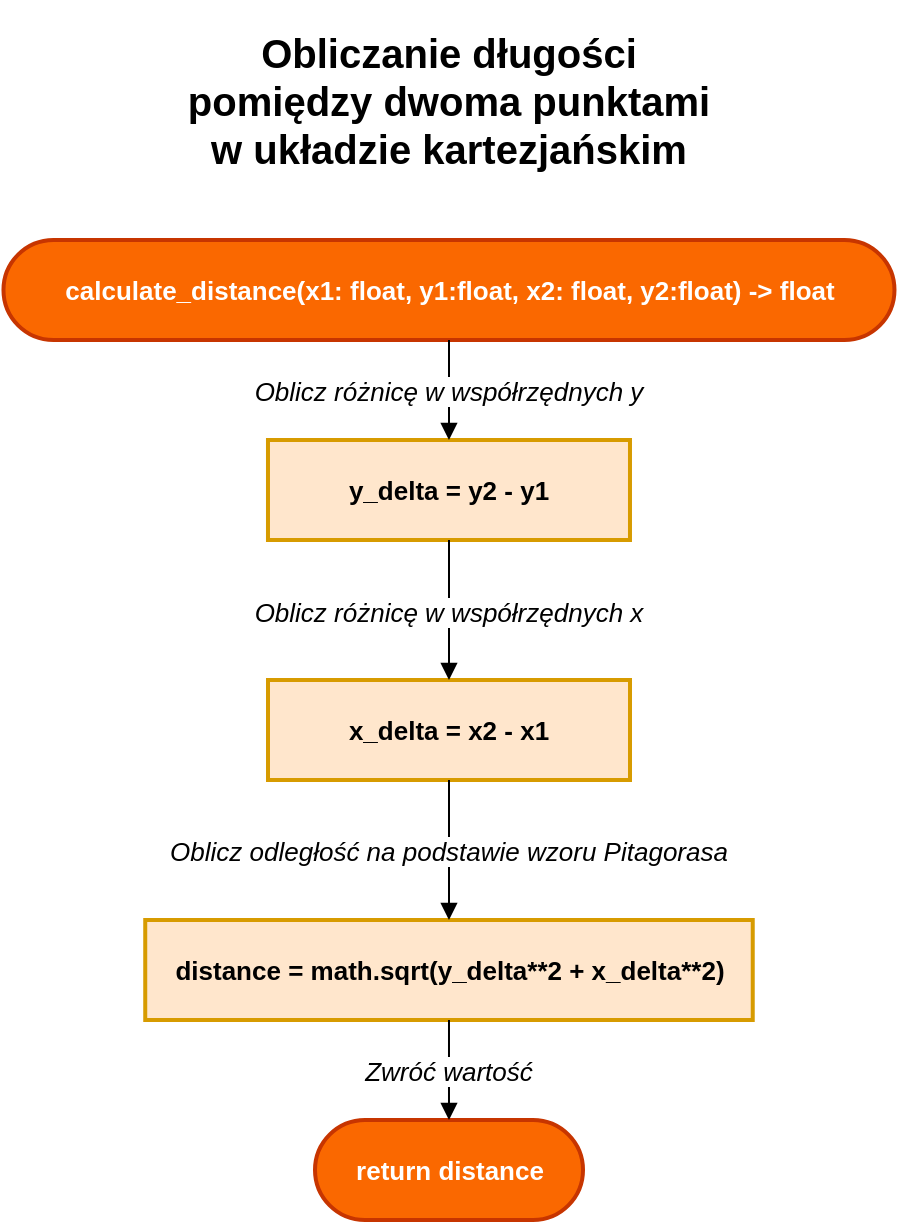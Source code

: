 <mxfile version="26.0.11" pages="7">
  <diagram name="Distance" id="p55zV_6uvnySDCHVmCS-">
    <mxGraphModel dx="2181" dy="1957" grid="1" gridSize="10" guides="1" tooltips="1" connect="1" arrows="1" fold="1" page="1" pageScale="1" pageWidth="827" pageHeight="1169" math="0" shadow="0">
      <root>
        <mxCell id="0" />
        <mxCell id="1" parent="0" />
        <mxCell id="5gH13s99QwhvehGly_Yr-1" value="calculate_distance(x1: float, y1:float, x2: float, y2:float) -&gt; float" style="rounded=1;whiteSpace=wrap;arcSize=50;strokeWidth=2;fillColor=#fa6800;strokeColor=#C73500;fontColor=light-dark(#ffffff, #ededed);fontStyle=1;fontSize=13;" parent="1" vertex="1">
          <mxGeometry x="-71.26" y="70" width="445.5" height="50" as="geometry" />
        </mxCell>
        <mxCell id="5gH13s99QwhvehGly_Yr-2" value="y_delta = y2 - y1" style="whiteSpace=wrap;strokeWidth=2;fillColor=#ffe6cc;strokeColor=#d79b00;fontStyle=1;fontSize=13;" parent="1" vertex="1">
          <mxGeometry x="60.99" y="170" width="181" height="50" as="geometry" />
        </mxCell>
        <mxCell id="5gH13s99QwhvehGly_Yr-3" value="x_delta = x2 - x1" style="whiteSpace=wrap;strokeWidth=2;fillColor=#ffe6cc;strokeColor=#d79b00;fontStyle=1;fontSize=13;" parent="1" vertex="1">
          <mxGeometry x="61" y="290" width="181" height="50" as="geometry" />
        </mxCell>
        <mxCell id="5gH13s99QwhvehGly_Yr-4" value="distance = math.sqrt(y_delta**2 + x_delta**2)" style="whiteSpace=wrap;strokeWidth=2;fillColor=#ffe6cc;strokeColor=#d79b00;fontStyle=1;fontSize=13;" parent="1" vertex="1">
          <mxGeometry x="-0.38" y="410" width="303.75" height="50" as="geometry" />
        </mxCell>
        <mxCell id="5gH13s99QwhvehGly_Yr-5" value="return distance" style="rounded=1;whiteSpace=wrap;arcSize=50;strokeWidth=2;fillColor=#fa6800;strokeColor=#C73500;fontStyle=1;fontColor=light-dark(#FFFFFF,#FFFFFF);fontSize=13;" parent="1" vertex="1">
          <mxGeometry x="84.5" y="510" width="134" height="50" as="geometry" />
        </mxCell>
        <mxCell id="5gH13s99QwhvehGly_Yr-6" value="Oblicz różnicę w współrzędnych y" style="curved=1;startArrow=none;endArrow=block;exitX=0.5;exitY=1.01;entryX=0.5;entryY=0;rounded=0;fontStyle=2;fontSize=13;" parent="1" source="5gH13s99QwhvehGly_Yr-1" target="5gH13s99QwhvehGly_Yr-2" edge="1">
          <mxGeometry relative="1" as="geometry">
            <Array as="points" />
            <mxPoint as="offset" />
          </mxGeometry>
        </mxCell>
        <mxCell id="5gH13s99QwhvehGly_Yr-7" value="Oblicz różnicę w współrzędnych x" style="curved=1;startArrow=none;endArrow=block;exitX=0.5;exitY=1;entryX=0.5;entryY=-0.01;rounded=0;fontStyle=2;fontSize=13;" parent="1" source="5gH13s99QwhvehGly_Yr-2" target="5gH13s99QwhvehGly_Yr-3" edge="1">
          <mxGeometry x="0.014" relative="1" as="geometry">
            <Array as="points" />
            <mxPoint as="offset" />
          </mxGeometry>
        </mxCell>
        <mxCell id="5gH13s99QwhvehGly_Yr-8" value="Oblicz odległość na podstawie wzoru Pitagorasa" style="curved=1;startArrow=none;endArrow=block;exitX=0.5;exitY=1;entryX=0.5;entryY=0;rounded=0;fontStyle=2;fontSize=13;" parent="1" source="5gH13s99QwhvehGly_Yr-3" target="5gH13s99QwhvehGly_Yr-4" edge="1">
          <mxGeometry relative="1" as="geometry">
            <Array as="points" />
          </mxGeometry>
        </mxCell>
        <mxCell id="5gH13s99QwhvehGly_Yr-9" value="Zwróć wartość" style="curved=1;startArrow=none;endArrow=block;exitX=0.5;exitY=1;entryX=0.5;entryY=-0.01;rounded=0;fontStyle=2;fontSize=13;" parent="1" source="5gH13s99QwhvehGly_Yr-4" target="5gH13s99QwhvehGly_Yr-5" edge="1">
          <mxGeometry relative="1" as="geometry">
            <Array as="points" />
            <mxPoint as="offset" />
          </mxGeometry>
        </mxCell>
        <mxCell id="5gH13s99QwhvehGly_Yr-10" value="&lt;b&gt;&lt;font style=&quot;font-size: 20px;&quot;&gt;Obliczanie długości pomiędzy dwoma punktami w układzie kartezjańskim&lt;/font&gt;&lt;/b&gt;" style="text;html=1;align=center;verticalAlign=middle;whiteSpace=wrap;rounded=0;" parent="1" vertex="1">
          <mxGeometry x="17.82" y="-50" width="267.37" height="100" as="geometry" />
        </mxCell>
      </root>
    </mxGraphModel>
  </diagram>
  <diagram id="Fu9NRM4lbWyaDEOFjkph" name="Order lines">
    <mxGraphModel dx="1032" dy="1753" grid="1" gridSize="10" guides="1" tooltips="1" connect="1" arrows="1" fold="1" page="1" pageScale="1" pageWidth="827" pageHeight="1169" math="0" shadow="0">
      <root>
        <mxCell id="0" />
        <mxCell id="1" parent="0" />
        <mxCell id="GyckBLWMK3wZiYX941Pi-1" value="order_lines(line_features: str | arcpy.Result) -&gt; arcpy.Result" style="rounded=1;whiteSpace=wrap;arcSize=50;strokeWidth=2;fontStyle=1;fontSize=13;fillColor=#fa6800;fontColor=#FFFFFF;strokeColor=#C73500;" parent="1" vertex="1">
          <mxGeometry x="305.25" y="20" width="438.5" height="50" as="geometry" />
        </mxCell>
        <mxCell id="GyckBLWMK3wZiYX941Pi-2" value="line_features = f&#39;{str(line_features).split(&#39;.&#39;)[0]}&#39;" style="whiteSpace=wrap;strokeWidth=2;fontStyle=1;fontSize=13;fillColor=#ffe6cc;strokeColor=#d79b00;" parent="1" vertex="1">
          <mxGeometry x="335" y="135" width="379" height="55" as="geometry" />
        </mxCell>
        <mxCell id="KGsXXZNHeJjhVYOc_2rE-81" style="edgeStyle=orthogonalEdgeStyle;rounded=0;orthogonalLoop=1;jettySize=auto;html=1;exitX=0.5;exitY=1;exitDx=0;exitDy=0;entryX=0.5;entryY=0;entryDx=0;entryDy=0;" parent="1" source="GyckBLWMK3wZiYX941Pi-3" target="KGsXXZNHeJjhVYOc_2rE-2" edge="1">
          <mxGeometry relative="1" as="geometry" />
        </mxCell>
        <mxCell id="7E9qtXCL5Vgg80z78zxV-4" value="&lt;font style=&quot;font-size: 13px;&quot;&gt;&lt;i&gt;Stwórz tymczasowy słownik listą jako domyślna wartość&lt;/i&gt;&lt;/font&gt;" style="edgeLabel;html=1;align=center;verticalAlign=middle;resizable=0;points=[];" parent="KGsXXZNHeJjhVYOc_2rE-81" vertex="1" connectable="0">
          <mxGeometry x="0.6" relative="1" as="geometry">
            <mxPoint as="offset" />
          </mxGeometry>
        </mxCell>
        <mxCell id="GyckBLWMK3wZiYX941Pi-3" value="lines_dangles = arcpy.management.FeatureVerticesToPoints&#xa;(in_features=line_features,&#xa;        out_feature_class=f&quot;{line_features}_line_dangles&quot;,&#xa;        point_location=&quot;DANGLE&quot; )" style="whiteSpace=wrap;strokeWidth=2;fontStyle=1;fontSize=13;align=center;fillColor=#ffe6cc;strokeColor=#d79b00;" parent="1" vertex="1">
          <mxGeometry x="297.25" y="260" width="454.5" height="120" as="geometry" />
        </mxCell>
        <mxCell id="GyckBLWMK3wZiYX941Pi-8" value="lines_beginings = arcpy.management.FeatureVerticesToPoints&#xa;(in_features=line_features,&#xa;        out_feature_class=f&quot;{line_features}_line_beginings&quot;,&#xa;        point_location=&quot;START&quot;)" style="whiteSpace=wrap;strokeWidth=2;fontStyle=1;fontSize=13;fillColor=#ffe6cc;strokeColor=#d79b00;" parent="1" vertex="1">
          <mxGeometry x="311.5" y="1200" width="445" height="98" as="geometry" />
        </mxCell>
        <mxCell id="7E9qtXCL5Vgg80z78zxV-23" style="edgeStyle=orthogonalEdgeStyle;rounded=0;orthogonalLoop=1;jettySize=auto;html=1;exitX=0.5;exitY=1;exitDx=0;exitDy=0;entryX=0.5;entryY=0;entryDx=0;entryDy=0;" parent="1" source="GyckBLWMK3wZiYX941Pi-9" target="KGsXXZNHeJjhVYOc_2rE-84" edge="1">
          <mxGeometry relative="1" as="geometry" />
        </mxCell>
        <mxCell id="7E9qtXCL5Vgg80z78zxV-26" value="&lt;i style=&quot;&quot;&gt;&lt;font style=&quot;font-size: 13px;&quot;&gt;Wybierz id tych linii, które posiadają jeden (!) wiszący wierzchołek,&amp;nbsp;&lt;/font&gt;&lt;/i&gt;&lt;div&gt;&lt;i style=&quot;&quot;&gt;&lt;font style=&quot;font-size: 13px;&quot;&gt;który jest jednocześnie punktem początkowym geometrii&lt;/font&gt;&lt;/i&gt;&lt;/div&gt;" style="edgeLabel;html=1;align=center;verticalAlign=middle;resizable=0;points=[];" parent="7E9qtXCL5Vgg80z78zxV-23" vertex="1" connectable="0">
          <mxGeometry x="0.656" y="-2" relative="1" as="geometry">
            <mxPoint as="offset" />
          </mxGeometry>
        </mxCell>
        <mxCell id="GyckBLWMK3wZiYX941Pi-9" value="lines_dangling_begingings =arcpy.management.SelectLayerByLocation&#xa;(in_layer=lines_dangles,&#xa;        overlap_type=&quot;ARE_IDENTICAL_TO&quot;,&#xa;        select_features=lines_beginings,&#xa;        search_distance=&quot;0 Meters&quot;,&#xa;        selection_type=&quot;NEW_SELECTION&quot;)" style="whiteSpace=wrap;strokeWidth=2;fontStyle=1;fontSize=13;fillColor=#ffe6cc;strokeColor=#d79b00;" parent="1" vertex="1">
          <mxGeometry x="283.25" y="1370" width="501.5" height="130" as="geometry" />
        </mxCell>
        <mxCell id="KGsXXZNHeJjhVYOc_2rE-109" style="edgeStyle=orthogonalEdgeStyle;rounded=0;orthogonalLoop=1;jettySize=auto;html=1;exitX=0.5;exitY=1;exitDx=0;exitDy=0;entryX=0.5;entryY=0;entryDx=0;entryDy=0;" parent="1" source="GyckBLWMK3wZiYX941Pi-12" target="GyckBLWMK3wZiYX941Pi-13" edge="1">
          <mxGeometry relative="1" as="geometry" />
        </mxCell>
        <mxCell id="7E9qtXCL5Vgg80z78zxV-35" value="&lt;font style=&quot;font-size: 13px;&quot;&gt;&lt;span style=&quot;font-weight: normal;&quot;&gt;&lt;i&gt;Odwróć geometrię linii&lt;/i&gt;&lt;/span&gt;&lt;/font&gt;" style="edgeLabel;html=1;align=center;verticalAlign=middle;resizable=0;points=[];fontStyle=1" parent="KGsXXZNHeJjhVYOc_2rE-109" vertex="1" connectable="0">
          <mxGeometry relative="1" as="geometry">
            <mxPoint as="offset" />
          </mxGeometry>
        </mxCell>
        <mxCell id="GyckBLWMK3wZiYX941Pi-12" value="lines_to_reverse = arcpy.management.SelectLayerByAttribute&#xa;(in_layer_or_view=line_features,&#xa;selection_type=&quot;NEW_SELECTION&quot;,&#xa;where_clause=f&quot;FID IN ({&#39;,&#39;.join(lines_to_reverse_ids)})&quot;)" style="whiteSpace=wrap;strokeWidth=2;fontStyle=1;fontSize=13;fillColor=#ffe6cc;strokeColor=#d79b00;" parent="1" vertex="1">
          <mxGeometry x="131.5" y="1864" width="420" height="106" as="geometry" />
        </mxCell>
        <mxCell id="7E9qtXCL5Vgg80z78zxV-33" style="edgeStyle=orthogonalEdgeStyle;rounded=0;orthogonalLoop=1;jettySize=auto;html=1;exitX=0.5;exitY=1;exitDx=0;exitDy=0;entryX=0.5;entryY=0;entryDx=0;entryDy=0;" parent="1" source="GyckBLWMK3wZiYX941Pi-13" target="GyckBLWMK3wZiYX941Pi-15" edge="1">
          <mxGeometry relative="1" as="geometry">
            <Array as="points">
              <mxPoint x="342" y="2120" />
              <mxPoint x="508" y="2120" />
            </Array>
          </mxGeometry>
        </mxCell>
        <mxCell id="GyckBLWMK3wZiYX941Pi-13" value="arcpy.edit.FlipLine(lines_to_reverse)" style="whiteSpace=wrap;strokeWidth=2;fontStyle=1;fontSize=13;fillColor=#ffe6cc;strokeColor=#d79b00;" parent="1" vertex="1">
          <mxGeometry x="180" y="2030" width="323" height="54" as="geometry" />
        </mxCell>
        <mxCell id="GyckBLWMK3wZiYX941Pi-15" value="arcpy.management.Delete(lines_dangles)" style="whiteSpace=wrap;strokeWidth=2;fontStyle=1;fontSize=13;fillColor=#ffe6cc;strokeColor=#d79b00;" parent="1" vertex="1">
          <mxGeometry x="353" y="2180" width="310" height="40" as="geometry" />
        </mxCell>
        <mxCell id="KGsXXZNHeJjhVYOc_2rE-106" style="edgeStyle=orthogonalEdgeStyle;rounded=0;orthogonalLoop=1;jettySize=auto;html=1;exitX=0.5;exitY=1;exitDx=0;exitDy=0;entryX=0.5;entryY=0;entryDx=0;entryDy=0;" parent="1" source="GyckBLWMK3wZiYX941Pi-16" target="KGsXXZNHeJjhVYOc_2rE-105" edge="1">
          <mxGeometry relative="1" as="geometry" />
        </mxCell>
        <mxCell id="GyckBLWMK3wZiYX941Pi-16" value="arcpy.management.SelectLayerByAttribute&#xa;(in_layer_or_view=line_features,&#xa;  selection_type=&#39;CLEAR_SELECTION&#39;,&#xa;  where_clause=&#39;1=1&#39;)" style="whiteSpace=wrap;strokeWidth=2;fontStyle=1;fontSize=13;fillColor=#ffe6cc;strokeColor=#d79b00;" parent="1" vertex="1">
          <mxGeometry x="314" y="2320" width="388" height="98" as="geometry" />
        </mxCell>
        <mxCell id="GyckBLWMK3wZiYX941Pi-18" value="Zameń arcpy.Result na nazwę scieżki do danych bez rozszerzenia" style="curved=1;startArrow=none;endArrow=block;exitX=0.5;exitY=1;entryX=0.5;entryY=0;rounded=0;fontStyle=2;fontSize=13;" parent="1" source="GyckBLWMK3wZiYX941Pi-1" target="GyckBLWMK3wZiYX941Pi-2" edge="1">
          <mxGeometry x="0.014" relative="1" as="geometry">
            <Array as="points" />
            <mxPoint as="offset" />
          </mxGeometry>
        </mxCell>
        <mxCell id="GyckBLWMK3wZiYX941Pi-19" value="Pozyskaj wiszące wierzchołki z warstwy liniowej" style="curved=1;startArrow=none;endArrow=block;exitX=0.5;exitY=1;entryX=0.5;entryY=0;rounded=0;fontStyle=2;fontSize=13;" parent="1" source="GyckBLWMK3wZiYX941Pi-2" target="GyckBLWMK3wZiYX941Pi-3" edge="1">
          <mxGeometry relative="1" as="geometry">
            <Array as="points" />
          </mxGeometry>
        </mxCell>
        <mxCell id="GyckBLWMK3wZiYX941Pi-25" value="Wyberz te punkty, &#xa;które są wierzchołkami wiszącymi oraz punktami startowymi" style="curved=1;startArrow=none;endArrow=block;exitX=0.5;exitY=0.99;entryX=0.5;entryY=0;rounded=0;fontStyle=2;fontSize=13;" parent="1" source="GyckBLWMK3wZiYX941Pi-8" target="GyckBLWMK3wZiYX941Pi-9" edge="1">
          <mxGeometry x="0.013" relative="1" as="geometry">
            <Array as="points" />
            <mxPoint as="offset" />
          </mxGeometry>
        </mxCell>
        <mxCell id="KGsXXZNHeJjhVYOc_2rE-1" value="&lt;font style=&quot;font-size: 19px; color: rgb(255, 255, 255);&quot;&gt;with arcpy.da.SearchCursor(l&lt;span style=&quot;background-color: transparent;&quot;&gt;ines_dangles, [&#39;OID@&#39;, &#39;ORIG_FID&#39;]) as cursor:&lt;/span&gt;&lt;/font&gt;" style="swimlane;whiteSpace=wrap;html=1;startSize=50;fillColor=#6d8764;strokeColor=#3A5431;fontColor=#ffffff;fontStyle=0" parent="1" vertex="1">
          <mxGeometry x="124.5" y="420" width="800" height="720" as="geometry" />
        </mxCell>
        <mxCell id="KGsXXZNHeJjhVYOc_2rE-74" style="edgeStyle=orthogonalEdgeStyle;rounded=0;orthogonalLoop=1;jettySize=auto;html=1;exitX=0.5;exitY=1;exitDx=0;exitDy=0;entryX=0.5;entryY=0;entryDx=0;entryDy=0;" parent="KGsXXZNHeJjhVYOc_2rE-1" source="KGsXXZNHeJjhVYOc_2rE-2" target="KGsXXZNHeJjhVYOc_2rE-3" edge="1">
          <mxGeometry relative="1" as="geometry" />
        </mxCell>
        <mxCell id="7E9qtXCL5Vgg80z78zxV-5" value="&lt;font style=&quot;font-size: 13px;&quot;&gt;Dla każdego id wierzchołka wiszącego i id lini&lt;/font&gt;" style="edgeLabel;html=1;align=center;verticalAlign=middle;resizable=0;points=[];" parent="KGsXXZNHeJjhVYOc_2rE-74" vertex="1" connectable="0">
          <mxGeometry x="-0.067" relative="1" as="geometry">
            <mxPoint as="offset" />
          </mxGeometry>
        </mxCell>
        <mxCell id="KGsXXZNHeJjhVYOc_2rE-2" value="temp = defaultdict(list)" style="whiteSpace=wrap;strokeWidth=2;fontStyle=1;fontSize=13;align=center;fillColor=#ffe6cc;strokeColor=#d79b00;" parent="KGsXXZNHeJjhVYOc_2rE-1" vertex="1">
          <mxGeometry x="303.5" y="110" width="193" height="50" as="geometry" />
        </mxCell>
        <mxCell id="KGsXXZNHeJjhVYOc_2rE-76" style="edgeStyle=orthogonalEdgeStyle;rounded=0;orthogonalLoop=1;jettySize=auto;html=1;exitX=0;exitY=0.5;exitDx=0;exitDy=0;entryX=0.5;entryY=0;entryDx=0;entryDy=0;" parent="KGsXXZNHeJjhVYOc_2rE-1" source="KGsXXZNHeJjhVYOc_2rE-3" target="KGsXXZNHeJjhVYOc_2rE-24" edge="1">
          <mxGeometry relative="1" as="geometry">
            <Array as="points">
              <mxPoint x="237" y="230" />
            </Array>
          </mxGeometry>
        </mxCell>
        <mxCell id="7E9qtXCL5Vgg80z78zxV-8" value="&lt;i style=&quot;&quot;&gt;&lt;font style=&quot;font-size: 13px;&quot;&gt;Stwórz listę z id linii,&amp;nbsp;&lt;/font&gt;&lt;/i&gt;&lt;div&gt;&lt;i style=&quot;&quot;&gt;&lt;font style=&quot;font-size: 13px;&quot;&gt;które mają dwa wiszące wierzchołki&lt;/font&gt;&lt;/i&gt;&lt;/div&gt;" style="edgeLabel;html=1;align=right;verticalAlign=middle;resizable=0;points=[];" parent="KGsXXZNHeJjhVYOc_2rE-76" vertex="1" connectable="0">
          <mxGeometry x="0.3" relative="1" as="geometry">
            <mxPoint x="-5" as="offset" />
          </mxGeometry>
        </mxCell>
        <mxCell id="KGsXXZNHeJjhVYOc_2rE-77" style="edgeStyle=orthogonalEdgeStyle;rounded=0;orthogonalLoop=1;jettySize=auto;html=1;exitX=1;exitY=0.5;exitDx=0;exitDy=0;entryX=0.5;entryY=0;entryDx=0;entryDy=0;fontSize=13;fontStyle=2" parent="KGsXXZNHeJjhVYOc_2rE-1" source="KGsXXZNHeJjhVYOc_2rE-3" target="KGsXXZNHeJjhVYOc_2rE-4" edge="1">
          <mxGeometry relative="1" as="geometry" />
        </mxCell>
        <mxCell id="7E9qtXCL5Vgg80z78zxV-6" value="&lt;i&gt;&lt;font style=&quot;font-size: 13px;&quot;&gt;Przyporządkuj id wierzchołków do id lini&lt;/font&gt;&lt;/i&gt;" style="edgeLabel;html=1;align=center;verticalAlign=middle;resizable=0;points=[];" parent="KGsXXZNHeJjhVYOc_2rE-77" vertex="1" connectable="0">
          <mxGeometry x="0.8" relative="1" as="geometry">
            <mxPoint y="-23" as="offset" />
          </mxGeometry>
        </mxCell>
        <mxCell id="KGsXXZNHeJjhVYOc_2rE-3" value="for fid, line_fid in cursor:" style="shape=parallelogram;perimeter=parallelogramPerimeter;fixedSize=1;strokeWidth=2;whiteSpace=wrap;fontStyle=1;fontSize=13;fillColor=#ffe6cc;strokeColor=#d79b00;" parent="KGsXXZNHeJjhVYOc_2rE-1" vertex="1">
          <mxGeometry x="294" y="205" width="212" height="50" as="geometry" />
        </mxCell>
        <mxCell id="KGsXXZNHeJjhVYOc_2rE-23" style="edgeStyle=orthogonalEdgeStyle;rounded=0;orthogonalLoop=1;jettySize=auto;html=1;exitX=0.5;exitY=1;exitDx=0;exitDy=0;entryX=0.75;entryY=1;entryDx=0;entryDy=0;" parent="KGsXXZNHeJjhVYOc_2rE-1" source="KGsXXZNHeJjhVYOc_2rE-4" target="KGsXXZNHeJjhVYOc_2rE-3" edge="1">
          <mxGeometry relative="1" as="geometry" />
        </mxCell>
        <mxCell id="KGsXXZNHeJjhVYOc_2rE-4" value="temp[line_fid].append(str(fid))" style="whiteSpace=wrap;strokeWidth=2;fontStyle=1;fontSize=13;align=center;fillColor=#ffe6cc;strokeColor=#d79b00;" parent="KGsXXZNHeJjhVYOc_2rE-1" vertex="1">
          <mxGeometry x="525.5" y="255" width="223.5" height="50" as="geometry" />
        </mxCell>
        <mxCell id="KGsXXZNHeJjhVYOc_2rE-27" style="edgeStyle=orthogonalEdgeStyle;rounded=0;orthogonalLoop=1;jettySize=auto;html=1;exitX=0.5;exitY=1;exitDx=0;exitDy=0;" parent="KGsXXZNHeJjhVYOc_2rE-1" source="KGsXXZNHeJjhVYOc_2rE-24" target="KGsXXZNHeJjhVYOc_2rE-26" edge="1">
          <mxGeometry relative="1" as="geometry" />
        </mxCell>
        <mxCell id="7E9qtXCL5Vgg80z78zxV-17" value="&lt;i&gt;&lt;font style=&quot;font-size: 13px;&quot;&gt;Dla każdej pary id linii i listy id wierzchołków wiszących&lt;/font&gt;&lt;/i&gt;" style="edgeLabel;html=1;align=center;verticalAlign=middle;resizable=0;points=[];" parent="KGsXXZNHeJjhVYOc_2rE-27" vertex="1" connectable="0">
          <mxGeometry x="-0.101" y="-1" relative="1" as="geometry">
            <mxPoint as="offset" />
          </mxGeometry>
        </mxCell>
        <mxCell id="KGsXXZNHeJjhVYOc_2rE-24" value="double_dangle_lines_ids = []" style="whiteSpace=wrap;strokeWidth=2;fontStyle=1;fontSize=13;fillColor=#ffe6cc;strokeColor=#d79b00;" parent="KGsXXZNHeJjhVYOc_2rE-1" vertex="1">
          <mxGeometry x="121.5" y="293" width="230" height="54" as="geometry" />
        </mxCell>
        <mxCell id="7E9qtXCL5Vgg80z78zxV-45" style="edgeStyle=orthogonalEdgeStyle;rounded=0;orthogonalLoop=1;jettySize=auto;html=1;exitX=1;exitY=0.5;exitDx=0;exitDy=0;entryX=0.5;entryY=0;entryDx=0;entryDy=0;" parent="KGsXXZNHeJjhVYOc_2rE-1" source="KGsXXZNHeJjhVYOc_2rE-26" target="KGsXXZNHeJjhVYOc_2rE-31" edge="1">
          <mxGeometry relative="1" as="geometry" />
        </mxCell>
        <mxCell id="7E9qtXCL5Vgg80z78zxV-54" value="&lt;span style=&quot;font-weight: normal;&quot;&gt;&lt;font style=&quot;background-color: rgb(251, 251, 251); font-size: 13px;&quot;&gt;&lt;i&gt;&lt;span&gt;Czy linia ma&amp;nbsp;&lt;/span&gt;&lt;/i&gt;&lt;/font&gt;&lt;i style=&quot;font-size: 13px; background-color: rgb(251, 251, 251); color: light-dark(rgb(0, 0, 0), rgb(255, 255, 255));&quot;&gt;&lt;span&gt;dwa wiszące&amp;nbsp;&lt;/span&gt;&lt;/i&gt;&lt;i style=&quot;font-size: 13px; background-color: rgb(251, 251, 251); color: light-dark(rgb(0, 0, 0), rgb(255, 255, 255));&quot;&gt;&lt;span&gt;wieszchołki?&lt;/span&gt;&lt;/i&gt;&lt;/span&gt;" style="edgeLabel;html=1;align=center;verticalAlign=middle;resizable=0;points=[];fontStyle=1" parent="7E9qtXCL5Vgg80z78zxV-45" vertex="1" connectable="0">
          <mxGeometry relative="1" as="geometry">
            <mxPoint y="12" as="offset" />
          </mxGeometry>
        </mxCell>
        <mxCell id="KGsXXZNHeJjhVYOc_2rE-26" value="for line_fid, fids in temp.items():" style="shape=parallelogram;perimeter=parallelogramPerimeter;fixedSize=1;strokeWidth=2;whiteSpace=wrap;fontStyle=1;fontSize=13;fillColor=#ffe6cc;strokeColor=#d79b00;" parent="KGsXXZNHeJjhVYOc_2rE-1" vertex="1">
          <mxGeometry x="106.5" y="410" width="260" height="50" as="geometry" />
        </mxCell>
        <mxCell id="7E9qtXCL5Vgg80z78zxV-43" style="edgeStyle=orthogonalEdgeStyle;rounded=0;orthogonalLoop=1;jettySize=auto;html=1;exitX=0.5;exitY=0;exitDx=0;exitDy=0;entryX=0.75;entryY=1;entryDx=0;entryDy=0;" parent="KGsXXZNHeJjhVYOc_2rE-1" source="KGsXXZNHeJjhVYOc_2rE-28" target="KGsXXZNHeJjhVYOc_2rE-26" edge="1">
          <mxGeometry relative="1" as="geometry">
            <Array as="points">
              <mxPoint x="391" y="540" />
              <mxPoint x="302" y="540" />
            </Array>
          </mxGeometry>
        </mxCell>
        <mxCell id="KGsXXZNHeJjhVYOc_2rE-28" value="double_dangle_lines_ids.append(str(line_fid))" style="whiteSpace=wrap;strokeWidth=2;fontStyle=1;fontSize=13;align=center;fillColor=#ffe6cc;strokeColor=#d79b00;" parent="KGsXXZNHeJjhVYOc_2rE-1" vertex="1">
          <mxGeometry x="225.5" y="560" width="330" height="50" as="geometry" />
        </mxCell>
        <mxCell id="7E9qtXCL5Vgg80z78zxV-47" style="edgeStyle=orthogonalEdgeStyle;rounded=0;orthogonalLoop=1;jettySize=auto;html=1;exitX=0;exitY=0.5;exitDx=0;exitDy=0;entryX=0.75;entryY=1;entryDx=0;entryDy=0;" parent="KGsXXZNHeJjhVYOc_2rE-1" source="KGsXXZNHeJjhVYOc_2rE-31" target="KGsXXZNHeJjhVYOc_2rE-26" edge="1">
          <mxGeometry relative="1" as="geometry" />
        </mxCell>
        <mxCell id="7E9qtXCL5Vgg80z78zxV-55" value="&lt;i style=&quot;&quot;&gt;&lt;font style=&quot;font-size: 13px;&quot;&gt;Nie&lt;/font&gt;&lt;/i&gt;" style="edgeLabel;html=1;align=center;verticalAlign=middle;resizable=0;points=[];" parent="7E9qtXCL5Vgg80z78zxV-47" vertex="1" connectable="0">
          <mxGeometry x="-0.8" relative="1" as="geometry">
            <mxPoint y="-15" as="offset" />
          </mxGeometry>
        </mxCell>
        <mxCell id="7E9qtXCL5Vgg80z78zxV-52" style="edgeStyle=orthogonalEdgeStyle;rounded=0;orthogonalLoop=1;jettySize=auto;html=1;exitX=0.5;exitY=1;exitDx=0;exitDy=0;entryX=0.5;entryY=1;entryDx=0;entryDy=0;" parent="KGsXXZNHeJjhVYOc_2rE-1" source="KGsXXZNHeJjhVYOc_2rE-31" target="KGsXXZNHeJjhVYOc_2rE-28" edge="1">
          <mxGeometry relative="1" as="geometry" />
        </mxCell>
        <mxCell id="7E9qtXCL5Vgg80z78zxV-53" value="&lt;i style=&quot;color: light-dark(rgb(0, 0, 0), rgb(255, 255, 255)); background-color: transparent;&quot;&gt;&lt;font style=&quot;font-size: 13px;&quot;&gt;Dodaj id linii do listy linii&amp;nbsp;&lt;/font&gt;&lt;/i&gt;&lt;div&gt;&lt;i style=&quot;color: light-dark(rgb(0, 0, 0), rgb(255, 255, 255)); background-color: transparent;&quot;&gt;&lt;font style=&quot;font-size: 13px;&quot;&gt;z dwoma wierzchołkami&lt;/font&gt;&lt;/i&gt;&lt;/div&gt;" style="edgeLabel;html=1;align=center;verticalAlign=middle;resizable=0;points=[];" parent="7E9qtXCL5Vgg80z78zxV-52" vertex="1" connectable="0">
          <mxGeometry relative="1" as="geometry">
            <mxPoint y="21" as="offset" />
          </mxGeometry>
        </mxCell>
        <mxCell id="7E9qtXCL5Vgg80z78zxV-56" value="&lt;i style=&quot;&quot;&gt;&lt;font style=&quot;font-size: 13px;&quot;&gt;Tak&lt;/font&gt;&lt;/i&gt;" style="edgeLabel;html=1;align=center;verticalAlign=middle;resizable=0;points=[];" parent="7E9qtXCL5Vgg80z78zxV-52" vertex="1" connectable="0">
          <mxGeometry x="-0.9" relative="1" as="geometry">
            <mxPoint x="15" y="-10" as="offset" />
          </mxGeometry>
        </mxCell>
        <mxCell id="KGsXXZNHeJjhVYOc_2rE-31" value="&lt;font style=&quot;font-size: 14px;&quot;&gt;&lt;b&gt;if len(fids) == 2:&lt;/b&gt;&lt;/font&gt;" style="rhombus;whiteSpace=wrap;html=1;strokeWidth=2;fillColor=#ffcd28;strokeColor=#d79b00;gradientColor=none;" parent="KGsXXZNHeJjhVYOc_2rE-1" vertex="1">
          <mxGeometry x="605.5" y="460" width="160" height="160" as="geometry" />
        </mxCell>
        <mxCell id="KGsXXZNHeJjhVYOc_2rE-79" style="edgeStyle=orthogonalEdgeStyle;rounded=0;orthogonalLoop=1;jettySize=auto;html=1;exitX=0.25;exitY=1;exitDx=0;exitDy=0;entryX=0.5;entryY=0;entryDx=0;entryDy=0;" parent="1" source="KGsXXZNHeJjhVYOc_2rE-26" target="GyckBLWMK3wZiYX941Pi-8" edge="1">
          <mxGeometry relative="1" as="geometry">
            <Array as="points">
              <mxPoint x="296" y="1090" />
              <mxPoint x="534" y="1090" />
            </Array>
          </mxGeometry>
        </mxCell>
        <mxCell id="7E9qtXCL5Vgg80z78zxV-10" value="&lt;font style=&quot;font-size: 13px;&quot;&gt;&lt;i style=&quot;&quot;&gt;Wyjdź z pętli&lt;/i&gt;&lt;/font&gt;" style="edgeLabel;html=1;align=center;verticalAlign=middle;resizable=0;points=[];" parent="KGsXXZNHeJjhVYOc_2rE-79" vertex="1" connectable="0">
          <mxGeometry x="0.25" y="-15" relative="1" as="geometry">
            <mxPoint as="offset" />
          </mxGeometry>
        </mxCell>
        <mxCell id="7E9qtXCL5Vgg80z78zxV-20" value="&lt;span style=&quot;font-size: 13px;&quot;&gt;&lt;i style=&quot;&quot;&gt;Pozyskaj z warstwy liniowej punkty początkowe geometrii&lt;/i&gt;&lt;/span&gt;" style="edgeLabel;html=1;align=center;verticalAlign=middle;resizable=0;points=[];" parent="KGsXXZNHeJjhVYOc_2rE-79" vertex="1" connectable="0">
          <mxGeometry x="0.9" relative="1" as="geometry">
            <mxPoint as="offset" />
          </mxGeometry>
        </mxCell>
        <mxCell id="KGsXXZNHeJjhVYOc_2rE-82" value="&lt;div&gt;&lt;span style=&quot;font-size: 16px;&quot;&gt;&lt;font style=&quot;color: rgb(255, 255, 255);&quot;&gt;with arcpy.da.SearchCursor(lines_dangling_begingings, [&quot;ORIG_FID&quot;],&lt;/font&gt;&lt;/span&gt;&lt;/div&gt;&lt;div&gt;&lt;span style=&quot;font-size: 16px; background-color: transparent;&quot;&gt;&lt;font style=&quot;color: rgb(255, 255, 255);&quot;&gt;where_clause=f&quot;ORIG_FID NOT IN ({&#39;,&#39;.join(double_dangle_lines_ids)})&quot;) as cursor:&lt;/font&gt;&lt;/span&gt;&lt;/div&gt;" style="swimlane;whiteSpace=wrap;html=1;startSize=79;fillColor=#6D8764;" parent="1" vertex="1">
          <mxGeometry x="199" y="1540" width="670" height="210" as="geometry" />
        </mxCell>
        <mxCell id="KGsXXZNHeJjhVYOc_2rE-84" value="lines_to_reverse_ids = [str(row[0]) for row in cursor]" style="whiteSpace=wrap;strokeWidth=2;fontStyle=1;fontSize=13;align=center;fillColor=#ffe6cc;strokeColor=#d79b00;" parent="KGsXXZNHeJjhVYOc_2rE-82" vertex="1">
          <mxGeometry x="143.75" y="139" width="382.5" height="50" as="geometry" />
        </mxCell>
        <mxCell id="7E9qtXCL5Vgg80z78zxV-34" style="edgeStyle=orthogonalEdgeStyle;rounded=0;orthogonalLoop=1;jettySize=auto;html=1;exitX=0.5;exitY=1;exitDx=0;exitDy=0;entryX=0.5;entryY=0;entryDx=0;entryDy=0;" parent="1" source="KGsXXZNHeJjhVYOc_2rE-101" target="GyckBLWMK3wZiYX941Pi-15" edge="1">
          <mxGeometry relative="1" as="geometry">
            <Array as="points">
              <mxPoint x="714" y="2120" />
              <mxPoint x="508" y="2120" />
            </Array>
          </mxGeometry>
        </mxCell>
        <mxCell id="7E9qtXCL5Vgg80z78zxV-38" value="&lt;font style=&quot;&quot;&gt;Nie&lt;/font&gt;" style="edgeLabel;html=1;align=center;verticalAlign=middle;resizable=0;points=[];fontSize=13;fontStyle=2" parent="7E9qtXCL5Vgg80z78zxV-34" vertex="1" connectable="0">
          <mxGeometry x="-0.8" relative="1" as="geometry">
            <mxPoint as="offset" />
          </mxGeometry>
        </mxCell>
        <mxCell id="7E9qtXCL5Vgg80z78zxV-39" value="&lt;span style=&quot;font-weight: normal;&quot;&gt;Usuń pliki tymczasowe&lt;/span&gt;" style="edgeLabel;html=1;align=center;verticalAlign=middle;resizable=0;points=[];fontSize=13;fontStyle=3" parent="7E9qtXCL5Vgg80z78zxV-34" vertex="1" connectable="0">
          <mxGeometry x="0.5" y="-15" relative="1" as="geometry">
            <mxPoint x="-30" y="45" as="offset" />
          </mxGeometry>
        </mxCell>
        <mxCell id="KGsXXZNHeJjhVYOc_2rE-101" value="&lt;span style=&quot;font-size: 13px; font-weight: 700;&quot;&gt;&lt;font style=&quot;&quot;&gt;if lines_to_reverse_ids:&lt;/font&gt;&lt;/span&gt;" style="rhombus;whiteSpace=wrap;html=1;strokeWidth=2;fillColor=#ffcd28;gradientColor=none;strokeColor=#d79b00;fontColor=#000000;" parent="1" vertex="1">
          <mxGeometry x="614" y="1810" width="200" height="200" as="geometry" />
        </mxCell>
        <mxCell id="KGsXXZNHeJjhVYOc_2rE-105" value="&lt;b&gt;STOP&lt;/b&gt;" style="ellipse;whiteSpace=wrap;html=1;strokeWidth=2;fillColor=#fa6800;strokeColor=#C73500;fontColor=#FFFFFF;" parent="1" vertex="1">
          <mxGeometry x="460" y="2450" width="96" height="50" as="geometry" />
        </mxCell>
        <mxCell id="7E9qtXCL5Vgg80z78zxV-29" style="edgeStyle=orthogonalEdgeStyle;rounded=0;orthogonalLoop=1;jettySize=auto;html=1;exitX=0.5;exitY=1;exitDx=0;exitDy=0;entryX=0.5;entryY=0;entryDx=0;entryDy=0;" parent="1" source="KGsXXZNHeJjhVYOc_2rE-107" target="GyckBLWMK3wZiYX941Pi-16" edge="1">
          <mxGeometry relative="1" as="geometry" />
        </mxCell>
        <mxCell id="7E9qtXCL5Vgg80z78zxV-31" value="&lt;i&gt;&lt;font style=&quot;font-size: 13px;&quot;&gt;Wyczyść selekcję&lt;/font&gt;&lt;/i&gt;" style="edgeLabel;html=1;align=center;verticalAlign=middle;resizable=0;points=[];" parent="7E9qtXCL5Vgg80z78zxV-29" vertex="1" connectable="0">
          <mxGeometry x="-0.072" y="2" relative="1" as="geometry">
            <mxPoint as="offset" />
          </mxGeometry>
        </mxCell>
        <mxCell id="KGsXXZNHeJjhVYOc_2rE-107" value="arcpy.management.Delete(lines_beginings)" style="whiteSpace=wrap;strokeWidth=2;fontStyle=1;fontSize=13;fillColor=#ffe6cc;strokeColor=#d79b00;" parent="1" vertex="1">
          <mxGeometry x="353" y="2220" width="310" height="40" as="geometry" />
        </mxCell>
        <mxCell id="KGsXXZNHeJjhVYOc_2rE-115" style="edgeStyle=orthogonalEdgeStyle;rounded=0;orthogonalLoop=1;jettySize=auto;html=1;exitX=0;exitY=0.5;exitDx=0;exitDy=0;entryX=0.992;entryY=0.437;entryDx=0;entryDy=0;entryPerimeter=0;" parent="1" source="KGsXXZNHeJjhVYOc_2rE-101" target="GyckBLWMK3wZiYX941Pi-12" edge="1">
          <mxGeometry relative="1" as="geometry" />
        </mxCell>
        <mxCell id="7E9qtXCL5Vgg80z78zxV-36" value="&lt;i style=&quot;&quot;&gt;&lt;font style=&quot;font-size: 13px;&quot;&gt;Zaznacz linie, które trzeba odwrócić&lt;/font&gt;&lt;/i&gt;" style="edgeLabel;html=1;align=center;verticalAlign=middle;resizable=0;points=[];" parent="KGsXXZNHeJjhVYOc_2rE-115" vertex="1" connectable="0">
          <mxGeometry relative="1" as="geometry">
            <mxPoint x="-240" y="-65" as="offset" />
          </mxGeometry>
        </mxCell>
        <mxCell id="7E9qtXCL5Vgg80z78zxV-37" value="&lt;i style=&quot;&quot;&gt;&lt;font style=&quot;&quot;&gt;Tak&lt;/font&gt;&lt;/i&gt;" style="edgeLabel;html=1;align=center;verticalAlign=middle;resizable=0;points=[];fontSize=13;" parent="KGsXXZNHeJjhVYOc_2rE-115" vertex="1" connectable="0">
          <mxGeometry x="-0.15" y="-10" relative="1" as="geometry">
            <mxPoint as="offset" />
          </mxGeometry>
        </mxCell>
        <mxCell id="7E9qtXCL5Vgg80z78zxV-24" style="edgeStyle=orthogonalEdgeStyle;rounded=0;orthogonalLoop=1;jettySize=auto;html=1;exitX=0.5;exitY=1;exitDx=0;exitDy=0;" parent="1" source="KGsXXZNHeJjhVYOc_2rE-84" target="KGsXXZNHeJjhVYOc_2rE-101" edge="1">
          <mxGeometry relative="1" as="geometry" />
        </mxCell>
        <mxCell id="7E9qtXCL5Vgg80z78zxV-27" value="&lt;i style=&quot;&quot;&gt;&lt;font style=&quot;font-size: 13px;&quot;&gt;Czy istniej taka geometria?&lt;/font&gt;&lt;/i&gt;" style="edgeLabel;html=1;align=center;verticalAlign=middle;resizable=0;points=[];" parent="7E9qtXCL5Vgg80z78zxV-24" vertex="1" connectable="0">
          <mxGeometry y="-15" relative="1" as="geometry">
            <mxPoint as="offset" />
          </mxGeometry>
        </mxCell>
        <mxCell id="d_uxa-HPvuCeQbq9SkT3-1" value="&lt;b&gt;Uporządowanie linii tak, aby ich punkty początkowe lini nie były ich wierzchołkami wiszącymi&lt;/b&gt;" style="text;html=1;align=center;verticalAlign=middle;whiteSpace=wrap;rounded=0;fontSize=20;" parent="1" vertex="1">
          <mxGeometry x="342.62" y="-100" width="363.75" height="100" as="geometry" />
        </mxCell>
      </root>
    </mxGraphModel>
  </diagram>
  <diagram id="-2YnK9FGAm3t_jURFzoR" name="Rank Rivers">
    <mxGraphModel dx="1876" dy="2231" grid="1" gridSize="10" guides="1" tooltips="1" connect="1" arrows="1" fold="1" page="1" pageScale="1" pageWidth="827" pageHeight="1169" math="0" shadow="0">
      <root>
        <mxCell id="0" />
        <mxCell id="1" parent="0" />
        <mxCell id="tP-nFNjuMWulpFqO5DTq-26" style="edgeStyle=orthogonalEdgeStyle;rounded=0;orthogonalLoop=1;jettySize=auto;html=1;exitX=0.5;exitY=1;exitDx=0;exitDy=0;" edge="1" parent="1" source="11HhZKcnD1Xcwr4UYq39-1" target="11HhZKcnD1Xcwr4UYq39-2">
          <mxGeometry relative="1" as="geometry" />
        </mxCell>
        <mxCell id="B4ysiMp27J-q5RQ0TpI3-1" value="&lt;span style=&quot;font-size: 13px; font-style: italic;&quot;&gt;Pozyskaj wiszące wierzchołki z rzek&lt;/span&gt;" style="edgeLabel;html=1;align=center;verticalAlign=middle;resizable=0;points=[];" vertex="1" connectable="0" parent="tP-nFNjuMWulpFqO5DTq-26">
          <mxGeometry relative="1" as="geometry">
            <mxPoint as="offset" />
          </mxGeometry>
        </mxCell>
        <mxCell id="11HhZKcnD1Xcwr4UYq39-1" value="rank_rivers(rivernet: str | arcpy.Result, rank_field_name: str) -&gt; None" style="rounded=1;whiteSpace=wrap;arcSize=50;strokeWidth=2;fontSize=13;fontStyle=1;fillColor=#fa6800;fontColor=#FFFFFF;strokeColor=#C73500;" vertex="1" parent="1">
          <mxGeometry x="231" y="-430" width="479" height="50" as="geometry" />
        </mxCell>
        <mxCell id="tP-nFNjuMWulpFqO5DTq-27" style="edgeStyle=orthogonalEdgeStyle;rounded=0;orthogonalLoop=1;jettySize=auto;html=1;exitX=0.5;exitY=1;exitDx=0;exitDy=0;" edge="1" parent="1" source="11HhZKcnD1Xcwr4UYq39-2" target="tP-nFNjuMWulpFqO5DTq-4">
          <mxGeometry relative="1" as="geometry" />
        </mxCell>
        <mxCell id="avE9iDuIp8WNCe7Sol9A-1" value="&lt;i style=&quot;font-size: 13px;&quot;&gt;Stwórz tymczasowy słownik listą jako domyślna wartość&lt;/i&gt;" style="edgeLabel;html=1;align=center;verticalAlign=middle;resizable=0;points=[];" vertex="1" connectable="0" parent="tP-nFNjuMWulpFqO5DTq-27">
          <mxGeometry x="0.5" relative="1" as="geometry">
            <mxPoint as="offset" />
          </mxGeometry>
        </mxCell>
        <mxCell id="11HhZKcnD1Xcwr4UYq39-2" value="river_dangles = arcpy.management.FeatureVerticesToPoints&#xa;(in_features=rivernet,&#xa;        out_feature_class=f&quot;{rivernet.split(&#39;.&#39;)[0]}_dangling_vertices&quot;,&#xa;        point_location=&quot;DANGLE&quot; )" style="whiteSpace=wrap;strokeWidth=2;fillColor=#ffe6cc;strokeColor=#d79b00;fontStyle=1;fontSize=13;" vertex="1" parent="1">
          <mxGeometry x="249.12" y="-320" width="442.75" height="88" as="geometry" />
        </mxCell>
        <mxCell id="LFDdBFQlC7dQDCjhq972-2" style="edgeStyle=orthogonalEdgeStyle;rounded=0;orthogonalLoop=1;jettySize=auto;html=1;exitX=0.5;exitY=1;exitDx=0;exitDy=0;entryX=0.5;entryY=0;entryDx=0;entryDy=0;" edge="1" parent="1" source="11HhZKcnD1Xcwr4UYq39-5" target="11HhZKcnD1Xcwr4UYq39-6">
          <mxGeometry relative="1" as="geometry" />
        </mxCell>
        <mxCell id="LADtiQJocKEeBLahUPkh-2" value="&lt;font style=&quot;font-size: 13px;&quot;&gt;&lt;i&gt;Zainicjalizuj zmienne potrzebne do pętli&lt;/i&gt;&lt;/font&gt;" style="edgeLabel;html=1;align=center;verticalAlign=middle;resizable=0;points=[];" vertex="1" connectable="0" parent="LFDdBFQlC7dQDCjhq972-2">
          <mxGeometry x="-0.007" y="-1" relative="1" as="geometry">
            <mxPoint x="-1" y="1" as="offset" />
          </mxGeometry>
        </mxCell>
        <mxCell id="11HhZKcnD1Xcwr4UYq39-5" value="main_rivers_selection = arcpy.management.SelectLayerByAttribute&#xa;(in_layer_or_view=rivernet,&#xa;        selection_type=&quot;NEW_SELECTION&quot;,&#xa;        where_clause=f&quot;FID IN ({&#39;,&#39;.join(main_rivers_ids)})&quot;)" style="whiteSpace=wrap;strokeWidth=2;fontStyle=1;fontSize=13;fillColor=#ffe6cc;strokeColor=#d79b00;" vertex="1" parent="1">
          <mxGeometry x="230" y="730" width="478" height="97" as="geometry" />
        </mxCell>
        <mxCell id="11HhZKcnD1Xcwr4UYq39-6" value="rank = 1" style="whiteSpace=wrap;strokeWidth=2;fontStyle=1;fontSize=13;fillColor=#ffe6cc;strokeColor=#d79b00;" vertex="1" parent="1">
          <mxGeometry x="366" y="910" width="207" height="50" as="geometry" />
        </mxCell>
        <mxCell id="11HhZKcnD1Xcwr4UYq39-7" value="tributaries_count = 1" style="whiteSpace=wrap;strokeWidth=2;fontStyle=1;fontSize=13;fillColor=#ffe6cc;strokeColor=#d79b00;" vertex="1" parent="1">
          <mxGeometry x="366" y="960" width="207" height="50" as="geometry" />
        </mxCell>
        <mxCell id="LADtiQJocKEeBLahUPkh-3" style="edgeStyle=orthogonalEdgeStyle;rounded=0;orthogonalLoop=1;jettySize=auto;html=1;exitX=0.5;exitY=1;exitDx=0;exitDy=0;entryX=0.5;entryY=0;entryDx=0;entryDy=0;" edge="1" parent="1" source="11HhZKcnD1Xcwr4UYq39-8" target="11HhZKcnD1Xcwr4UYq39-9">
          <mxGeometry relative="1" as="geometry" />
        </mxCell>
        <mxCell id="LADtiQJocKEeBLahUPkh-4" value="&lt;i style=&quot;&quot;&gt;&lt;font style=&quot;font-size: 13px;&quot;&gt;Przydziel rangę 1 rzekom głównym&lt;/font&gt;&lt;/i&gt;" style="edgeLabel;html=1;align=center;verticalAlign=middle;resizable=0;points=[];" vertex="1" connectable="0" parent="LADtiQJocKEeBLahUPkh-3">
          <mxGeometry relative="1" as="geometry">
            <mxPoint as="offset" />
          </mxGeometry>
        </mxCell>
        <mxCell id="11HhZKcnD1Xcwr4UYq39-8" value="tributaries_selection = None" style="whiteSpace=wrap;strokeWidth=2;fontStyle=1;fontSize=13;fillColor=#ffe6cc;strokeColor=#d79b00;" vertex="1" parent="1">
          <mxGeometry x="366" y="1010" width="207" height="50" as="geometry" />
        </mxCell>
        <mxCell id="PKOfuZisPnEekpHHRwyB-1" style="edgeStyle=orthogonalEdgeStyle;rounded=0;orthogonalLoop=1;jettySize=auto;html=1;exitX=0.5;exitY=1;exitDx=0;exitDy=0;entryX=0.5;entryY=0;entryDx=0;entryDy=0;" edge="1" parent="1" source="11HhZKcnD1Xcwr4UYq39-9" target="11HhZKcnD1Xcwr4UYq39-38">
          <mxGeometry relative="1" as="geometry" />
        </mxCell>
        <mxCell id="PKOfuZisPnEekpHHRwyB-2" value="&lt;i&gt;&lt;font style=&quot;font-size: 13px;&quot;&gt;Dopóki są jeszcze jakieś niezaznaczone dopływy&lt;/font&gt;&lt;/i&gt;" style="edgeLabel;html=1;align=center;verticalAlign=middle;resizable=0;points=[];" vertex="1" connectable="0" parent="PKOfuZisPnEekpHHRwyB-1">
          <mxGeometry relative="1" as="geometry">
            <mxPoint as="offset" />
          </mxGeometry>
        </mxCell>
        <mxCell id="11HhZKcnD1Xcwr4UYq39-9" value="arcpy.management.CalculateField&#xa;(in_table=main_rivers_selection,&#xa;        field=rank_field_name,&#xa;        field_type=&quot;SHORT&quot;,&#xa;        expression=rank,&#xa;        expression_type=&quot;PYTHON3&quot;)" style="whiteSpace=wrap;strokeWidth=2;fontStyle=1;fontSize=13;fillColor=#ffe6cc;strokeColor=#d79b00;" vertex="1" parent="1">
          <mxGeometry x="342" y="1120" width="254" height="120" as="geometry" />
        </mxCell>
        <mxCell id="iISIxVAZIeg3Q3_bOUuZ-6" style="edgeStyle=orthogonalEdgeStyle;rounded=0;orthogonalLoop=1;jettySize=auto;html=1;exitX=0.5;exitY=1;exitDx=0;exitDy=0;" edge="1" parent="1" source="11HhZKcnD1Xcwr4UYq39-11" target="11HhZKcnD1Xcwr4UYq39-12">
          <mxGeometry relative="1" as="geometry" />
        </mxCell>
        <mxCell id="iISIxVAZIeg3Q3_bOUuZ-16" value="&lt;i&gt;&lt;font style=&quot;font-size: 13px;&quot;&gt;Wybierz tylko te dopływy, które nie mają przydzielonej rangi&lt;/font&gt;&lt;/i&gt;" style="edgeLabel;html=1;align=center;verticalAlign=middle;resizable=0;points=[];" vertex="1" connectable="0" parent="iISIxVAZIeg3Q3_bOUuZ-6">
          <mxGeometry relative="1" as="geometry">
            <mxPoint as="offset" />
          </mxGeometry>
        </mxCell>
        <mxCell id="11HhZKcnD1Xcwr4UYq39-11" value="tributaries_selection = arcpy.management.SelectLayerByLocation&#xa;(in_layer=rivernet,&#xa;            overlap_type=&quot;INTERSECT&quot;,&#xa;            select_features=tributaries_selection or main_rivers_selection,&#xa;            search_distance=&quot;0 Meters&quot;,&#xa;            selection_type=&quot;NEW_SELECTION&quot;)" style="whiteSpace=wrap;strokeWidth=2;fontSize=13;fontStyle=1;fillColor=#ffe6cc;strokeColor=#d79b00;" vertex="1" parent="1">
          <mxGeometry x="550" y="1410" width="500" height="120" as="geometry" />
        </mxCell>
        <mxCell id="iISIxVAZIeg3Q3_bOUuZ-8" style="edgeStyle=orthogonalEdgeStyle;rounded=0;orthogonalLoop=1;jettySize=auto;html=1;exitX=0.5;exitY=1;exitDx=0;exitDy=0;" edge="1" parent="1" source="11HhZKcnD1Xcwr4UYq39-12" target="11HhZKcnD1Xcwr4UYq39-13">
          <mxGeometry relative="1" as="geometry" />
        </mxCell>
        <mxCell id="iISIxVAZIeg3Q3_bOUuZ-17" value="&lt;font style=&quot;font-size: 13px;&quot;&gt;&lt;i&gt;Pozyskaj liczbę dopływów, które zostały wybrane&lt;/i&gt;&lt;/font&gt;" style="edgeLabel;html=1;align=center;verticalAlign=middle;resizable=0;points=[];" vertex="1" connectable="0" parent="iISIxVAZIeg3Q3_bOUuZ-8">
          <mxGeometry relative="1" as="geometry">
            <mxPoint as="offset" />
          </mxGeometry>
        </mxCell>
        <mxCell id="11HhZKcnD1Xcwr4UYq39-12" value="tributaries_selection = arcpy.management.SelectLayerByAttribute&#xa;(in_layer_or_view=tributaries_selection,&#xa;            selection_type=&quot;SUBSET_SELECTION&quot;,&#xa;            where_clause=f&quot;{rank_field_name} = 0&quot;)" style="whiteSpace=wrap;strokeWidth=2;fontStyle=1;fontSize=13;fillColor=#ffe6cc;strokeColor=#d79b00;" vertex="1" parent="1">
          <mxGeometry x="565" y="1600" width="470" height="90" as="geometry" />
        </mxCell>
        <mxCell id="iISIxVAZIeg3Q3_bOUuZ-9" style="edgeStyle=orthogonalEdgeStyle;rounded=0;orthogonalLoop=1;jettySize=auto;html=1;exitX=0.5;exitY=1;exitDx=0;exitDy=0;" edge="1" parent="1" source="11HhZKcnD1Xcwr4UYq39-13" target="11HhZKcnD1Xcwr4UYq39-14">
          <mxGeometry relative="1" as="geometry" />
        </mxCell>
        <mxCell id="iISIxVAZIeg3Q3_bOUuZ-18" value="&lt;font style=&quot;font-size: 13px;&quot;&gt;&lt;i&gt;Zwiększ rangę&lt;/i&gt;&lt;/font&gt;" style="edgeLabel;html=1;align=center;verticalAlign=middle;resizable=0;points=[];" vertex="1" connectable="0" parent="iISIxVAZIeg3Q3_bOUuZ-9">
          <mxGeometry relative="1" as="geometry">
            <mxPoint as="offset" />
          </mxGeometry>
        </mxCell>
        <mxCell id="11HhZKcnD1Xcwr4UYq39-13" value="tributaries_count = int(arcpy.management.GetCount(tributaries_selection)[0])" style="whiteSpace=wrap;strokeWidth=2;fontStyle=1;fontSize=13;fillColor=#ffe6cc;strokeColor=#d79b00;" vertex="1" parent="1">
          <mxGeometry x="551.5" y="1754" width="497" height="50" as="geometry" />
        </mxCell>
        <mxCell id="11HhZKcnD1Xcwr4UYq39-14" value="rank += 1" style="whiteSpace=wrap;strokeWidth=2;fontStyle=1;fontSize=13;fillColor=#ffe6cc;strokeColor=#d79b00;" vertex="1" parent="1">
          <mxGeometry x="752.25" y="1870" width="95.5" height="50" as="geometry" />
        </mxCell>
        <mxCell id="iISIxVAZIeg3Q3_bOUuZ-23" style="edgeStyle=orthogonalEdgeStyle;rounded=0;orthogonalLoop=1;jettySize=auto;html=1;exitX=0;exitY=0.5;exitDx=0;exitDy=0;entryX=0.5;entryY=1;entryDx=0;entryDy=0;" edge="1" parent="1" source="11HhZKcnD1Xcwr4UYq39-15" target="11HhZKcnD1Xcwr4UYq39-38">
          <mxGeometry relative="1" as="geometry" />
        </mxCell>
        <mxCell id="11HhZKcnD1Xcwr4UYq39-15" value="arcpy.management.CalculateField&#xa;(in_table=tributaries_selection,&#xa;field=rank_field_name,&#xa;expression=rank,&#xa;expression_type=&quot;PYTHON3&quot;)" style="whiteSpace=wrap;strokeWidth=2;fontStyle=1;fontSize=13;fillColor=#ffe6cc;strokeColor=#d79b00;" vertex="1" parent="1">
          <mxGeometry x="656" y="1990" width="280" height="110" as="geometry" />
        </mxCell>
        <mxCell id="11HhZKcnD1Xcwr4UYq39-41" style="edgeStyle=orthogonalEdgeStyle;rounded=0;orthogonalLoop=1;jettySize=auto;html=1;exitX=0.5;exitY=1;exitDx=0;exitDy=0;" edge="1" parent="1" source="11HhZKcnD1Xcwr4UYq39-16" target="11HhZKcnD1Xcwr4UYq39-17">
          <mxGeometry relative="1" as="geometry" />
        </mxCell>
        <mxCell id="11HhZKcnD1Xcwr4UYq39-16" value="arcpy.management.SelectLayerByAttribute&#xa;(in_layer_or_view=rivernet,&#xa;        selection_type=&quot;CLEAR_SELECTION&quot;,&#xa;        where_clause=&quot;1=1&quot;)" style="whiteSpace=wrap;strokeWidth=2;fontStyle=1;fontSize=13;fillColor=#ffe6cc;strokeColor=#d79b00;" vertex="1" parent="1">
          <mxGeometry x="30" y="1480" width="363" height="110" as="geometry" />
        </mxCell>
        <mxCell id="11HhZKcnD1Xcwr4UYq39-17" value="STOP" style="rounded=1;whiteSpace=wrap;arcSize=50;strokeWidth=2;fontStyle=1;fillColor=#fa6800;fontColor=#FFFFFF;strokeColor=#C73500;fontSize=13;" vertex="1" parent="1">
          <mxGeometry x="162.25" y="1640" width="98.5" height="50" as="geometry" />
        </mxCell>
        <mxCell id="LFDdBFQlC7dQDCjhq972-1" style="edgeStyle=orthogonalEdgeStyle;rounded=0;orthogonalLoop=1;jettySize=auto;html=1;exitX=0.5;exitY=1;exitDx=0;exitDy=0;entryX=0.5;entryY=0;entryDx=0;entryDy=0;" edge="1" parent="1" source="11HhZKcnD1Xcwr4UYq39-36" target="11HhZKcnD1Xcwr4UYq39-5">
          <mxGeometry relative="1" as="geometry" />
        </mxCell>
        <mxCell id="LADtiQJocKEeBLahUPkh-1" value="&lt;i&gt;&lt;font style=&quot;font-size: 13px;&quot;&gt;Wybierz rzeki główne&lt;/font&gt;&lt;/i&gt;" style="edgeLabel;html=1;align=center;verticalAlign=middle;resizable=0;points=[];fontSize=11;" vertex="1" connectable="0" parent="LFDdBFQlC7dQDCjhq972-1">
          <mxGeometry relative="1" as="geometry">
            <mxPoint as="offset" />
          </mxGeometry>
        </mxCell>
        <mxCell id="11HhZKcnD1Xcwr4UYq39-36" value="Zaznacz linie, które trzeba odwrócić" style="whiteSpace=wrap;strokeWidth=2;fontStyle=1;fontSize=13;fillColor=#ffe6cc;strokeColor=#d79b00;" vertex="1" parent="1">
          <mxGeometry x="330.5" y="600" width="280" height="54" as="geometry" />
        </mxCell>
        <mxCell id="iISIxVAZIeg3Q3_bOUuZ-5" style="edgeStyle=orthogonalEdgeStyle;rounded=0;orthogonalLoop=1;jettySize=auto;html=1;exitX=1;exitY=0.5;exitDx=0;exitDy=0;entryX=0.5;entryY=0;entryDx=0;entryDy=0;" edge="1" parent="1" source="11HhZKcnD1Xcwr4UYq39-38" target="11HhZKcnD1Xcwr4UYq39-11">
          <mxGeometry relative="1" as="geometry">
            <Array as="points">
              <mxPoint x="800" y="1335" />
            </Array>
          </mxGeometry>
        </mxCell>
        <mxCell id="iISIxVAZIeg3Q3_bOUuZ-15" value="&lt;font style=&quot;font-size: 13px;&quot;&gt;&lt;i&gt;Wybierz dopływy, które się przecinają się&amp;nbsp;&lt;/i&gt;&lt;/font&gt;&lt;div&gt;&lt;font style=&quot;font-size: 13px;&quot;&gt;&lt;i&gt;z poprzednią selekcją lub rzekami głównymi&lt;/i&gt;&lt;/font&gt;&lt;/div&gt;" style="edgeLabel;html=1;align=center;verticalAlign=middle;resizable=0;points=[];" vertex="1" connectable="0" parent="iISIxVAZIeg3Q3_bOUuZ-5">
          <mxGeometry x="0.7" relative="1" as="geometry">
            <mxPoint as="offset" />
          </mxGeometry>
        </mxCell>
        <mxCell id="iISIxVAZIeg3Q3_bOUuZ-14" style="edgeStyle=orthogonalEdgeStyle;rounded=0;orthogonalLoop=1;jettySize=auto;html=1;exitX=0;exitY=0.5;exitDx=0;exitDy=0;entryX=0.5;entryY=0;entryDx=0;entryDy=0;" edge="1" parent="1" source="11HhZKcnD1Xcwr4UYq39-38" target="11HhZKcnD1Xcwr4UYq39-16">
          <mxGeometry relative="1" as="geometry">
            <Array as="points">
              <mxPoint x="212" y="1335" />
              <mxPoint x="212" y="1420" />
            </Array>
          </mxGeometry>
        </mxCell>
        <mxCell id="iISIxVAZIeg3Q3_bOUuZ-24" value="&lt;font style=&quot;font-size: 13px;&quot;&gt;&lt;i&gt;Wyjdź z pętli&lt;/i&gt;&lt;/font&gt;" style="edgeLabel;html=1;align=center;verticalAlign=middle;resizable=0;points=[];" vertex="1" connectable="0" parent="iISIxVAZIeg3Q3_bOUuZ-14">
          <mxGeometry x="-0.5" y="-15" relative="1" as="geometry">
            <mxPoint as="offset" />
          </mxGeometry>
        </mxCell>
        <mxCell id="iISIxVAZIeg3Q3_bOUuZ-26" value="&lt;font style=&quot;font-size: 13px;&quot;&gt;&lt;i&gt;Wyczyść selekcję&lt;/i&gt;&lt;/font&gt;" style="edgeLabel;html=1;align=center;verticalAlign=middle;resizable=0;points=[];" vertex="1" connectable="0" parent="iISIxVAZIeg3Q3_bOUuZ-14">
          <mxGeometry x="0.7" relative="1" as="geometry">
            <mxPoint as="offset" />
          </mxGeometry>
        </mxCell>
        <mxCell id="11HhZKcnD1Xcwr4UYq39-38" value="&lt;b&gt;&lt;font style=&quot;font-size: 13px;&quot;&gt;while tributaries_count &amp;gt; 0:&lt;/font&gt;&lt;/b&gt;" style="shape=parallelogram;perimeter=parallelogramPerimeter;whiteSpace=wrap;html=1;fixedSize=1;strokeWidth=2;fillColor=#ffe6cc;strokeColor=#d79b00;" vertex="1" parent="1">
          <mxGeometry x="341" y="1310" width="256" height="50" as="geometry" />
        </mxCell>
        <mxCell id="tP-nFNjuMWulpFqO5DTq-1" value="&lt;font style=&quot;font-size: 19px; color: rgb(255, 255, 255);&quot;&gt;&lt;b&gt;with arcpy.da.SearchCursor(river&lt;span style=&quot;background-color: transparent;&quot;&gt;_dangles, [&#39;OID@&#39;, &#39;ORIG_FID&#39;]) as cursor:&lt;/span&gt;&lt;/b&gt;&lt;/font&gt;" style="swimlane;whiteSpace=wrap;html=1;startSize=50;fillColor=#6d8764;strokeColor=#3A5431;fontColor=#ffffff;fontStyle=0" vertex="1" parent="1">
          <mxGeometry x="70" y="-193" width="800" height="720" as="geometry" />
        </mxCell>
        <mxCell id="tP-nFNjuMWulpFqO5DTq-2" style="edgeStyle=orthogonalEdgeStyle;rounded=0;orthogonalLoop=1;jettySize=auto;html=1;exitX=0.5;exitY=1;exitDx=0;exitDy=0;entryX=0.5;entryY=0;entryDx=0;entryDy=0;" edge="1" parent="tP-nFNjuMWulpFqO5DTq-1" source="tP-nFNjuMWulpFqO5DTq-4" target="tP-nFNjuMWulpFqO5DTq-9">
          <mxGeometry relative="1" as="geometry" />
        </mxCell>
        <mxCell id="tP-nFNjuMWulpFqO5DTq-3" value="&lt;font style=&quot;font-size: 13px;&quot;&gt;Dla każdego id wierzchołka wiszącego i id rzeki&lt;/font&gt;" style="edgeLabel;html=1;align=center;verticalAlign=middle;resizable=0;points=[];" vertex="1" connectable="0" parent="tP-nFNjuMWulpFqO5DTq-2">
          <mxGeometry x="-0.067" relative="1" as="geometry">
            <mxPoint as="offset" />
          </mxGeometry>
        </mxCell>
        <mxCell id="tP-nFNjuMWulpFqO5DTq-4" value="temp = defaultdict(list)" style="whiteSpace=wrap;strokeWidth=2;fontStyle=1;fontSize=13;align=center;fillColor=#ffe6cc;strokeColor=#d79b00;" vertex="1" parent="tP-nFNjuMWulpFqO5DTq-1">
          <mxGeometry x="303.5" y="110" width="193" height="50" as="geometry" />
        </mxCell>
        <mxCell id="tP-nFNjuMWulpFqO5DTq-5" style="edgeStyle=orthogonalEdgeStyle;rounded=0;orthogonalLoop=1;jettySize=auto;html=1;exitX=0;exitY=0.5;exitDx=0;exitDy=0;entryX=0.5;entryY=0;entryDx=0;entryDy=0;" edge="1" parent="tP-nFNjuMWulpFqO5DTq-1" source="tP-nFNjuMWulpFqO5DTq-9" target="tP-nFNjuMWulpFqO5DTq-14">
          <mxGeometry relative="1" as="geometry">
            <Array as="points">
              <mxPoint x="237" y="230" />
            </Array>
          </mxGeometry>
        </mxCell>
        <mxCell id="tP-nFNjuMWulpFqO5DTq-6" value="&lt;i style=&quot;&quot;&gt;&lt;font style=&quot;font-size: 13px;&quot;&gt;Stwórz listę z id rzeki,&amp;nbsp;&lt;/font&gt;&lt;/i&gt;&lt;div&gt;&lt;i style=&quot;&quot;&gt;&lt;font style=&quot;font-size: 13px;&quot;&gt;które mają dwa wiszące wierzchołki&lt;/font&gt;&lt;/i&gt;&lt;/div&gt;" style="edgeLabel;html=1;align=right;verticalAlign=middle;resizable=0;points=[];" vertex="1" connectable="0" parent="tP-nFNjuMWulpFqO5DTq-5">
          <mxGeometry x="0.3" relative="1" as="geometry">
            <mxPoint x="-5" as="offset" />
          </mxGeometry>
        </mxCell>
        <mxCell id="tP-nFNjuMWulpFqO5DTq-7" style="edgeStyle=orthogonalEdgeStyle;rounded=0;orthogonalLoop=1;jettySize=auto;html=1;exitX=1;exitY=0.5;exitDx=0;exitDy=0;entryX=0.5;entryY=0;entryDx=0;entryDy=0;fontSize=13;fontStyle=2" edge="1" parent="tP-nFNjuMWulpFqO5DTq-1" source="tP-nFNjuMWulpFqO5DTq-9" target="tP-nFNjuMWulpFqO5DTq-11">
          <mxGeometry relative="1" as="geometry" />
        </mxCell>
        <mxCell id="tP-nFNjuMWulpFqO5DTq-8" value="&lt;i&gt;&lt;font style=&quot;font-size: 13px;&quot;&gt;Przyporządkuj id wierzchołków do id rzeki&lt;/font&gt;&lt;/i&gt;" style="edgeLabel;html=1;align=center;verticalAlign=middle;resizable=0;points=[];" vertex="1" connectable="0" parent="tP-nFNjuMWulpFqO5DTq-7">
          <mxGeometry x="0.8" relative="1" as="geometry">
            <mxPoint y="-23" as="offset" />
          </mxGeometry>
        </mxCell>
        <mxCell id="tP-nFNjuMWulpFqO5DTq-9" value="for fid, river_fidin cursor:" style="shape=parallelogram;perimeter=parallelogramPerimeter;fixedSize=1;strokeWidth=2;whiteSpace=wrap;fontStyle=1;fontSize=13;fillColor=#ffe6cc;strokeColor=#d79b00;" vertex="1" parent="tP-nFNjuMWulpFqO5DTq-1">
          <mxGeometry x="294" y="205" width="212" height="50" as="geometry" />
        </mxCell>
        <mxCell id="tP-nFNjuMWulpFqO5DTq-10" style="edgeStyle=orthogonalEdgeStyle;rounded=0;orthogonalLoop=1;jettySize=auto;html=1;exitX=0.5;exitY=1;exitDx=0;exitDy=0;entryX=0.75;entryY=1;entryDx=0;entryDy=0;" edge="1" parent="tP-nFNjuMWulpFqO5DTq-1" source="tP-nFNjuMWulpFqO5DTq-11" target="tP-nFNjuMWulpFqO5DTq-9">
          <mxGeometry relative="1" as="geometry" />
        </mxCell>
        <mxCell id="tP-nFNjuMWulpFqO5DTq-11" value="temp[river_fid].append(str(fid))" style="whiteSpace=wrap;strokeWidth=2;fontStyle=1;fontSize=13;align=center;fillColor=#ffe6cc;strokeColor=#d79b00;" vertex="1" parent="tP-nFNjuMWulpFqO5DTq-1">
          <mxGeometry x="525.5" y="255" width="223.5" height="50" as="geometry" />
        </mxCell>
        <mxCell id="tP-nFNjuMWulpFqO5DTq-12" style="edgeStyle=orthogonalEdgeStyle;rounded=0;orthogonalLoop=1;jettySize=auto;html=1;exitX=0.5;exitY=1;exitDx=0;exitDy=0;" edge="1" parent="tP-nFNjuMWulpFqO5DTq-1" source="tP-nFNjuMWulpFqO5DTq-14" target="tP-nFNjuMWulpFqO5DTq-17">
          <mxGeometry relative="1" as="geometry" />
        </mxCell>
        <mxCell id="tP-nFNjuMWulpFqO5DTq-13" value="&lt;i&gt;&lt;font style=&quot;font-size: 13px;&quot;&gt;Dla każdej pary id rzeki i listy id wierzchołków wiszących&lt;/font&gt;&lt;/i&gt;" style="edgeLabel;html=1;align=center;verticalAlign=middle;resizable=0;points=[];" vertex="1" connectable="0" parent="tP-nFNjuMWulpFqO5DTq-12">
          <mxGeometry x="-0.101" y="-1" relative="1" as="geometry">
            <mxPoint as="offset" />
          </mxGeometry>
        </mxCell>
        <mxCell id="tP-nFNjuMWulpFqO5DTq-14" value="main_rivers_ids = []" style="whiteSpace=wrap;strokeWidth=2;fontStyle=1;fontSize=13;fillColor=#ffe6cc;strokeColor=#d79b00;" vertex="1" parent="tP-nFNjuMWulpFqO5DTq-1">
          <mxGeometry x="121.5" y="293" width="230" height="54" as="geometry" />
        </mxCell>
        <mxCell id="tP-nFNjuMWulpFqO5DTq-15" style="edgeStyle=orthogonalEdgeStyle;rounded=0;orthogonalLoop=1;jettySize=auto;html=1;exitX=1;exitY=0.5;exitDx=0;exitDy=0;entryX=0.5;entryY=0;entryDx=0;entryDy=0;" edge="1" parent="tP-nFNjuMWulpFqO5DTq-1" source="tP-nFNjuMWulpFqO5DTq-17" target="tP-nFNjuMWulpFqO5DTq-25">
          <mxGeometry relative="1" as="geometry" />
        </mxCell>
        <mxCell id="tP-nFNjuMWulpFqO5DTq-16" value="&lt;span style=&quot;font-weight: normal;&quot;&gt;&lt;font style=&quot;background-color: rgb(251, 251, 251); font-size: 13px;&quot;&gt;&lt;i style=&quot;&quot;&gt;Czy rzeka ma&amp;nbsp;&lt;/i&gt;&lt;/font&gt;&lt;i style=&quot;font-size: 13px; background-color: rgb(251, 251, 251); color: light-dark(rgb(0, 0, 0), rgb(255, 255, 255));&quot;&gt;&lt;span&gt;dwa wiszące&amp;nbsp;&lt;/span&gt;&lt;/i&gt;&lt;i style=&quot;font-size: 13px; background-color: rgb(251, 251, 251); color: light-dark(rgb(0, 0, 0), rgb(255, 255, 255));&quot;&gt;wieszchołki?&lt;/i&gt;&lt;/span&gt;" style="edgeLabel;html=1;align=center;verticalAlign=middle;resizable=0;points=[];fontStyle=1" vertex="1" connectable="0" parent="tP-nFNjuMWulpFqO5DTq-15">
          <mxGeometry relative="1" as="geometry">
            <mxPoint y="12" as="offset" />
          </mxGeometry>
        </mxCell>
        <mxCell id="tP-nFNjuMWulpFqO5DTq-17" value="for river_fid, fids in temp.items():" style="shape=parallelogram;perimeter=parallelogramPerimeter;fixedSize=1;strokeWidth=2;whiteSpace=wrap;fontStyle=1;fontSize=13;fillColor=#ffe6cc;strokeColor=#d79b00;" vertex="1" parent="tP-nFNjuMWulpFqO5DTq-1">
          <mxGeometry x="106.5" y="410" width="260" height="50" as="geometry" />
        </mxCell>
        <mxCell id="tP-nFNjuMWulpFqO5DTq-18" style="edgeStyle=orthogonalEdgeStyle;rounded=0;orthogonalLoop=1;jettySize=auto;html=1;exitX=0.5;exitY=0;exitDx=0;exitDy=0;entryX=0.75;entryY=1;entryDx=0;entryDy=0;" edge="1" parent="tP-nFNjuMWulpFqO5DTq-1" source="tP-nFNjuMWulpFqO5DTq-19" target="tP-nFNjuMWulpFqO5DTq-17">
          <mxGeometry relative="1" as="geometry">
            <Array as="points">
              <mxPoint x="391" y="540" />
              <mxPoint x="302" y="540" />
            </Array>
          </mxGeometry>
        </mxCell>
        <mxCell id="tP-nFNjuMWulpFqO5DTq-19" value="main_rivers_ids.append(str(river_fid))" style="whiteSpace=wrap;strokeWidth=2;fontStyle=1;fontSize=13;align=center;fillColor=#ffe6cc;strokeColor=#d79b00;" vertex="1" parent="tP-nFNjuMWulpFqO5DTq-1">
          <mxGeometry x="225.5" y="560" width="330" height="50" as="geometry" />
        </mxCell>
        <mxCell id="tP-nFNjuMWulpFqO5DTq-20" style="edgeStyle=orthogonalEdgeStyle;rounded=0;orthogonalLoop=1;jettySize=auto;html=1;exitX=0;exitY=0.5;exitDx=0;exitDy=0;entryX=0.75;entryY=1;entryDx=0;entryDy=0;" edge="1" parent="tP-nFNjuMWulpFqO5DTq-1" source="tP-nFNjuMWulpFqO5DTq-25" target="tP-nFNjuMWulpFqO5DTq-17">
          <mxGeometry relative="1" as="geometry" />
        </mxCell>
        <mxCell id="tP-nFNjuMWulpFqO5DTq-21" value="&lt;i style=&quot;&quot;&gt;&lt;font style=&quot;font-size: 13px;&quot;&gt;Nie&lt;/font&gt;&lt;/i&gt;" style="edgeLabel;html=1;align=center;verticalAlign=middle;resizable=0;points=[];" vertex="1" connectable="0" parent="tP-nFNjuMWulpFqO5DTq-20">
          <mxGeometry x="-0.8" relative="1" as="geometry">
            <mxPoint y="-15" as="offset" />
          </mxGeometry>
        </mxCell>
        <mxCell id="tP-nFNjuMWulpFqO5DTq-22" style="edgeStyle=orthogonalEdgeStyle;rounded=0;orthogonalLoop=1;jettySize=auto;html=1;exitX=0.5;exitY=1;exitDx=0;exitDy=0;entryX=0.5;entryY=1;entryDx=0;entryDy=0;" edge="1" parent="tP-nFNjuMWulpFqO5DTq-1" source="tP-nFNjuMWulpFqO5DTq-25" target="tP-nFNjuMWulpFqO5DTq-19">
          <mxGeometry relative="1" as="geometry" />
        </mxCell>
        <mxCell id="tP-nFNjuMWulpFqO5DTq-23" value="&lt;i style=&quot;color: light-dark(rgb(0, 0, 0), rgb(255, 255, 255)); background-color: transparent;&quot;&gt;&lt;font style=&quot;font-size: 13px;&quot;&gt;Dodaj id rzeki do listy linii&amp;nbsp;&lt;/font&gt;&lt;/i&gt;&lt;div&gt;&lt;i style=&quot;color: light-dark(rgb(0, 0, 0), rgb(255, 255, 255)); background-color: transparent;&quot;&gt;&lt;font style=&quot;font-size: 13px;&quot;&gt;z dwoma wierzchołkami&lt;/font&gt;&lt;/i&gt;&lt;/div&gt;" style="edgeLabel;html=1;align=center;verticalAlign=middle;resizable=0;points=[];" vertex="1" connectable="0" parent="tP-nFNjuMWulpFqO5DTq-22">
          <mxGeometry relative="1" as="geometry">
            <mxPoint y="21" as="offset" />
          </mxGeometry>
        </mxCell>
        <mxCell id="tP-nFNjuMWulpFqO5DTq-24" value="&lt;i style=&quot;&quot;&gt;&lt;font style=&quot;font-size: 13px;&quot;&gt;Tak&lt;/font&gt;&lt;/i&gt;" style="edgeLabel;html=1;align=center;verticalAlign=middle;resizable=0;points=[];" vertex="1" connectable="0" parent="tP-nFNjuMWulpFqO5DTq-22">
          <mxGeometry x="-0.9" relative="1" as="geometry">
            <mxPoint x="15" y="-10" as="offset" />
          </mxGeometry>
        </mxCell>
        <mxCell id="tP-nFNjuMWulpFqO5DTq-25" value="&lt;font style=&quot;font-size: 14px;&quot;&gt;&lt;b&gt;if len(fids) == 2:&lt;/b&gt;&lt;/font&gt;" style="rhombus;whiteSpace=wrap;html=1;strokeWidth=2;fillColor=#ffcd28;strokeColor=#d79b00;gradientColor=none;" vertex="1" parent="tP-nFNjuMWulpFqO5DTq-1">
          <mxGeometry x="605.5" y="460" width="160" height="160" as="geometry" />
        </mxCell>
        <mxCell id="B4ysiMp27J-q5RQ0TpI3-3" style="edgeStyle=orthogonalEdgeStyle;rounded=0;orthogonalLoop=1;jettySize=auto;html=1;exitX=0.25;exitY=1;exitDx=0;exitDy=0;entryX=0.5;entryY=0;entryDx=0;entryDy=0;" edge="1" parent="1" source="tP-nFNjuMWulpFqO5DTq-17" target="11HhZKcnD1Xcwr4UYq39-36">
          <mxGeometry relative="1" as="geometry">
            <Array as="points">
              <mxPoint x="241" y="500" />
              <mxPoint x="470" y="500" />
            </Array>
          </mxGeometry>
        </mxCell>
        <mxCell id="EgLdeiItYb3tXpiBfbPR-1" value="&lt;span style=&quot;font-style: italic;&quot;&gt;&lt;font&gt;Usuń plik tymczasowy&lt;/font&gt;&lt;/span&gt;" style="edgeLabel;html=1;align=center;verticalAlign=middle;resizable=0;points=[];fontSize=13;" vertex="1" connectable="0" parent="B4ysiMp27J-q5RQ0TpI3-3">
          <mxGeometry x="0.9" relative="1" as="geometry">
            <mxPoint as="offset" />
          </mxGeometry>
        </mxCell>
        <mxCell id="iISIxVAZIeg3Q3_bOUuZ-10" style="edgeStyle=orthogonalEdgeStyle;rounded=0;orthogonalLoop=1;jettySize=auto;html=1;exitX=0.5;exitY=1;exitDx=0;exitDy=0;entryX=0.512;entryY=-0.027;entryDx=0;entryDy=0;entryPerimeter=0;" edge="1" parent="1" source="11HhZKcnD1Xcwr4UYq39-14" target="11HhZKcnD1Xcwr4UYq39-15">
          <mxGeometry relative="1" as="geometry" />
        </mxCell>
        <mxCell id="iISIxVAZIeg3Q3_bOUuZ-21" value="&lt;i&gt;&lt;font style=&quot;font-size: 13px;&quot;&gt;Przydziel obecną rangę do wybranych dopływów&lt;/font&gt;&lt;/i&gt;" style="edgeLabel;html=1;align=center;verticalAlign=middle;resizable=0;points=[];" vertex="1" connectable="0" parent="iISIxVAZIeg3Q3_bOUuZ-10">
          <mxGeometry relative="1" as="geometry">
            <mxPoint as="offset" />
          </mxGeometry>
        </mxCell>
        <mxCell id="KI_A4VZXXWmT0MmkdGM9-1" value="&lt;b&gt;&lt;font style=&quot;font-size: 20px;&quot;&gt;Przydzielenie rangi rzekom w sieci rzecznej&lt;/font&gt;&lt;/b&gt;" style="text;html=1;align=center;verticalAlign=middle;resizable=0;points=[];autosize=1;strokeColor=none;fillColor=none;" vertex="1" parent="1">
          <mxGeometry x="255.5" y="-500" width="430" height="40" as="geometry" />
        </mxCell>
      </root>
    </mxGraphModel>
  </diagram>
  <diagram id="HL06024nCSt5mSD1rLMM" name="Intersections">
    <mxGraphModel dx="733" dy="1596" grid="1" gridSize="10" guides="1" tooltips="1" connect="1" arrows="1" fold="1" page="1" pageScale="1" pageWidth="827" pageHeight="1169" math="0" shadow="0">
      <root>
        <mxCell id="0" />
        <mxCell id="1" parent="0" />
        <mxCell id="j7ME8ySMR5yjaV49tTLh-1" style="edgeStyle=orthogonalEdgeStyle;rounded=0;orthogonalLoop=1;jettySize=auto;html=1;exitX=0.5;exitY=1;exitDx=0;exitDy=0;" edge="1" parent="1" source="j7ME8ySMR5yjaV49tTLh-3" target="j7ME8ySMR5yjaV49tTLh-4">
          <mxGeometry relative="1" as="geometry" />
        </mxCell>
        <mxCell id="j7ME8ySMR5yjaV49tTLh-2" value="&lt;span style=&quot;font-size: 13px; font-style: italic;&quot;&gt;Pozyskaj wiszące wierzchołki warstwy liniowej&lt;/span&gt;" style="edgeLabel;html=1;align=center;verticalAlign=middle;resizable=0;points=[];" vertex="1" connectable="0" parent="j7ME8ySMR5yjaV49tTLh-1">
          <mxGeometry relative="1" as="geometry">
            <mxPoint as="offset" />
          </mxGeometry>
        </mxCell>
        <mxCell id="j7ME8ySMR5yjaV49tTLh-3" value="get_intersection_points(line_feature: str | arcpy.Result) -&gt; arcpy.Result:" style="rounded=1;whiteSpace=wrap;arcSize=50;strokeWidth=2;fontSize=13;fontStyle=1;fillColor=#fa6800;fontColor=#FFFFFF;strokeColor=#C73500;" vertex="1" parent="1">
          <mxGeometry x="231" y="-470" width="479" height="50" as="geometry" />
        </mxCell>
        <mxCell id="OppNF3kOmVemvOKh9j4s-7" style="edgeStyle=orthogonalEdgeStyle;rounded=0;orthogonalLoop=1;jettySize=auto;html=1;exitX=0.5;exitY=1;exitDx=0;exitDy=0;entryX=0.5;entryY=0;entryDx=0;entryDy=0;" edge="1" parent="1" source="j7ME8ySMR5yjaV49tTLh-4" target="08z5bHq_3klUb-g1QUcX-2">
          <mxGeometry relative="1" as="geometry" />
        </mxCell>
        <mxCell id="OppNF3kOmVemvOKh9j4s-8" value="&lt;span style=&quot;font-size: 13px; font-style: italic;&quot;&gt;Pozyskaj punkty startowe i końcowe obiektów warstwy liniowej&lt;/span&gt;" style="edgeLabel;html=1;align=center;verticalAlign=middle;resizable=0;points=[];" vertex="1" connectable="0" parent="OppNF3kOmVemvOKh9j4s-7">
          <mxGeometry x="0.007" y="1" relative="1" as="geometry">
            <mxPoint y="-1" as="offset" />
          </mxGeometry>
        </mxCell>
        <mxCell id="j7ME8ySMR5yjaV49tTLh-4" value="start_end_points = arcpy.management.FeatureVerticesToPoints&#xa;(in_features=line_feature,&#xa;        out_feature_class=&quot;start_end_points&quot;,        point_location=&quot;BOTH_ENDS&quot;)" style="whiteSpace=wrap;strokeWidth=2;fillColor=#ffe6cc;strokeColor=#d79b00;fontStyle=1;fontSize=13;" vertex="1" parent="1">
          <mxGeometry x="249.12" y="-360" width="442.75" height="88" as="geometry" />
        </mxCell>
        <mxCell id="08z5bHq_3klUb-g1QUcX-1" value="&lt;b&gt;&lt;font style=&quot;font-size: 20px;&quot;&gt;Pozyskanie punktów przecięcia warstwy liniowej&lt;/font&gt;&lt;/b&gt;" style="text;html=1;align=center;verticalAlign=middle;resizable=0;points=[];autosize=1;strokeColor=none;fillColor=none;" vertex="1" parent="1">
          <mxGeometry x="231" y="-540" width="480" height="40" as="geometry" />
        </mxCell>
        <mxCell id="OppNF3kOmVemvOKh9j4s-6" style="edgeStyle=orthogonalEdgeStyle;rounded=0;orthogonalLoop=1;jettySize=auto;html=1;exitX=0.5;exitY=1;exitDx=0;exitDy=0;entryX=0.5;entryY=0;entryDx=0;entryDy=0;" edge="1" parent="1" source="08z5bHq_3klUb-g1QUcX-2" target="08z5bHq_3klUb-g1QUcX-3">
          <mxGeometry relative="1" as="geometry" />
        </mxCell>
        <mxCell id="OppNF3kOmVemvOKh9j4s-9" value="&lt;font style=&quot;font-size: 13px;&quot;&gt;&lt;i&gt;Wybierz wszystkie te punkty początkowe i końcowe,&amp;nbsp;&lt;/i&gt;&lt;/font&gt;&lt;div&gt;&lt;font style=&quot;font-size: 13px;&quot;&gt;&lt;i&gt;które nie są wierzchołkami wiszącymi&lt;/i&gt;&lt;/font&gt;&lt;/div&gt;" style="edgeLabel;html=1;align=center;verticalAlign=middle;resizable=0;points=[];" vertex="1" connectable="0" parent="OppNF3kOmVemvOKh9j4s-6">
          <mxGeometry x="-0.041" y="2" relative="1" as="geometry">
            <mxPoint as="offset" />
          </mxGeometry>
        </mxCell>
        <mxCell id="08z5bHq_3klUb-g1QUcX-2" value="dangling_points = arcpy.management.FeatureVerticesToPoints&#xa;(in_features=line_feature,&#xa;        out_feature_class=&quot;dangling_points&quot;,&#xa;        point_location=&quot;DANGLE&quot;)" style="whiteSpace=wrap;strokeWidth=2;fillColor=#ffe6cc;strokeColor=#d79b00;fontStyle=1;fontSize=13;" vertex="1" parent="1">
          <mxGeometry x="249.62" y="-200" width="442.75" height="88" as="geometry" />
        </mxCell>
        <mxCell id="OppNF3kOmVemvOKh9j4s-4" style="edgeStyle=orthogonalEdgeStyle;rounded=0;orthogonalLoop=1;jettySize=auto;html=1;exitX=0.5;exitY=1;exitDx=0;exitDy=0;entryX=0.5;entryY=0;entryDx=0;entryDy=0;" edge="1" parent="1" source="08z5bHq_3klUb-g1QUcX-3" target="fV_UDHxCMMOEVPPuQpun-1">
          <mxGeometry relative="1" as="geometry" />
        </mxCell>
        <mxCell id="OppNF3kOmVemvOKh9j4s-5" value="&lt;span style=&quot;font-size: 13px; font-style: italic;&quot;&gt;Usuń pliki tymczasowe&lt;/span&gt;" style="edgeLabel;html=1;align=center;verticalAlign=middle;resizable=0;points=[];" vertex="1" connectable="0" parent="OppNF3kOmVemvOKh9j4s-4">
          <mxGeometry relative="1" as="geometry">
            <mxPoint as="offset" />
          </mxGeometry>
        </mxCell>
        <mxCell id="08z5bHq_3klUb-g1QUcX-3" value="intersection_points = arcpy.analysis.SymDiff&#xa;(in_features = start_end_points,&#xa;        update_features = dangling_points,&#xa;        out_feature_class = f&quot;{str(line_feature).split(&#39;.&#39;)[0]}_intersection&quot;,&#xa;        join_attributes = &quot;ONLY_FID&quot;)" style="whiteSpace=wrap;strokeWidth=2;fillColor=#ffe6cc;strokeColor=#d79b00;fontStyle=1;fontSize=13;" vertex="1" parent="1">
          <mxGeometry x="240.81" y="-30" width="460.37" height="120" as="geometry" />
        </mxCell>
        <mxCell id="fV_UDHxCMMOEVPPuQpun-1" value="arcpy.management.Delete(lines_dangles)" style="whiteSpace=wrap;strokeWidth=2;fontStyle=1;fontSize=13;fillColor=#ffe6cc;strokeColor=#d79b00;" vertex="1" parent="1">
          <mxGeometry x="316" y="160" width="310" height="40" as="geometry" />
        </mxCell>
        <mxCell id="OppNF3kOmVemvOKh9j4s-2" style="edgeStyle=orthogonalEdgeStyle;rounded=0;orthogonalLoop=1;jettySize=auto;html=1;exitX=0.5;exitY=1;exitDx=0;exitDy=0;" edge="1" parent="1" source="fV_UDHxCMMOEVPPuQpun-4" target="OppNF3kOmVemvOKh9j4s-1">
          <mxGeometry relative="1" as="geometry" />
        </mxCell>
        <mxCell id="OppNF3kOmVemvOKh9j4s-3" value="&lt;font style=&quot;font-size: 13px;&quot;&gt;&lt;i&gt;Zwróć punkty przecięcia&lt;/i&gt;&lt;/font&gt;" style="edgeLabel;html=1;align=center;verticalAlign=middle;resizable=0;points=[];" vertex="1" connectable="0" parent="OppNF3kOmVemvOKh9j4s-2">
          <mxGeometry x="-0.029" relative="1" as="geometry">
            <mxPoint as="offset" />
          </mxGeometry>
        </mxCell>
        <mxCell id="fV_UDHxCMMOEVPPuQpun-4" value="arcpy.management.Delete(lines_beginings)" style="whiteSpace=wrap;strokeWidth=2;fontStyle=1;fontSize=13;fillColor=#ffe6cc;strokeColor=#d79b00;" vertex="1" parent="1">
          <mxGeometry x="316" y="200" width="310" height="40" as="geometry" />
        </mxCell>
        <mxCell id="OppNF3kOmVemvOKh9j4s-1" value="return intersection_points" style="rounded=1;whiteSpace=wrap;arcSize=50;strokeWidth=2;fillColor=#fa6800;strokeColor=#C73500;fontStyle=1;fontColor=light-dark(#FFFFFF,#FFFFFF);fontSize=13;" vertex="1" parent="1">
          <mxGeometry x="370" y="310" width="202" height="50" as="geometry" />
        </mxCell>
      </root>
    </mxGraphModel>
  </diagram>
  <diagram id="9uWo1qF1eJceL4KkPKXY" name="Distance From Begining">
    <mxGraphModel dx="3760" dy="2876" grid="1" gridSize="10" guides="1" tooltips="1" connect="1" arrows="1" fold="1" page="1" pageScale="1" pageWidth="827" pageHeight="1169" math="0" shadow="0">
      <root>
        <mxCell id="0" />
        <mxCell id="1" parent="0" />
        <mxCell id="PqiqDFQefFKRgQQCapBt-2" style="edgeStyle=orthogonalEdgeStyle;rounded=0;orthogonalLoop=1;jettySize=auto;html=1;exitX=0.5;exitY=1;exitDx=0;exitDy=0;entryX=0.5;entryY=0;entryDx=0;entryDy=0;" parent="1" source="qGvZKkupxlcZHJE416Fr-1" target="PqiqDFQefFKRgQQCapBt-1" edge="1">
          <mxGeometry relative="1" as="geometry" />
        </mxCell>
        <mxCell id="PqiqDFQefFKRgQQCapBt-3" value="&lt;font style=&quot;font-size: 13px;&quot;&gt;&lt;i&gt;Pozyskaj rozszerzenie obszaru roboczego&lt;/i&gt;&lt;/font&gt;" style="edgeLabel;html=1;align=center;verticalAlign=middle;resizable=0;points=[];" parent="PqiqDFQefFKRgQQCapBt-2" vertex="1" connectable="0">
          <mxGeometry relative="1" as="geometry">
            <mxPoint as="offset" />
          </mxGeometry>
        </mxCell>
        <mxCell id="qGvZKkupxlcZHJE416Fr-1" value="distance_from_begining(&#xa;    lines: str | arcpy.Result, &#xa;    points: str | arcpy.Result,&#xa;    distance_field: str = &quot;Distance&quot;,&#xa;    tolerance: float = 0.001,&#xa;) -&gt; arcpy.Result:" style="rounded=1;whiteSpace=wrap;arcSize=50;strokeWidth=2;fontSize=13;fontStyle=1;fillColor=#fa6800;fontColor=#FFFFFF;strokeColor=#C73500;" parent="1" vertex="1">
          <mxGeometry x="316" y="-450" width="310" height="130" as="geometry" />
        </mxCell>
        <mxCell id="qGvZKkupxlcZHJE416Fr-2" value="&lt;b&gt;&lt;font style=&quot;font-size: 20px;&quot;&gt;Obliczanie długości punktu po linii od punktu początkowego&lt;/font&gt;&lt;/b&gt;" style="text;html=1;align=center;verticalAlign=middle;resizable=0;points=[];autosize=1;strokeColor=none;fillColor=none;" parent="1" vertex="1">
          <mxGeometry x="171" y="-510" width="600" height="40" as="geometry" />
        </mxCell>
        <mxCell id="PqiqDFQefFKRgQQCapBt-6" style="edgeStyle=orthogonalEdgeStyle;rounded=0;orthogonalLoop=1;jettySize=auto;html=1;exitX=0.5;exitY=1;exitDx=0;exitDy=0;entryX=0.5;entryY=0;entryDx=0;entryDy=0;" parent="1" source="PqiqDFQefFKRgQQCapBt-1" target="PqiqDFQefFKRgQQCapBt-5" edge="1">
          <mxGeometry relative="1" as="geometry" />
        </mxCell>
        <mxCell id="PqiqDFQefFKRgQQCapBt-7" value="&lt;font style=&quot;font-size: 13px;&quot;&gt;&lt;i&gt;Stwórz pustą tabelę z roszerzeniem .dbf,&amp;nbsp;&lt;/i&gt;&lt;/font&gt;&lt;div&gt;&lt;font style=&quot;font-size: 13px;&quot;&gt;&lt;i&gt;jeżeli obszar roboczy to geobaza plikowa&lt;/i&gt;&lt;/font&gt;&lt;/div&gt;" style="edgeLabel;html=1;align=center;verticalAlign=middle;resizable=0;points=[];" parent="PqiqDFQefFKRgQQCapBt-6" vertex="1" connectable="0">
          <mxGeometry relative="1" as="geometry">
            <mxPoint as="offset" />
          </mxGeometry>
        </mxCell>
        <mxCell id="PqiqDFQefFKRgQQCapBt-1" value="extension = Path(arcpy.env.workspace).suffix" style="whiteSpace=wrap;strokeWidth=2;fontStyle=1;fontSize=13;fillColor=#ffe6cc;strokeColor=#d79b00;" parent="1" vertex="1">
          <mxGeometry x="281.5" y="-250" width="379" height="55" as="geometry" />
        </mxCell>
        <mxCell id="PqiqDFQefFKRgQQCapBt-10" style="edgeStyle=orthogonalEdgeStyle;rounded=0;orthogonalLoop=1;jettySize=auto;html=1;exitX=0.5;exitY=1;exitDx=0;exitDy=0;entryX=0.5;entryY=0;entryDx=0;entryDy=0;" parent="1" source="PqiqDFQefFKRgQQCapBt-5" target="PqiqDFQefFKRgQQCapBt-9" edge="1">
          <mxGeometry relative="1" as="geometry" />
        </mxCell>
        <mxCell id="PqiqDFQefFKRgQQCapBt-13" value="&lt;font style=&quot;font-size: 13px;&quot;&gt;&lt;i&gt;Dodaj kolumny z dystansem, id linii oraz id oryginalnego punktu&lt;/i&gt;&lt;/font&gt;" style="edgeLabel;html=1;align=center;verticalAlign=middle;resizable=0;points=[];" parent="PqiqDFQefFKRgQQCapBt-10" vertex="1" connectable="0">
          <mxGeometry relative="1" as="geometry">
            <mxPoint as="offset" />
          </mxGeometry>
        </mxCell>
        <mxCell id="PqiqDFQefFKRgQQCapBt-5" value="distances_table = arcpy.management.CreateTable(&#xa;        out_name=f&quot;distance_table&quot; + (&quot;&quot; if extension.endswith(&quot;gdb&quot;) else &quot;.dbf&quot;))" style="whiteSpace=wrap;strokeWidth=2;fontStyle=1;fontSize=13;fillColor=#ffe6cc;strokeColor=#d79b00;" parent="1" vertex="1">
          <mxGeometry x="206.75" y="-120" width="528.5" height="80" as="geometry" />
        </mxCell>
        <mxCell id="PqiqDFQefFKRgQQCapBt-16" style="edgeStyle=orthogonalEdgeStyle;rounded=0;orthogonalLoop=1;jettySize=auto;html=1;exitX=0.5;exitY=1;exitDx=0;exitDy=0;entryX=0.5;entryY=0;entryDx=0;entryDy=0;" parent="1" source="PqiqDFQefFKRgQQCapBt-9" target="PqiqDFQefFKRgQQCapBt-14" edge="1">
          <mxGeometry relative="1" as="geometry" />
        </mxCell>
        <mxCell id="PqiqDFQefFKRgQQCapBt-17" value="&lt;font style=&quot;font-size: 13px;&quot;&gt;&lt;i&gt;Usuń inne pola niż dodane w poprzednim kroku&lt;/i&gt;&lt;/font&gt;" style="edgeLabel;html=1;align=center;verticalAlign=middle;resizable=0;points=[];" parent="PqiqDFQefFKRgQQCapBt-16" vertex="1" connectable="0">
          <mxGeometry relative="1" as="geometry">
            <mxPoint as="offset" />
          </mxGeometry>
        </mxCell>
        <mxCell id="PqiqDFQefFKRgQQCapBt-9" value="arcpy.management.AddFields&#xa;(in_table=distances_table,&#xa;field_description=&#xa;[(distance_field, &quot;DOUBLE&quot;),&#xa;((line_id_field := &quot;LINE_FID&quot;), &quot;SHORT&quot;),&#xa;((point_id_field := &quot;POINT_FID&quot;), &quot;SHORT&quot;)]" style="whiteSpace=wrap;strokeWidth=2;fontStyle=1;fontSize=13;fillColor=#ffe6cc;strokeColor=#d79b00;" parent="1" vertex="1">
          <mxGeometry x="321" y="30" width="300" height="130" as="geometry" />
        </mxCell>
        <mxCell id="KRaRN-KA2zyMS4NmaV2w-1" style="edgeStyle=orthogonalEdgeStyle;rounded=0;orthogonalLoop=1;jettySize=auto;html=1;exitX=0.5;exitY=1;exitDx=0;exitDy=0;entryX=0.5;entryY=0;entryDx=0;entryDy=0;" parent="1" source="PqiqDFQefFKRgQQCapBt-14" target="V9ZYJFojFBvcUrYNhpd2-9" edge="1">
          <mxGeometry relative="1" as="geometry" />
        </mxCell>
        <mxCell id="KRaRN-KA2zyMS4NmaV2w-2" value="&lt;font style=&quot;font-size: 13px;&quot;&gt;&lt;i&gt;Dla każdego id linii i jej geometrii&amp;nbsp;&lt;/i&gt;&lt;/font&gt;" style="edgeLabel;html=1;align=center;verticalAlign=middle;resizable=0;points=[];" parent="KRaRN-KA2zyMS4NmaV2w-1" vertex="1" connectable="0">
          <mxGeometry x="0.8" relative="1" as="geometry">
            <mxPoint as="offset" />
          </mxGeometry>
        </mxCell>
        <mxCell id="PqiqDFQefFKRgQQCapBt-14" value="arcpy.management.DeleteField&#xa;(in_table=distances_table,&#xa;drop_field=[distance_field, line_id_field, origin_id],&#xa;method=&quot;KEEP_FIELDS&quot;)" style="whiteSpace=wrap;strokeWidth=2;fontStyle=1;fontSize=13;fillColor=#ffe6cc;strokeColor=#d79b00;" parent="1" vertex="1">
          <mxGeometry x="291" y="230" width="360" height="110" as="geometry" />
        </mxCell>
        <mxCell id="5JQaXJJwDwmiV3b31e_5-1" value="return distances_table" style="rounded=1;whiteSpace=wrap;arcSize=50;strokeWidth=2;fillColor=#fa6800;strokeColor=#C73500;fontStyle=1;fontColor=light-dark(#FFFFFF,#FFFFFF);fontSize=13;" parent="1" vertex="1">
          <mxGeometry x="377" y="1400" width="188" height="50" as="geometry" />
        </mxCell>
        <mxCell id="V9ZYJFojFBvcUrYNhpd2-1" value="&lt;div&gt;&lt;span style=&quot;font-size: 19px;&quot;&gt;&lt;b&gt;with (arcpy.da.SearchCursor(lines, [line_id_field, &quot;SHAPE@&quot;]) as line_cursor,&lt;/b&gt;&lt;/span&gt;&lt;/div&gt;&lt;div&gt;&lt;span style=&quot;font-size: 19px;&quot;&gt;&lt;b&gt;&amp;nbsp; &amp;nbsp; &amp;nbsp; &amp;nbsp; arcpy.da.InsertCursor(distances_table, [line_id_field, point_id_field, distance_field]) as table_cursor):&lt;/b&gt;&lt;/span&gt;&lt;/div&gt;" style="swimlane;whiteSpace=wrap;html=1;startSize=90;fillColor=#6d8764;strokeColor=#3A5431;fontColor=#ffffff;fontStyle=0" parent="1" vertex="1">
          <mxGeometry x="-4" y="380" width="950" height="980" as="geometry" />
        </mxCell>
        <mxCell id="9zZ-U4pV1h0lWDCP7J3m-26" style="edgeStyle=orthogonalEdgeStyle;rounded=0;orthogonalLoop=1;jettySize=auto;html=1;exitX=0;exitY=0.5;exitDx=0;exitDy=0;entryX=0.5;entryY=1;entryDx=0;entryDy=0;" parent="V9ZYJFojFBvcUrYNhpd2-1" source="9zZ-U4pV1h0lWDCP7J3m-14" target="V9ZYJFojFBvcUrYNhpd2-9" edge="1">
          <mxGeometry relative="1" as="geometry" />
        </mxCell>
        <mxCell id="9zZ-U4pV1h0lWDCP7J3m-39" value="&lt;font style=&quot;font-size: 13px;&quot;&gt;&lt;i&gt;Koniec pętli&lt;/i&gt;&lt;/font&gt;" style="edgeLabel;html=1;align=center;verticalAlign=middle;resizable=0;points=[];" parent="9zZ-U4pV1h0lWDCP7J3m-26" vertex="1" connectable="0">
          <mxGeometry x="-0.75" relative="1" as="geometry">
            <mxPoint as="offset" />
          </mxGeometry>
        </mxCell>
        <mxCell id="9zZ-U4pV1h0lWDCP7J3m-28" style="edgeStyle=orthogonalEdgeStyle;rounded=0;orthogonalLoop=1;jettySize=auto;html=1;exitX=1;exitY=0.5;exitDx=0;exitDy=0;" parent="V9ZYJFojFBvcUrYNhpd2-1" source="V9ZYJFojFBvcUrYNhpd2-9" target="9zZ-U4pV1h0lWDCP7J3m-1" edge="1">
          <mxGeometry relative="1" as="geometry">
            <Array as="points">
              <mxPoint x="675" y="170" />
            </Array>
          </mxGeometry>
        </mxCell>
        <mxCell id="9zZ-U4pV1h0lWDCP7J3m-32" value="&lt;i&gt;&lt;font style=&quot;font-size: 13px;&quot;&gt;Dokonaj selekcji obecnej linii&lt;/font&gt;&lt;/i&gt;" style="edgeLabel;html=1;align=center;verticalAlign=middle;resizable=0;points=[];" parent="9zZ-U4pV1h0lWDCP7J3m-28" vertex="1" connectable="0">
          <mxGeometry x="0.7" relative="1" as="geometry">
            <mxPoint as="offset" />
          </mxGeometry>
        </mxCell>
        <mxCell id="V9ZYJFojFBvcUrYNhpd2-9" value="for line_id, line_shape in line_cursor:" style="shape=parallelogram;perimeter=parallelogramPerimeter;fixedSize=1;strokeWidth=2;whiteSpace=wrap;fontStyle=1;fontSize=13;fillColor=#ffe6cc;strokeColor=#d79b00;" parent="V9ZYJFojFBvcUrYNhpd2-1" vertex="1">
          <mxGeometry x="168.5" y="145" width="316.5" height="50" as="geometry" />
        </mxCell>
        <mxCell id="9zZ-U4pV1h0lWDCP7J3m-17" style="edgeStyle=orthogonalEdgeStyle;rounded=0;orthogonalLoop=1;jettySize=auto;html=1;exitX=0.5;exitY=1;exitDx=0;exitDy=0;entryX=0.5;entryY=0;entryDx=0;entryDy=0;" parent="V9ZYJFojFBvcUrYNhpd2-1" source="9zZ-U4pV1h0lWDCP7J3m-1" target="9zZ-U4pV1h0lWDCP7J3m-8" edge="1">
          <mxGeometry relative="1" as="geometry" />
        </mxCell>
        <mxCell id="9zZ-U4pV1h0lWDCP7J3m-33" value="&lt;font style=&quot;font-size: 13px;&quot;&gt;&lt;i&gt;Wybierz te punkty, które przecinają się z obecnie wybraną linią&lt;/i&gt;&lt;/font&gt;" style="edgeLabel;html=1;align=center;verticalAlign=middle;resizable=0;points=[];" parent="9zZ-U4pV1h0lWDCP7J3m-17" vertex="1" connectable="0">
          <mxGeometry relative="1" as="geometry">
            <mxPoint as="offset" />
          </mxGeometry>
        </mxCell>
        <mxCell id="9zZ-U4pV1h0lWDCP7J3m-1" value="current_line = arcpy.management.SelectLayerByAttribute&#xa;(in_layer_or_view=lines,&#xa;selection_type=&quot;NEW_SELECTION&quot;,&#xa;where_clause=f&quot;FID = {line_id}&quot;)" style="whiteSpace=wrap;strokeWidth=2;fontStyle=1;fontSize=13;fillColor=#ffe6cc;strokeColor=#d79b00;" parent="V9ZYJFojFBvcUrYNhpd2-1" vertex="1">
          <mxGeometry x="470" y="250" width="410.5" height="110" as="geometry" />
        </mxCell>
        <mxCell id="9zZ-U4pV1h0lWDCP7J3m-18" style="edgeStyle=orthogonalEdgeStyle;rounded=0;orthogonalLoop=1;jettySize=auto;html=1;exitX=0.5;exitY=1;exitDx=0;exitDy=0;entryX=0.5;entryY=0;entryDx=0;entryDy=0;" parent="V9ZYJFojFBvcUrYNhpd2-1" source="9zZ-U4pV1h0lWDCP7J3m-8" target="9zZ-U4pV1h0lWDCP7J3m-13" edge="1">
          <mxGeometry relative="1" as="geometry" />
        </mxCell>
        <mxCell id="9zZ-U4pV1h0lWDCP7J3m-34" value="&lt;i&gt;&lt;font style=&quot;font-size: 13px;&quot;&gt;Dla każdego id punktu i jego geometrii&lt;/font&gt;&lt;/i&gt;" style="edgeLabel;html=1;align=center;verticalAlign=middle;resizable=0;points=[];" parent="9zZ-U4pV1h0lWDCP7J3m-18" vertex="1" connectable="0">
          <mxGeometry x="0.8" relative="1" as="geometry">
            <mxPoint as="offset" />
          </mxGeometry>
        </mxCell>
        <mxCell id="9zZ-U4pV1h0lWDCP7J3m-8" value="current_intersections =marcpy.management.SelectLayerByLocation&#xa;(in_layer=points,&#xa;select_features=current_line,&#xa;overlap_type=&quot;INTERSECT&quot;,&#xa;selection_type=&quot;NEW_SELECTION&quot;,&#xa;search_distance=f&quot;{tolerance} Meters&quot;)" style="whiteSpace=wrap;strokeWidth=2;fontStyle=1;fontSize=13;fillColor=#ffe6cc;strokeColor=#d79b00;" parent="V9ZYJFojFBvcUrYNhpd2-1" vertex="1">
          <mxGeometry x="444.5" y="440" width="461.5" height="150" as="geometry" />
        </mxCell>
        <mxCell id="9zZ-U4pV1h0lWDCP7J3m-9" value="&lt;span style=&quot;font-size: 19px;&quot;&gt;&lt;b&gt;with arcpy.da.SearchCursor(current_intersections,&amp;nbsp;&lt;/b&gt;&lt;/span&gt;&lt;div&gt;&lt;span style=&quot;font-size: 19px;&quot;&gt;&lt;b&gt;[&quot;OID@&quot;, &quot;SHAPE@&quot;]) as point_cursor:&lt;/b&gt;&lt;/span&gt;&lt;/div&gt;" style="swimlane;whiteSpace=wrap;html=1;startSize=100;fillColor=#6d8764;strokeColor=#3A5431;fontColor=#ffffff;fontStyle=0" parent="V9ZYJFojFBvcUrYNhpd2-1" vertex="1">
          <mxGeometry x="258.5" y="610" width="621.5" height="360" as="geometry" />
        </mxCell>
        <mxCell id="9zZ-U4pV1h0lWDCP7J3m-36" style="edgeStyle=orthogonalEdgeStyle;rounded=0;orthogonalLoop=1;jettySize=auto;html=1;exitX=1;exitY=0.5;exitDx=0;exitDy=0;entryX=1;entryY=0.5;entryDx=0;entryDy=0;" parent="9zZ-U4pV1h0lWDCP7J3m-9" source="9zZ-U4pV1h0lWDCP7J3m-13" target="9zZ-U4pV1h0lWDCP7J3m-14" edge="1">
          <mxGeometry relative="1" as="geometry">
            <Array as="points">
              <mxPoint x="440" y="194" />
              <mxPoint x="440" y="305" />
            </Array>
          </mxGeometry>
        </mxCell>
        <mxCell id="9zZ-U4pV1h0lWDCP7J3m-37" value="&lt;font style=&quot;font-size: 13px;&quot;&gt;&lt;i&gt;Dodaj wiersz do tabeli&amp;nbsp;&lt;/i&gt;&lt;/font&gt;&lt;i style=&quot;font-size: 13px; background-color: transparent; color: light-dark(rgb(0, 0, 0), rgb(255, 255, 255));&quot;&gt;,&amp;nbsp;&lt;/i&gt;&lt;div&gt;&lt;div&gt;&lt;font style=&quot;font-size: 13px;&quot;&gt;&lt;i&gt;który zawiera:&lt;/i&gt;&lt;/font&gt;&lt;div&gt;&lt;font style=&quot;font-size: 13px;&quot;&gt;&lt;i&gt;id obecnej linii,&amp;nbsp;&lt;/i&gt;&lt;/font&gt;&lt;/div&gt;&lt;div&gt;&lt;font style=&quot;font-size: 13px;&quot;&gt;&lt;i&gt;id obecnego punktu&amp;nbsp;&lt;/i&gt;&lt;/font&gt;&lt;/div&gt;&lt;div&gt;&lt;font style=&quot;font-size: 13px;&quot;&gt;&lt;i&gt;oraz odległość po linii&amp;nbsp;&lt;/i&gt;&lt;/font&gt;&lt;/div&gt;&lt;div&gt;&lt;font style=&quot;font-size: 13px;&quot;&gt;&lt;i&gt;od punktu początkowego&amp;nbsp;&lt;/i&gt;&lt;/font&gt;&lt;/div&gt;&lt;div&gt;&lt;font style=&quot;font-size: 13px;&quot;&gt;&lt;i&gt;do iterowanego punktu&amp;nbsp;&lt;/i&gt;&lt;/font&gt;&lt;/div&gt;&lt;/div&gt;&lt;/div&gt;" style="edgeLabel;html=1;align=center;verticalAlign=middle;resizable=0;points=[];labelBackgroundColor=none;textShadow=0;labelBorderColor=none;" parent="9zZ-U4pV1h0lWDCP7J3m-36" vertex="1" connectable="0">
          <mxGeometry y="80" relative="1" as="geometry">
            <mxPoint as="offset" />
          </mxGeometry>
        </mxCell>
        <mxCell id="9zZ-U4pV1h0lWDCP7J3m-13" value="for point_id, point_shape in point_cursor:" style="shape=parallelogram;perimeter=parallelogramPerimeter;fixedSize=1;strokeWidth=2;whiteSpace=wrap;fontStyle=1;fontSize=13;fillColor=#ffe6cc;strokeColor=#d79b00;" parent="9zZ-U4pV1h0lWDCP7J3m-9" vertex="1">
          <mxGeometry x="103.5" y="169" width="316.5" height="50" as="geometry" />
        </mxCell>
        <mxCell id="9zZ-U4pV1h0lWDCP7J3m-20" style="edgeStyle=orthogonalEdgeStyle;rounded=0;orthogonalLoop=1;jettySize=auto;html=1;exitX=0.5;exitY=0;exitDx=0;exitDy=0;entryX=0.5;entryY=1;entryDx=0;entryDy=0;" parent="9zZ-U4pV1h0lWDCP7J3m-9" source="9zZ-U4pV1h0lWDCP7J3m-14" target="9zZ-U4pV1h0lWDCP7J3m-13" edge="1">
          <mxGeometry relative="1" as="geometry" />
        </mxCell>
        <mxCell id="9zZ-U4pV1h0lWDCP7J3m-14" value="table_cursor.insertRow([line_id, point_id, line_shape.measureOnLine(point_shape)])" style="whiteSpace=wrap;strokeWidth=2;fontStyle=1;fontSize=13;fillColor=#ffe6cc;strokeColor=#d79b00;" parent="9zZ-U4pV1h0lWDCP7J3m-9" vertex="1">
          <mxGeometry x="106" y="270" width="311.5" height="70" as="geometry" />
        </mxCell>
        <mxCell id="9zZ-U4pV1h0lWDCP7J3m-30" style="edgeStyle=orthogonalEdgeStyle;rounded=0;orthogonalLoop=1;jettySize=auto;html=1;exitX=0;exitY=0.5;exitDx=0;exitDy=0;entryX=0;entryY=0.5;entryDx=0;entryDy=0;" parent="1" source="V9ZYJFojFBvcUrYNhpd2-9" target="5JQaXJJwDwmiV3b31e_5-1" edge="1">
          <mxGeometry relative="1" as="geometry">
            <Array as="points">
              <mxPoint x="150" y="560" />
              <mxPoint x="150" y="1425" />
            </Array>
          </mxGeometry>
        </mxCell>
        <mxCell id="9zZ-U4pV1h0lWDCP7J3m-31" value="&lt;font style=&quot;font-size: 13px;&quot;&gt;&lt;i&gt;Koniec pętli&lt;/i&gt;&lt;/font&gt;" style="edgeLabel;html=1;align=center;verticalAlign=middle;resizable=0;points=[];" parent="9zZ-U4pV1h0lWDCP7J3m-30" vertex="1" connectable="0">
          <mxGeometry x="-0.6" relative="1" as="geometry">
            <mxPoint as="offset" />
          </mxGeometry>
        </mxCell>
        <mxCell id="9zZ-U4pV1h0lWDCP7J3m-40" value="&lt;font style=&quot;font-size: 13px;&quot;&gt;&lt;i&gt;Zwróć referencję do tabeli&lt;/i&gt;&lt;/font&gt;" style="edgeLabel;html=1;align=center;verticalAlign=middle;resizable=0;points=[];" parent="9zZ-U4pV1h0lWDCP7J3m-30" vertex="1" connectable="0">
          <mxGeometry x="0.8" y="15" relative="1" as="geometry">
            <mxPoint as="offset" />
          </mxGeometry>
        </mxCell>
      </root>
    </mxGraphModel>
  </diagram>
  <diagram id="e4FKrRndt04SLGEzYNKa" name="Mileage">
    <mxGraphModel dx="3520" dy="5555" grid="1" gridSize="10" guides="1" tooltips="1" connect="1" arrows="1" fold="1" page="1" pageScale="1" pageWidth="827" pageHeight="1169" math="0" shadow="0">
      <root>
        <mxCell id="0" />
        <mxCell id="1" parent="0" />
        <mxCell id="SA2zn3zcyIi2AlwyKrgm-6" style="edgeStyle=orthogonalEdgeStyle;rounded=0;orthogonalLoop=1;jettySize=auto;html=1;exitX=0.5;exitY=1;exitDx=0;exitDy=0;entryX=0.5;entryY=0;entryDx=0;entryDy=0;" parent="1" source="6kq8weQtzCc5tSfSYZ_n-28" target="SA2zn3zcyIi2AlwyKrgm-3" edge="1">
          <mxGeometry relative="1" as="geometry" />
        </mxCell>
        <mxCell id="uciwNBq3yjPR59OiZqfE-17" value="&lt;font style=&quot;font-size: 13px;&quot;&gt;&lt;i&gt;Odwróć zaznaczone rzeki&lt;/i&gt;&lt;/font&gt;" style="edgeLabel;html=1;align=center;verticalAlign=middle;resizable=0;points=[];" parent="SA2zn3zcyIi2AlwyKrgm-6" vertex="1" connectable="0">
          <mxGeometry relative="1" as="geometry">
            <mxPoint as="offset" />
          </mxGeometry>
        </mxCell>
        <mxCell id="6kq8weQtzCc5tSfSYZ_n-28" value="main_rivers_to_reverse = arcpy.management.SelectLayerByAttribute&#xa;(in_layer_or_view=rivernet,&#xa;            selection_type=&quot;NEW_SELECTION&quot;,&#xa;            where_clause=f&quot;FID IN ({&#39;,&#39;.join(main_rivers_to_reverse_ids)})&quot;)" style="whiteSpace=wrap;strokeWidth=2;fontStyle=1;fontSize=13;align=center;fillColor=#ffe6cc;strokeColor=#d79b00;" parent="1" vertex="1">
          <mxGeometry x="370" y="860" width="493" height="90" as="geometry" />
        </mxCell>
        <mxCell id="SA2zn3zcyIi2AlwyKrgm-5" style="edgeStyle=orthogonalEdgeStyle;rounded=0;orthogonalLoop=1;jettySize=auto;html=1;exitX=1;exitY=0.5;exitDx=0;exitDy=0;entryX=0.5;entryY=0;entryDx=0;entryDy=0;" parent="1" source="SA2zn3zcyIi2AlwyKrgm-1" target="6kq8weQtzCc5tSfSYZ_n-28" edge="1">
          <mxGeometry relative="1" as="geometry" />
        </mxCell>
        <mxCell id="uciwNBq3yjPR59OiZqfE-16" value="&lt;font style=&quot;font-size: 13px;&quot;&gt;&lt;i&gt;Dokonaj selekcji rzek głównych do odwrócenia&lt;/i&gt;&lt;/font&gt;" style="edgeLabel;html=1;align=center;verticalAlign=middle;resizable=0;points=[];" parent="SA2zn3zcyIi2AlwyKrgm-5" vertex="1" connectable="0">
          <mxGeometry x="0.1" y="15" relative="1" as="geometry">
            <mxPoint as="offset" />
          </mxGeometry>
        </mxCell>
        <mxCell id="SA2zn3zcyIi2AlwyKrgm-19" style="edgeStyle=orthogonalEdgeStyle;rounded=0;orthogonalLoop=1;jettySize=auto;html=1;exitX=0.5;exitY=1;exitDx=0;exitDy=0;entryX=0.5;entryY=0;entryDx=0;entryDy=0;" parent="1" source="SA2zn3zcyIi2AlwyKrgm-1" target="SA2zn3zcyIi2AlwyKrgm-9" edge="1">
          <mxGeometry relative="1" as="geometry">
            <Array as="points">
              <mxPoint x="192" y="1090" />
              <mxPoint x="440" y="1090" />
            </Array>
          </mxGeometry>
        </mxCell>
        <mxCell id="SA2zn3zcyIi2AlwyKrgm-1" value="&lt;span style=&quot;font-size: 14px;&quot;&gt;&lt;b&gt;if main_rivers_to_reverse_ids:&lt;/b&gt;&lt;/span&gt;" style="rhombus;whiteSpace=wrap;html=1;strokeWidth=2;fillColor=#ffcd28;strokeColor=#d79b00;gradientColor=none;" parent="1" vertex="1">
          <mxGeometry x="62" y="770" width="263" height="100" as="geometry" />
        </mxCell>
        <mxCell id="SA2zn3zcyIi2AlwyKrgm-20" style="edgeStyle=orthogonalEdgeStyle;rounded=0;orthogonalLoop=1;jettySize=auto;html=1;exitX=0.5;exitY=1;exitDx=0;exitDy=0;entryX=0.5;entryY=0;entryDx=0;entryDy=0;" parent="1" source="SA2zn3zcyIi2AlwyKrgm-3" target="SA2zn3zcyIi2AlwyKrgm-9" edge="1">
          <mxGeometry relative="1" as="geometry">
            <Array as="points">
              <mxPoint x="617" y="1090" />
              <mxPoint x="440" y="1090" />
            </Array>
          </mxGeometry>
        </mxCell>
        <mxCell id="uciwNBq3yjPR59OiZqfE-18" value="&lt;i&gt;&lt;font style=&quot;font-size: 13px;&quot;&gt;Uporządkuj kierunek spływu dopływów&lt;/font&gt;&lt;/i&gt;" style="edgeLabel;html=1;align=center;verticalAlign=middle;resizable=0;points=[];" parent="SA2zn3zcyIi2AlwyKrgm-20" vertex="1" connectable="0">
          <mxGeometry x="0.75" relative="1" as="geometry">
            <mxPoint as="offset" />
          </mxGeometry>
        </mxCell>
        <mxCell id="SA2zn3zcyIi2AlwyKrgm-3" value="arcpy.edit.FlipLine(main_rivers_to_reverse)" style="whiteSpace=wrap;strokeWidth=2;fontStyle=1;fontSize=13;align=center;fillColor=#ffe6cc;strokeColor=#d79b00;" parent="1" vertex="1">
          <mxGeometry x="450" y="1000" width="333" height="50" as="geometry" />
        </mxCell>
        <mxCell id="SA2zn3zcyIi2AlwyKrgm-13" style="edgeStyle=orthogonalEdgeStyle;rounded=0;orthogonalLoop=1;jettySize=auto;html=1;exitX=0.5;exitY=1;exitDx=0;exitDy=0;entryX=0.5;entryY=0;entryDx=0;entryDy=0;" parent="1" source="SA2zn3zcyIi2AlwyKrgm-9" target="SA2zn3zcyIi2AlwyKrgm-10" edge="1">
          <mxGeometry relative="1" as="geometry" />
        </mxCell>
        <mxCell id="uciwNBq3yjPR59OiZqfE-19" value="&lt;font style=&quot;font-size: 13px;&quot;&gt;&lt;i&gt;Zainicjalizuj nazwy kolumn, które należy dodać do tabeli z kilometrażem&lt;/i&gt;&lt;/font&gt;" style="edgeLabel;html=1;align=center;verticalAlign=middle;resizable=0;points=[];" parent="SA2zn3zcyIi2AlwyKrgm-13" vertex="1" connectable="0">
          <mxGeometry relative="1" as="geometry">
            <mxPoint as="offset" />
          </mxGeometry>
        </mxCell>
        <mxCell id="SA2zn3zcyIi2AlwyKrgm-9" value="order_lines(rivernet)" style="whiteSpace=wrap;strokeWidth=2;fontStyle=1;fontSize=13;align=center;fillColor=#ffe6cc;strokeColor=#d79b00;" parent="1" vertex="1">
          <mxGeometry x="341.75" y="1160" width="196.5" height="50" as="geometry" />
        </mxCell>
        <mxCell id="SA2zn3zcyIi2AlwyKrgm-10" value="distance_field = &quot;Distance&quot;" style="whiteSpace=wrap;strokeWidth=2;fontStyle=1;fontSize=13;align=center;fillColor=#ffe6cc;strokeColor=#d79b00;" parent="1" vertex="1">
          <mxGeometry x="325" y="1280" width="230" height="50" as="geometry" />
        </mxCell>
        <mxCell id="SA2zn3zcyIi2AlwyKrgm-11" value="full_distance_field = &quot;FullDist&quot;" style="whiteSpace=wrap;strokeWidth=2;fontStyle=1;fontSize=13;align=center;fillColor=#ffe6cc;strokeColor=#d79b00;" parent="1" vertex="1">
          <mxGeometry x="325" y="1330" width="230" height="50" as="geometry" />
        </mxCell>
        <mxCell id="SA2zn3zcyIi2AlwyKrgm-21" style="edgeStyle=orthogonalEdgeStyle;rounded=0;orthogonalLoop=1;jettySize=auto;html=1;exitX=0.5;exitY=1;exitDx=0;exitDy=0;entryX=0.5;entryY=0;entryDx=0;entryDy=0;" parent="1" source="SA2zn3zcyIi2AlwyKrgm-12" target="SA2zn3zcyIi2AlwyKrgm-18" edge="1">
          <mxGeometry relative="1" as="geometry" />
        </mxCell>
        <mxCell id="uciwNBq3yjPR59OiZqfE-20" value="&lt;font style=&quot;font-size: 13px;&quot;&gt;&lt;i&gt;Pozyskaj punkty przecięcia dopływów z innymi dopływami bądź rzekami głównymi&lt;/i&gt;&lt;/font&gt;" style="edgeLabel;html=1;align=center;verticalAlign=middle;resizable=0;points=[];" parent="SA2zn3zcyIi2AlwyKrgm-21" vertex="1" connectable="0">
          <mxGeometry relative="1" as="geometry">
            <mxPoint as="offset" />
          </mxGeometry>
        </mxCell>
        <mxCell id="SA2zn3zcyIi2AlwyKrgm-12" value="path_field = &quot;Path&quot;" style="whiteSpace=wrap;strokeWidth=2;fontStyle=1;fontSize=13;align=center;fillColor=#ffe6cc;strokeColor=#d79b00;" parent="1" vertex="1">
          <mxGeometry x="325" y="1380" width="230" height="50" as="geometry" />
        </mxCell>
        <mxCell id="SA2zn3zcyIi2AlwyKrgm-15" value="arcpy.management.Delete(intersections)" style="whiteSpace=wrap;strokeWidth=2;fontStyle=1;fontSize=13;align=center;fillColor=#ffe6cc;strokeColor=#d79b00;" parent="1" vertex="1">
          <mxGeometry x="250" y="2662" width="380" height="50" as="geometry" />
        </mxCell>
        <mxCell id="SA2zn3zcyIi2AlwyKrgm-57" style="edgeStyle=orthogonalEdgeStyle;rounded=0;orthogonalLoop=1;jettySize=auto;html=1;exitX=0.5;exitY=1;exitDx=0;exitDy=0;entryX=0.5;entryY=0;entryDx=0;entryDy=0;" parent="1" source="SA2zn3zcyIi2AlwyKrgm-17" target="SA2zn3zcyIi2AlwyKrgm-56" edge="1">
          <mxGeometry relative="1" as="geometry" />
        </mxCell>
        <mxCell id="DjqqoVac2A6PhSarZKK_-195" value="&lt;font style=&quot;font-size: 13px;&quot;&gt;&lt;i&gt;Oblicz dystans od początku rzek dla obiektów,&amp;nbsp;&lt;/i&gt;&lt;/font&gt;&lt;div&gt;&lt;font style=&quot;font-size: 13px;&quot;&gt;&lt;i&gt;dla których obliczany jest kilometraż&lt;/i&gt;&lt;/font&gt;&lt;/div&gt;" style="edgeLabel;html=1;align=center;verticalAlign=middle;resizable=0;points=[];" parent="SA2zn3zcyIi2AlwyKrgm-57" vertex="1" connectable="0">
          <mxGeometry relative="1" as="geometry">
            <mxPoint as="offset" />
          </mxGeometry>
        </mxCell>
        <mxCell id="SA2zn3zcyIi2AlwyKrgm-17" value="arcpy.management.Delete(intersections_mileages)" style="whiteSpace=wrap;strokeWidth=2;fontStyle=1;fontSize=13;align=center;fillColor=#ffe6cc;strokeColor=#d79b00;" parent="1" vertex="1">
          <mxGeometry x="250" y="2712" width="380" height="50" as="geometry" />
        </mxCell>
        <mxCell id="SA2zn3zcyIi2AlwyKrgm-18" value="intersections = get_intersection_points(rivernet)" style="whiteSpace=wrap;strokeWidth=2;fontStyle=1;fontSize=13;align=center;fillColor=#ffe6cc;strokeColor=#d79b00;" parent="1" vertex="1">
          <mxGeometry x="266.75" y="1500" width="346.5" height="50" as="geometry" />
        </mxCell>
        <mxCell id="SA2zn3zcyIi2AlwyKrgm-27" style="edgeStyle=orthogonalEdgeStyle;rounded=0;orthogonalLoop=1;jettySize=auto;html=1;exitX=0.5;exitY=1;exitDx=0;exitDy=0;entryX=0.5;entryY=0;entryDx=0;entryDy=0;" parent="1" source="SA2zn3zcyIi2AlwyKrgm-18" target="SA2zn3zcyIi2AlwyKrgm-26" edge="1">
          <mxGeometry relative="1" as="geometry">
            <mxPoint x="440.005" y="1840" as="sourcePoint" />
          </mxGeometry>
        </mxCell>
        <mxCell id="uciwNBq3yjPR59OiZqfE-23" value="&lt;font style=&quot;font-size: 13px;&quot;&gt;&lt;i&gt;Oblicz odległość punktów&amp;nbsp; przecięcia od początku poszczególnych rzek&lt;/i&gt;&lt;/font&gt;" style="edgeLabel;html=1;align=center;verticalAlign=middle;resizable=0;points=[];" parent="SA2zn3zcyIi2AlwyKrgm-27" vertex="1" connectable="0">
          <mxGeometry x="-0.014" y="-1" relative="1" as="geometry">
            <mxPoint as="offset" />
          </mxGeometry>
        </mxCell>
        <mxCell id="ObFdqn2z3Y8Yrg7T5Qme-65" style="edgeStyle=orthogonalEdgeStyle;rounded=0;orthogonalLoop=1;jettySize=auto;html=1;exitX=0.5;exitY=1;exitDx=0;exitDy=0;" parent="1" source="SA2zn3zcyIi2AlwyKrgm-26" target="ObFdqn2z3Y8Yrg7T5Qme-42" edge="1">
          <mxGeometry relative="1" as="geometry" />
        </mxCell>
        <mxCell id="DjqqoVac2A6PhSarZKK_-174" value="&lt;font style=&quot;font-size: 13px;&quot;&gt;&lt;i&gt;Stwórz tymczasowy słownik&lt;/i&gt;&lt;/font&gt;" style="edgeLabel;html=1;align=center;verticalAlign=middle;resizable=0;points=[];" parent="ObFdqn2z3Y8Yrg7T5Qme-65" vertex="1" connectable="0">
          <mxGeometry x="0.7" relative="1" as="geometry">
            <mxPoint as="offset" />
          </mxGeometry>
        </mxCell>
        <mxCell id="SA2zn3zcyIi2AlwyKrgm-26" value=" intersections_mileages = distance_from_begining(rivernet, intersections, distance_field)" style="whiteSpace=wrap;strokeWidth=2;fontStyle=1;fontSize=13;align=center;fillColor=#ffe6cc;strokeColor=#d79b00;" parent="1" vertex="1">
          <mxGeometry x="141.69" y="1632" width="596.62" height="50" as="geometry" />
        </mxCell>
        <mxCell id="SA2zn3zcyIi2AlwyKrgm-29" value="&lt;div&gt;&lt;span style=&quot;font-size: 19px;&quot;&gt;&lt;b&gt;with arcpy.da.UpdateCursor(intersections_mileages,&amp;nbsp;&lt;/b&gt;&lt;/span&gt;&lt;/div&gt;&lt;div&gt;&lt;span style=&quot;font-size: 19px;&quot;&gt;&lt;b&gt;&amp;nbsp; &amp;nbsp; &amp;nbsp; &amp;nbsp; [&quot;LINE_FID&quot;, &quot;POINT_FID&quot;, distance_field]) as intersections_cursor:&lt;/b&gt;&lt;/span&gt;&lt;/div&gt;" style="swimlane;whiteSpace=wrap;html=1;startSize=70;fillColor=#6d8764;strokeColor=#3A5431;fontColor=#ffffff;fontStyle=0" parent="1" vertex="1">
          <mxGeometry x="90" y="1732" width="709.99" height="700" as="geometry" />
        </mxCell>
        <mxCell id="ObFdqn2z3Y8Yrg7T5Qme-53" style="edgeStyle=orthogonalEdgeStyle;rounded=0;orthogonalLoop=1;jettySize=auto;html=1;exitX=0;exitY=0.5;exitDx=0;exitDy=0;" parent="SA2zn3zcyIi2AlwyKrgm-29" source="ObFdqn2z3Y8Yrg7T5Qme-42" target="ObFdqn2z3Y8Yrg7T5Qme-44" edge="1">
          <mxGeometry relative="1" as="geometry" />
        </mxCell>
        <mxCell id="DjqqoVac2A6PhSarZKK_-175" value="Dla każdego rekordu&lt;div&gt;&amp;nbsp;z kilometrażu punktów przecięcia&lt;/div&gt;" style="edgeLabel;html=1;align=right;verticalAlign=middle;resizable=0;points=[];fontSize=13;fontStyle=2" parent="ObFdqn2z3Y8Yrg7T5Qme-53" vertex="1" connectable="0">
          <mxGeometry x="0.4" relative="1" as="geometry">
            <mxPoint x="30" y="-35" as="offset" />
          </mxGeometry>
        </mxCell>
        <mxCell id="ObFdqn2z3Y8Yrg7T5Qme-42" value=" inter_mileages = dict()" style="whiteSpace=wrap;strokeWidth=2;fontStyle=1;fontSize=13;align=center;fillColor=#ffe6cc;strokeColor=#d79b00;" parent="SA2zn3zcyIi2AlwyKrgm-29" vertex="1">
          <mxGeometry x="256.69" y="120" width="186.63" height="50" as="geometry" />
        </mxCell>
        <mxCell id="ObFdqn2z3Y8Yrg7T5Qme-54" style="edgeStyle=orthogonalEdgeStyle;rounded=0;orthogonalLoop=1;jettySize=auto;html=1;exitX=0.5;exitY=1;exitDx=0;exitDy=0;entryX=0.5;entryY=0;entryDx=0;entryDy=0;" parent="SA2zn3zcyIi2AlwyKrgm-29" source="ObFdqn2z3Y8Yrg7T5Qme-44" target="ObFdqn2z3Y8Yrg7T5Qme-45" edge="1">
          <mxGeometry relative="1" as="geometry" />
        </mxCell>
        <mxCell id="DjqqoVac2A6PhSarZKK_-178" value="&lt;font style=&quot;font-size: 13px;&quot;&gt;&lt;i&gt;Czy id punktu przecięcia się nie powtarza?&lt;/i&gt;&lt;/font&gt;" style="edgeLabel;html=1;align=center;verticalAlign=middle;resizable=0;points=[];" parent="ObFdqn2z3Y8Yrg7T5Qme-54" vertex="1" connectable="0">
          <mxGeometry relative="1" as="geometry">
            <mxPoint as="offset" />
          </mxGeometry>
        </mxCell>
        <mxCell id="ObFdqn2z3Y8Yrg7T5Qme-44" value=" for river_fid, point_fid, distance in intersections_cursor" style="shape=parallelogram;perimeter=parallelogramPerimeter;fixedSize=1;strokeWidth=2;whiteSpace=wrap;fontStyle=1;fontSize=13;fillColor=#ffe6cc;strokeColor=#d79b00;" parent="SA2zn3zcyIi2AlwyKrgm-29" vertex="1">
          <mxGeometry x="52.83" y="190" width="269.45" height="50" as="geometry" />
        </mxCell>
        <mxCell id="ObFdqn2z3Y8Yrg7T5Qme-55" style="edgeStyle=orthogonalEdgeStyle;rounded=0;orthogonalLoop=1;jettySize=auto;html=1;exitX=0.5;exitY=1;exitDx=0;exitDy=0;entryX=0.5;entryY=0;entryDx=0;entryDy=0;" parent="SA2zn3zcyIi2AlwyKrgm-29" source="ObFdqn2z3Y8Yrg7T5Qme-45" target="ObFdqn2z3Y8Yrg7T5Qme-48" edge="1">
          <mxGeometry relative="1" as="geometry" />
        </mxCell>
        <mxCell id="DjqqoVac2A6PhSarZKK_-179" value="Nie" style="edgeLabel;html=1;align=center;verticalAlign=middle;resizable=0;points=[];fontSize=13;fontStyle=2" parent="ObFdqn2z3Y8Yrg7T5Qme-55" vertex="1" connectable="0">
          <mxGeometry x="-0.6" relative="1" as="geometry">
            <mxPoint as="offset" />
          </mxGeometry>
        </mxCell>
        <mxCell id="DjqqoVac2A6PhSarZKK_-180" value="Czy dystans jest większy niż dotychczasowy?" style="edgeLabel;html=1;align=center;verticalAlign=middle;resizable=0;points=[];fontSize=13;fontStyle=2" parent="ObFdqn2z3Y8Yrg7T5Qme-55" vertex="1" connectable="0">
          <mxGeometry x="0.4" relative="1" as="geometry">
            <mxPoint as="offset" />
          </mxGeometry>
        </mxCell>
        <mxCell id="DjqqoVac2A6PhSarZKK_-186" style="edgeStyle=orthogonalEdgeStyle;rounded=0;orthogonalLoop=1;jettySize=auto;html=1;exitX=1;exitY=0.5;exitDx=0;exitDy=0;entryX=0.5;entryY=1;entryDx=0;entryDy=0;" parent="SA2zn3zcyIi2AlwyKrgm-29" source="ObFdqn2z3Y8Yrg7T5Qme-45" target="ObFdqn2z3Y8Yrg7T5Qme-46" edge="1">
          <mxGeometry relative="1" as="geometry" />
        </mxCell>
        <mxCell id="DjqqoVac2A6PhSarZKK_-188" value="&lt;i style=&quot;&quot;&gt;&lt;font style=&quot;font-size: 13px;&quot;&gt;Tak&lt;/font&gt;&lt;/i&gt;" style="edgeLabel;html=1;align=center;verticalAlign=middle;resizable=0;points=[];" parent="DjqqoVac2A6PhSarZKK_-186" vertex="1" connectable="0">
          <mxGeometry x="-0.8" y="-10" relative="1" as="geometry">
            <mxPoint as="offset" />
          </mxGeometry>
        </mxCell>
        <mxCell id="DjqqoVac2A6PhSarZKK_-189" value="Przydziel do id punktu przecięcia id rzek,&lt;div&gt;&amp;nbsp;od której liczy się kilometraż oraz jego wartość&lt;/div&gt;" style="edgeLabel;html=1;align=center;verticalAlign=middle;resizable=0;points=[];labelBackgroundColor=none;fontSize=13;fontStyle=2" parent="DjqqoVac2A6PhSarZKK_-186" vertex="1" connectable="0">
          <mxGeometry x="0.66" relative="1" as="geometry">
            <mxPoint y="22" as="offset" />
          </mxGeometry>
        </mxCell>
        <mxCell id="ObFdqn2z3Y8Yrg7T5Qme-45" value="&lt;span style=&quot;font-size: 14px;&quot;&gt;&lt;b&gt;point_fid&amp;nbsp;&lt;/b&gt;&lt;/span&gt;&lt;b style=&quot;font-size: 14px;&quot;&gt;not in inter_mileages&lt;/b&gt;" style="rhombus;whiteSpace=wrap;html=1;strokeWidth=2;fillColor=#ffcd28;strokeColor=#d79b00;gradientColor=none;" parent="SA2zn3zcyIi2AlwyKrgm-29" vertex="1">
          <mxGeometry x="82.56" y="307.5" width="210" height="85" as="geometry" />
        </mxCell>
        <mxCell id="ObFdqn2z3Y8Yrg7T5Qme-62" style="edgeStyle=orthogonalEdgeStyle;rounded=0;orthogonalLoop=1;jettySize=auto;html=1;exitX=0.5;exitY=0;exitDx=0;exitDy=0;entryX=1;entryY=0.5;entryDx=0;entryDy=0;" parent="SA2zn3zcyIi2AlwyKrgm-29" source="ObFdqn2z3Y8Yrg7T5Qme-46" target="ObFdqn2z3Y8Yrg7T5Qme-44" edge="1">
          <mxGeometry relative="1" as="geometry">
            <Array as="points">
              <mxPoint x="505.54" y="215" />
            </Array>
          </mxGeometry>
        </mxCell>
        <mxCell id="ObFdqn2z3Y8Yrg7T5Qme-46" value="inter_mileages[point_fid] = {&quot;main&quot;: river_fid, &#xa;&quot;distance&quot;: distance}" style="whiteSpace=wrap;strokeWidth=2;fontStyle=1;fontSize=13;align=center;fillColor=#ffe6cc;strokeColor=#d79b00;" parent="SA2zn3zcyIi2AlwyKrgm-29" vertex="1">
          <mxGeometry x="412.54" y="257.5" width="186.63" height="50" as="geometry" />
        </mxCell>
        <mxCell id="ObFdqn2z3Y8Yrg7T5Qme-59" style="edgeStyle=orthogonalEdgeStyle;rounded=0;orthogonalLoop=1;jettySize=auto;html=1;exitX=0.5;exitY=1;exitDx=0;exitDy=0;entryX=0.518;entryY=0.994;entryDx=0;entryDy=0;entryPerimeter=0;" parent="SA2zn3zcyIi2AlwyKrgm-29" source="ObFdqn2z3Y8Yrg7T5Qme-48" target="ObFdqn2z3Y8Yrg7T5Qme-50" edge="1">
          <mxGeometry relative="1" as="geometry" />
        </mxCell>
        <mxCell id="DjqqoVac2A6PhSarZKK_-183" value="Nie" style="edgeLabel;html=1;align=center;verticalAlign=middle;resizable=0;points=[];fontSize=13;fontStyle=2" parent="ObFdqn2z3Y8Yrg7T5Qme-59" vertex="1" connectable="0">
          <mxGeometry x="-0.85" relative="1" as="geometry">
            <mxPoint as="offset" />
          </mxGeometry>
        </mxCell>
        <mxCell id="DjqqoVac2A6PhSarZKK_-191" value="&lt;span&gt;&lt;span&gt;Przydziel id rzeki&lt;/span&gt;&lt;/span&gt;&lt;div&gt;&lt;span&gt;&lt;span&gt;do rzeki pochodnej danego punktu przecięcia&lt;/span&gt;&lt;/span&gt;&lt;/div&gt;" style="edgeLabel;html=1;align=center;verticalAlign=middle;resizable=0;points=[];labelBackgroundColor=none;fontSize=13;fontStyle=2" parent="ObFdqn2z3Y8Yrg7T5Qme-59" vertex="1" connectable="0">
          <mxGeometry x="0.197" y="-1" relative="1" as="geometry">
            <mxPoint x="92" y="19" as="offset" />
          </mxGeometry>
        </mxCell>
        <mxCell id="ObFdqn2z3Y8Yrg7T5Qme-61" style="edgeStyle=orthogonalEdgeStyle;rounded=0;orthogonalLoop=1;jettySize=auto;html=1;exitX=1;exitY=0.5;exitDx=0;exitDy=0;entryX=0.5;entryY=1;entryDx=0;entryDy=0;" parent="SA2zn3zcyIi2AlwyKrgm-29" source="ObFdqn2z3Y8Yrg7T5Qme-48" target="ObFdqn2z3Y8Yrg7T5Qme-49" edge="1">
          <mxGeometry relative="1" as="geometry" />
        </mxCell>
        <mxCell id="DjqqoVac2A6PhSarZKK_-182" value="Tak" style="edgeLabel;html=1;align=center;verticalAlign=middle;resizable=0;points=[];fontSize=13;fontStyle=2" parent="ObFdqn2z3Y8Yrg7T5Qme-61" vertex="1" connectable="0">
          <mxGeometry x="-0.7" y="-10" relative="1" as="geometry">
            <mxPoint as="offset" />
          </mxGeometry>
        </mxCell>
        <mxCell id="DjqqoVac2A6PhSarZKK_-190" value="&lt;span&gt;&lt;span&gt;Zamień id rzek i przydziel nową odległość&amp;nbsp;&lt;/span&gt;&lt;/span&gt;" style="edgeLabel;html=1;align=center;verticalAlign=middle;resizable=0;points=[];labelBackgroundColor=none;fontSize=13;fontStyle=2" parent="ObFdqn2z3Y8Yrg7T5Qme-61" vertex="1" connectable="0">
          <mxGeometry x="0.466" y="2" relative="1" as="geometry">
            <mxPoint x="59" y="21" as="offset" />
          </mxGeometry>
        </mxCell>
        <mxCell id="ObFdqn2z3Y8Yrg7T5Qme-48" value="&lt;span style=&quot;font-size: 14px;&quot;&gt;&lt;b&gt;if distance &amp;gt; inter_mileages[point_fid&lt;/b&gt;&lt;/span&gt;&lt;b style=&quot;background-color: transparent; font-size: 14px; color: light-dark(rgb(0, 0, 0), rgb(255, 255, 255));&quot;&gt;][&quot;distance&quot;]:&lt;/b&gt;" style="rhombus;whiteSpace=wrap;html=1;strokeWidth=2;fillColor=#ffcd28;strokeColor=#d79b00;gradientColor=none;" parent="SA2zn3zcyIi2AlwyKrgm-29" vertex="1">
          <mxGeometry x="70" y="460" width="235.11" height="110" as="geometry" />
        </mxCell>
        <mxCell id="ObFdqn2z3Y8Yrg7T5Qme-64" style="edgeStyle=orthogonalEdgeStyle;rounded=0;orthogonalLoop=1;jettySize=auto;html=1;exitX=1;exitY=0.5;exitDx=0;exitDy=0;entryX=1;entryY=0.5;entryDx=0;entryDy=0;" parent="SA2zn3zcyIi2AlwyKrgm-29" source="ObFdqn2z3Y8Yrg7T5Qme-50" target="ObFdqn2z3Y8Yrg7T5Qme-44" edge="1">
          <mxGeometry relative="1" as="geometry">
            <Array as="points">
              <mxPoint x="682.54" y="595" />
              <mxPoint x="682.54" y="215" />
            </Array>
          </mxGeometry>
        </mxCell>
        <mxCell id="ObFdqn2z3Y8Yrg7T5Qme-50" value="inter_mileages[point_fid][&quot;tributary&quot;] = river_fid" style="whiteSpace=wrap;strokeWidth=2;fontStyle=1;fontSize=13;align=center;fillColor=#ffe6cc;strokeColor=#d79b00;" parent="SA2zn3zcyIi2AlwyKrgm-29" vertex="1">
          <mxGeometry x="332.54" y="570" width="319.99" height="50" as="geometry" />
        </mxCell>
        <mxCell id="ObFdqn2z3Y8Yrg7T5Qme-63" style="edgeStyle=orthogonalEdgeStyle;rounded=0;orthogonalLoop=1;jettySize=auto;html=1;exitX=1;exitY=0.5;exitDx=0;exitDy=0;entryX=1;entryY=0.5;entryDx=0;entryDy=0;" parent="SA2zn3zcyIi2AlwyKrgm-29" source="ObFdqn2z3Y8Yrg7T5Qme-49" target="ObFdqn2z3Y8Yrg7T5Qme-44" edge="1">
          <mxGeometry relative="1" as="geometry">
            <mxPoint x="292.54" y="210" as="targetPoint" />
            <Array as="points">
              <mxPoint x="682.54" y="445" />
              <mxPoint x="682.54" y="215" />
            </Array>
          </mxGeometry>
        </mxCell>
        <mxCell id="ObFdqn2z3Y8Yrg7T5Qme-49" value="inter_mileages[point_fid] =&#xa;{&quot;main&quot;: river_fid,&#xa;&quot;tributary&quot;: inter_mileages[point_fid][&quot;main&quot;],&#xa;&quot;distance&quot;: distance}" style="whiteSpace=wrap;strokeWidth=2;fontStyle=1;fontSize=13;align=center;fillColor=#ffe6cc;strokeColor=#d79b00;" parent="SA2zn3zcyIi2AlwyKrgm-29" vertex="1">
          <mxGeometry x="342.54" y="400" width="300" height="90" as="geometry" />
        </mxCell>
        <mxCell id="SA2zn3zcyIi2AlwyKrgm-59" style="edgeStyle=orthogonalEdgeStyle;rounded=0;orthogonalLoop=1;jettySize=auto;html=1;exitX=0.5;exitY=1;exitDx=0;exitDy=0;entryX=0.5;entryY=0;entryDx=0;entryDy=0;" parent="1" source="SA2zn3zcyIi2AlwyKrgm-56" target="SA2zn3zcyIi2AlwyKrgm-58" edge="1">
          <mxGeometry relative="1" as="geometry" />
        </mxCell>
        <mxCell id="DjqqoVac2A6PhSarZKK_-196" value="&lt;font style=&quot;font-size: 13px;&quot;&gt;&lt;i&gt;Dodaj pole z kilometrażem od punktu ujścia do tabeli z kilometrażem&lt;/i&gt;&lt;/font&gt;" style="edgeLabel;html=1;align=center;verticalAlign=middle;resizable=0;points=[];" parent="SA2zn3zcyIi2AlwyKrgm-59" vertex="1" connectable="0">
          <mxGeometry relative="1" as="geometry">
            <mxPoint as="offset" />
          </mxGeometry>
        </mxCell>
        <mxCell id="SA2zn3zcyIi2AlwyKrgm-56" value="features_to_locate_mileages = distance_from_begining( rivernet, &#xa;features_to_locate, distance_field, tolerance=tolerance) " style="whiteSpace=wrap;strokeWidth=2;fontStyle=1;fontSize=13;align=center;fillColor=#ffe6cc;strokeColor=#d79b00;" parent="1" vertex="1">
          <mxGeometry x="195" y="2842" width="490" height="70" as="geometry" />
        </mxCell>
        <mxCell id="SA2zn3zcyIi2AlwyKrgm-65" style="edgeStyle=orthogonalEdgeStyle;rounded=0;orthogonalLoop=1;jettySize=auto;html=1;exitX=0.5;exitY=1;exitDx=0;exitDy=0;entryX=0.5;entryY=0;entryDx=0;entryDy=0;" parent="1" source="SA2zn3zcyIi2AlwyKrgm-58" target="SA2zn3zcyIi2AlwyKrgm-63" edge="1">
          <mxGeometry relative="1" as="geometry" />
        </mxCell>
        <mxCell id="DjqqoVac2A6PhSarZKK_-197" value="&lt;i&gt;&lt;font style=&quot;font-size: 13px;&quot;&gt;Dodaj pole ze ścieżką po id rzek od punku,&amp;nbsp;&lt;/font&gt;&lt;/i&gt;&lt;div&gt;&lt;i&gt;&lt;font style=&quot;font-size: 13px;&quot;&gt;dla którego obliczany jest kilometraż,&amp;nbsp; do punktu ujścia rzeki głównej&lt;/font&gt;&lt;/i&gt;&lt;/div&gt;" style="edgeLabel;html=1;align=center;verticalAlign=middle;resizable=0;points=[];" parent="SA2zn3zcyIi2AlwyKrgm-65" vertex="1" connectable="0">
          <mxGeometry relative="1" as="geometry">
            <mxPoint as="offset" />
          </mxGeometry>
        </mxCell>
        <mxCell id="SA2zn3zcyIi2AlwyKrgm-58" value="arcpy.management.CalculateField&#xa;(in_table=features_to_locate_mileages,&#xa;field=full_distance_field,&#xa;        field_type=&quot;DOUBLE&quot;,&#xa;expression=0,&#xa;expression_type=&quot;PYTHON3&quot;)" style="whiteSpace=wrap;strokeWidth=2;fontStyle=1;fontSize=13;align=center;fillColor=#ffe6cc;strokeColor=#d79b00;" parent="1" vertex="1">
          <mxGeometry x="287.47" y="2972" width="305.01" height="120" as="geometry" />
        </mxCell>
        <mxCell id="lJ1LMm3i_Ab_FU852zH7-5" style="edgeStyle=orthogonalEdgeStyle;rounded=0;orthogonalLoop=1;jettySize=auto;html=1;exitX=0.5;exitY=1;exitDx=0;exitDy=0;entryX=0.5;entryY=0;entryDx=0;entryDy=0;fontSize=13;" parent="1" source="SA2zn3zcyIi2AlwyKrgm-63" target="lJ1LMm3i_Ab_FU852zH7-3" edge="1">
          <mxGeometry relative="1" as="geometry" />
        </mxCell>
        <mxCell id="lJ1LMm3i_Ab_FU852zH7-6" value="&lt;i&gt;&lt;font style=&quot;font-size: 13px;&quot;&gt;Dla każdego rekordu w tabeli z kilometrażem punktów zainteresowania&lt;/font&gt;&lt;/i&gt;" style="edgeLabel;html=1;align=center;verticalAlign=middle;resizable=0;points=[];" parent="lJ1LMm3i_Ab_FU852zH7-5" vertex="1" connectable="0">
          <mxGeometry x="0.65" relative="1" as="geometry">
            <mxPoint as="offset" />
          </mxGeometry>
        </mxCell>
        <mxCell id="SA2zn3zcyIi2AlwyKrgm-63" value="arcpy.management.CalculateField&#xa;(in_table=features_to_locate_mileages,&#xa;field=path_field,&#xa;        field_type=&quot;TEXT&quot;,&#xa;expression=&quot;&#39;&#39;&quot;,&#xa;expression_type=&quot;PYTHON3&quot;)" style="whiteSpace=wrap;strokeWidth=2;fontStyle=1;fontSize=13;align=center;fillColor=#ffe6cc;strokeColor=#d79b00;" parent="1" vertex="1">
          <mxGeometry x="287.49" y="3162" width="305.01" height="120" as="geometry" />
        </mxCell>
        <mxCell id="lJ1LMm3i_Ab_FU852zH7-1" value="return features_to_locate_mileages" style="rounded=1;whiteSpace=wrap;arcSize=50;strokeWidth=2;fillColor=#fa6800;strokeColor=#C73500;fontStyle=1;fontColor=light-dark(#FFFFFF,#FFFFFF);fontSize=13;" parent="1" vertex="1">
          <mxGeometry x="303.5" y="4342" width="273" height="50" as="geometry" />
        </mxCell>
        <mxCell id="lJ1LMm3i_Ab_FU852zH7-2" value="&lt;div&gt;&lt;span style=&quot;font-size: 19px;&quot;&gt;&lt;b&gt;with arcpy.da.UpdateCursor(features_to_locate_mileages,&lt;/b&gt;&lt;/span&gt;&lt;/div&gt;&lt;div&gt;&lt;span style=&quot;font-size: 19px;&quot;&gt;&lt;b&gt;&amp;nbsp; &amp;nbsp; &amp;nbsp; &amp;nbsp; [&quot;OID@&quot;, distance_field, &quot;LINE_FID&quot;, full_distance_field, path_field],&lt;/b&gt;&lt;/span&gt;&lt;/div&gt;&lt;div&gt;&lt;span style=&quot;font-size: 19px;&quot;&gt;&lt;b&gt;&amp;nbsp; &amp;nbsp; &amp;nbsp; &amp;nbsp; where_clause=f&quot;{distance_field} &amp;gt; 0&quot;) as points_cursor:&lt;/b&gt;&lt;/span&gt;&lt;/div&gt;" style="swimlane;whiteSpace=wrap;html=1;startSize=100;fillColor=#6d8764;strokeColor=#3A5431;fontColor=#ffffff;fontStyle=0" parent="1" vertex="1">
          <mxGeometry x="40.01" y="3312" width="823.99" height="980" as="geometry" />
        </mxCell>
        <mxCell id="lJ1LMm3i_Ab_FU852zH7-14" style="edgeStyle=orthogonalEdgeStyle;rounded=0;orthogonalLoop=1;jettySize=auto;html=1;exitX=0.5;exitY=1;exitDx=0;exitDy=0;entryX=0.5;entryY=0;entryDx=0;entryDy=0;" parent="lJ1LMm3i_Ab_FU852zH7-2" source="lJ1LMm3i_Ab_FU852zH7-3" target="lJ1LMm3i_Ab_FU852zH7-10" edge="1">
          <mxGeometry relative="1" as="geometry" />
        </mxCell>
        <mxCell id="DjqqoVac2A6PhSarZKK_-205" value="&lt;font style=&quot;font-size: 13px;&quot;&gt;&lt;i&gt;Przygotuj odpowienie zmienne&lt;/i&gt;&lt;/font&gt;" style="edgeLabel;html=1;align=right;verticalAlign=middle;resizable=0;points=[];" parent="lJ1LMm3i_Ab_FU852zH7-14" vertex="1" connectable="0">
          <mxGeometry x="-0.5" y="-10" relative="1" as="geometry">
            <mxPoint as="offset" />
          </mxGeometry>
        </mxCell>
        <mxCell id="lJ1LMm3i_Ab_FU852zH7-3" value="for fid, distance, river_id, _, _ in points_cursor:" style="shape=parallelogram;perimeter=parallelogramPerimeter;fixedSize=1;strokeWidth=2;whiteSpace=wrap;fontStyle=1;fontSize=13;fillColor=#ffe6cc;strokeColor=#d79b00;" parent="lJ1LMm3i_Ab_FU852zH7-2" vertex="1">
          <mxGeometry x="222" y="160" width="356" height="50" as="geometry" />
        </mxCell>
        <mxCell id="lJ1LMm3i_Ab_FU852zH7-35" style="edgeStyle=orthogonalEdgeStyle;rounded=0;orthogonalLoop=1;jettySize=auto;html=1;exitX=1;exitY=0.5;exitDx=0;exitDy=0;entryX=0.5;entryY=1;entryDx=0;entryDy=0;" parent="lJ1LMm3i_Ab_FU852zH7-2" source="lJ1LMm3i_Ab_FU852zH7-7" target="lJ1LMm3i_Ab_FU852zH7-34" edge="1">
          <mxGeometry relative="1" as="geometry" />
        </mxCell>
        <mxCell id="DjqqoVac2A6PhSarZKK_-201" value="Koniec pętli" style="edgeLabel;html=1;align=center;verticalAlign=middle;resizable=0;points=[];" parent="lJ1LMm3i_Ab_FU852zH7-35" vertex="1" connectable="0">
          <mxGeometry x="-0.2" y="-15" relative="1" as="geometry">
            <mxPoint as="offset" />
          </mxGeometry>
        </mxCell>
        <mxCell id="DjqqoVac2A6PhSarZKK_-203" value="&lt;font style=&quot;font-size: 13px;&quot;&gt;&lt;i&gt;Zaktualizuj wiersz z nowo obliczonymi danymi&lt;/i&gt;&lt;/font&gt;" style="edgeLabel;html=1;align=center;verticalAlign=middle;resizable=0;points=[];" parent="lJ1LMm3i_Ab_FU852zH7-35" vertex="1" connectable="0">
          <mxGeometry x="0.8" relative="1" as="geometry">
            <mxPoint as="offset" />
          </mxGeometry>
        </mxCell>
        <mxCell id="lJ1LMm3i_Ab_FU852zH7-43" style="edgeStyle=orthogonalEdgeStyle;rounded=0;orthogonalLoop=1;jettySize=auto;html=1;exitX=0.5;exitY=1;exitDx=0;exitDy=0;entryX=0;entryY=0.5;entryDx=0;entryDy=0;" parent="lJ1LMm3i_Ab_FU852zH7-2" source="lJ1LMm3i_Ab_FU852zH7-7" target="lJ1LMm3i_Ab_FU852zH7-16" edge="1">
          <mxGeometry relative="1" as="geometry" />
        </mxCell>
        <mxCell id="DjqqoVac2A6PhSarZKK_-208" value="Pobierz dane&amp;nbsp;&lt;div&gt;z kilometrażem&amp;nbsp;&lt;div&gt;punktu przecięcia,&amp;nbsp;&lt;div&gt;który znajduje się&amp;nbsp;&lt;/div&gt;&lt;div&gt;na tej samej rzece,&amp;nbsp;&lt;/div&gt;&lt;div&gt;co punkt&amp;nbsp;&lt;/div&gt;&lt;div&gt;iterowanego wiersza&amp;nbsp;&lt;/div&gt;&lt;/div&gt;&lt;/div&gt;" style="edgeLabel;html=1;align=center;verticalAlign=middle;resizable=0;points=[];labelBackgroundColor=none;" parent="lJ1LMm3i_Ab_FU852zH7-43" vertex="1" connectable="0">
          <mxGeometry x="-0.093" y="3" relative="1" as="geometry">
            <mxPoint x="-49" y="45" as="offset" />
          </mxGeometry>
        </mxCell>
        <mxCell id="lJ1LMm3i_Ab_FU852zH7-7" value="while True:" style="shape=parallelogram;perimeter=parallelogramPerimeter;fixedSize=1;strokeWidth=2;whiteSpace=wrap;fontStyle=1;fontSize=13;fillColor=#ffe6cc;strokeColor=#d79b00;" parent="lJ1LMm3i_Ab_FU852zH7-2" vertex="1">
          <mxGeometry x="161.99" y="512" width="128" height="50" as="geometry" />
        </mxCell>
        <mxCell id="lJ1LMm3i_Ab_FU852zH7-10" value="next_river_rank = float(&quot;inf&quot;)" style="whiteSpace=wrap;strokeWidth=2;fontStyle=1;fontSize=13;align=center;fillColor=#ffe6cc;strokeColor=#d79b00;" parent="lJ1LMm3i_Ab_FU852zH7-2" vertex="1">
          <mxGeometry x="116" y="280" width="220" height="50" as="geometry" />
        </mxCell>
        <mxCell id="lJ1LMm3i_Ab_FU852zH7-15" style="edgeStyle=orthogonalEdgeStyle;rounded=0;orthogonalLoop=1;jettySize=auto;html=1;exitX=0.5;exitY=1;exitDx=0;exitDy=0;entryX=0.5;entryY=0;entryDx=0;entryDy=0;" parent="lJ1LMm3i_Ab_FU852zH7-2" source="lJ1LMm3i_Ab_FU852zH7-13" target="lJ1LMm3i_Ab_FU852zH7-7" edge="1">
          <mxGeometry relative="1" as="geometry" />
        </mxCell>
        <mxCell id="lJ1LMm3i_Ab_FU852zH7-13" value="current_path = [str(river_id)]" style="whiteSpace=wrap;strokeWidth=2;fontStyle=1;fontSize=13;align=center;fillColor=#ffe6cc;strokeColor=#d79b00;" parent="lJ1LMm3i_Ab_FU852zH7-2" vertex="1">
          <mxGeometry x="115.99" y="430" width="220" height="50" as="geometry" />
        </mxCell>
        <mxCell id="lJ1LMm3i_Ab_FU852zH7-12" value="current_river_id = river_id" style="whiteSpace=wrap;strokeWidth=2;fontStyle=1;fontSize=13;align=center;fillColor=#ffe6cc;strokeColor=#d79b00;" parent="lJ1LMm3i_Ab_FU852zH7-2" vertex="1">
          <mxGeometry x="115.99" y="380" width="220" height="50" as="geometry" />
        </mxCell>
        <mxCell id="lJ1LMm3i_Ab_FU852zH7-11" value="full_distance = distance" style="whiteSpace=wrap;strokeWidth=2;fontStyle=1;fontSize=13;align=center;fillColor=#ffe6cc;strokeColor=#d79b00;" parent="lJ1LMm3i_Ab_FU852zH7-2" vertex="1">
          <mxGeometry x="115.99" y="330" width="220" height="50" as="geometry" />
        </mxCell>
        <mxCell id="lJ1LMm3i_Ab_FU852zH7-20" style="edgeStyle=orthogonalEdgeStyle;rounded=0;orthogonalLoop=1;jettySize=auto;html=1;exitX=1;exitY=0.5;exitDx=0;exitDy=0;entryX=0;entryY=0.5;entryDx=0;entryDy=0;labelBackgroundColor=none;" parent="lJ1LMm3i_Ab_FU852zH7-2" source="lJ1LMm3i_Ab_FU852zH7-16" target="lJ1LMm3i_Ab_FU852zH7-19" edge="1">
          <mxGeometry relative="1" as="geometry" />
        </mxCell>
        <mxCell id="DjqqoVac2A6PhSarZKK_-207" value="&lt;i&gt;&lt;font style=&quot;font-size: 13px;&quot;&gt;Czy&amp;nbsp;&lt;/font&gt;&lt;/i&gt;&lt;div&gt;&lt;i&gt;&lt;font style=&quot;font-size: 13px;&quot;&gt;wiersz&amp;nbsp;&lt;/font&gt;&lt;/i&gt;&lt;div&gt;&lt;i&gt;&lt;font style=&quot;font-size: 13px;&quot;&gt;isneje?&amp;nbsp;&lt;/font&gt;&lt;/i&gt;&lt;/div&gt;&lt;/div&gt;" style="edgeLabel;html=1;align=center;verticalAlign=middle;resizable=0;points=[];labelBackgroundColor=none;" parent="lJ1LMm3i_Ab_FU852zH7-20" vertex="1" connectable="0">
          <mxGeometry x="0.2" y="30" relative="1" as="geometry">
            <mxPoint as="offset" />
          </mxGeometry>
        </mxCell>
        <mxCell id="lJ1LMm3i_Ab_FU852zH7-16" value="current_row = [row for row in inter_mileages if row[-1] == current_river_id]" style="whiteSpace=wrap;strokeWidth=2;fontStyle=1;fontSize=13;align=center;fillColor=#ffe6cc;strokeColor=#d79b00;" parent="lJ1LMm3i_Ab_FU852zH7-2" vertex="1">
          <mxGeometry x="280" y="600" width="230" height="50" as="geometry" />
        </mxCell>
        <mxCell id="lJ1LMm3i_Ab_FU852zH7-28" style="edgeStyle=orthogonalEdgeStyle;rounded=0;orthogonalLoop=1;jettySize=auto;html=1;exitX=0.5;exitY=1;exitDx=0;exitDy=0;entryX=1;entryY=0.5;entryDx=0;entryDy=0;" parent="lJ1LMm3i_Ab_FU852zH7-2" source="lJ1LMm3i_Ab_FU852zH7-19" target="lJ1LMm3i_Ab_FU852zH7-27" edge="1">
          <mxGeometry relative="1" as="geometry" />
        </mxCell>
        <mxCell id="DjqqoVac2A6PhSarZKK_-199" value="&lt;span&gt;Nie&lt;/span&gt;" style="edgeLabel;html=1;align=center;verticalAlign=middle;resizable=0;points=[];fontSize=13;fontStyle=2" parent="lJ1LMm3i_Ab_FU852zH7-28" vertex="1" connectable="0">
          <mxGeometry x="-0.75" relative="1" as="geometry">
            <mxPoint as="offset" />
          </mxGeometry>
        </mxCell>
        <mxCell id="DjqqoVac2A6PhSarZKK_-209" value="Pozyskaj z wiersza&lt;div&gt;&amp;nbsp;poszczególne dane&lt;/div&gt;" style="edgeLabel;html=1;align=center;verticalAlign=middle;resizable=0;points=[];labelBackgroundColor=none;fontSize=13;fontStyle=2" parent="lJ1LMm3i_Ab_FU852zH7-28" vertex="1" connectable="0">
          <mxGeometry x="0.411" y="-3" relative="1" as="geometry">
            <mxPoint x="37" y="23" as="offset" />
          </mxGeometry>
        </mxCell>
        <mxCell id="lJ1LMm3i_Ab_FU852zH7-38" style="edgeStyle=orthogonalEdgeStyle;rounded=0;orthogonalLoop=1;jettySize=auto;html=1;exitX=1;exitY=0.5;exitDx=0;exitDy=0;" parent="lJ1LMm3i_Ab_FU852zH7-2" source="lJ1LMm3i_Ab_FU852zH7-19" target="lJ1LMm3i_Ab_FU852zH7-24" edge="1">
          <mxGeometry relative="1" as="geometry" />
        </mxCell>
        <mxCell id="DjqqoVac2A6PhSarZKK_-198" value="&lt;font style=&quot;font-size: 13px;&quot;&gt;&lt;i&gt;Tak&lt;/i&gt;&lt;/font&gt;" style="edgeLabel;html=1;align=center;verticalAlign=middle;resizable=0;points=[];" parent="lJ1LMm3i_Ab_FU852zH7-38" vertex="1" connectable="0">
          <mxGeometry x="-0.5" relative="1" as="geometry">
            <mxPoint as="offset" />
          </mxGeometry>
        </mxCell>
        <mxCell id="DjqqoVac2A6PhSarZKK_-202" value="&lt;font style=&quot;font-size: 13px;&quot;&gt;&lt;i&gt;Wyjdź&lt;/i&gt;&lt;/font&gt;&lt;div&gt;&lt;font style=&quot;font-size: 13px;&quot;&gt;&lt;i&gt;z pętli&lt;/i&gt;&lt;/font&gt;&lt;/div&gt;" style="edgeLabel;html=1;align=center;verticalAlign=middle;resizable=0;points=[];" parent="lJ1LMm3i_Ab_FU852zH7-38" vertex="1" connectable="0">
          <mxGeometry x="0.7" relative="1" as="geometry">
            <mxPoint as="offset" />
          </mxGeometry>
        </mxCell>
        <mxCell id="lJ1LMm3i_Ab_FU852zH7-19" value="&lt;span style=&quot;font-size: 14px;&quot;&gt;&lt;b&gt;if not current_row:&lt;/b&gt;&lt;/span&gt;" style="rhombus;whiteSpace=wrap;html=1;strokeWidth=2;fillColor=#ffcd28;strokeColor=#d79b00;gradientColor=none;" parent="lJ1LMm3i_Ab_FU852zH7-2" vertex="1">
          <mxGeometry x="569.99" y="582.5" width="180.01" height="85" as="geometry" />
        </mxCell>
        <mxCell id="lJ1LMm3i_Ab_FU852zH7-39" style="edgeStyle=orthogonalEdgeStyle;rounded=0;orthogonalLoop=1;jettySize=auto;html=1;exitX=0.5;exitY=0;exitDx=0;exitDy=0;entryX=1;entryY=0.5;entryDx=0;entryDy=0;" parent="lJ1LMm3i_Ab_FU852zH7-2" source="lJ1LMm3i_Ab_FU852zH7-24" target="lJ1LMm3i_Ab_FU852zH7-3" edge="1">
          <mxGeometry relative="1" as="geometry">
            <Array as="points">
              <mxPoint x="770" y="185" />
            </Array>
          </mxGeometry>
        </mxCell>
        <mxCell id="lJ1LMm3i_Ab_FU852zH7-24" value="break" style="whiteSpace=wrap;strokeWidth=2;fontStyle=1;fontSize=13;align=center;fillColor=#ffe6cc;strokeColor=#d79b00;" parent="lJ1LMm3i_Ab_FU852zH7-2" vertex="1">
          <mxGeometry x="729.99" y="340" width="80.01" height="50" as="geometry" />
        </mxCell>
        <mxCell id="DjqqoVac2A6PhSarZKK_-206" style="edgeStyle=orthogonalEdgeStyle;rounded=0;orthogonalLoop=1;jettySize=auto;html=1;exitX=0.5;exitY=1;exitDx=0;exitDy=0;entryX=1;entryY=0.5;entryDx=0;entryDy=0;" parent="lJ1LMm3i_Ab_FU852zH7-2" source="lJ1LMm3i_Ab_FU852zH7-27" target="lJ1LMm3i_Ab_FU852zH7-29" edge="1">
          <mxGeometry relative="1" as="geometry" />
        </mxCell>
        <mxCell id="DjqqoVac2A6PhSarZKK_-210" value="Dodaj dystans od punktu do zlokalizowania&amp;nbsp;&lt;div&gt;do całkowitej długości.&lt;/div&gt;&lt;div&gt;&lt;br&gt;&lt;div&gt;Dodaj id następnej rzeki,&amp;nbsp;&lt;/div&gt;&lt;div&gt;do której wpada rzeka z iterowanym id, do ścieżki.&lt;/div&gt;&lt;div&gt;&lt;br&gt;&lt;/div&gt;&lt;div&gt;Przesuń wskaźnik z id na id następnej rzeki.&lt;/div&gt;&lt;/div&gt;" style="edgeLabel;html=1;align=left;verticalAlign=middle;resizable=0;points=[];labelBackgroundColor=none;fontSize=13;fontStyle=2" parent="DjqqoVac2A6PhSarZKK_-206" vertex="1" connectable="0">
          <mxGeometry x="-0.255" y="-3" relative="1" as="geometry">
            <mxPoint x="13" y="67" as="offset" />
          </mxGeometry>
        </mxCell>
        <mxCell id="lJ1LMm3i_Ab_FU852zH7-27" value="inter_distance, next_river_id, current_river_id = current_row[0]" style="whiteSpace=wrap;strokeWidth=2;fontStyle=1;fontSize=13;align=center;fillColor=#ffe6cc;strokeColor=#d79b00;" parent="lJ1LMm3i_Ab_FU852zH7-2" vertex="1">
          <mxGeometry x="279.99" y="705" width="330.01" height="50" as="geometry" />
        </mxCell>
        <mxCell id="lJ1LMm3i_Ab_FU852zH7-29" value="full_distance += inter_distance" style="whiteSpace=wrap;strokeWidth=2;fontStyle=1;fontSize=13;align=center;fillColor=#ffe6cc;strokeColor=#d79b00;" parent="lJ1LMm3i_Ab_FU852zH7-2" vertex="1">
          <mxGeometry x="129.99" y="790" width="260.01" height="50" as="geometry" />
        </mxCell>
        <mxCell id="lJ1LMm3i_Ab_FU852zH7-31" value="current_path.append(str(next_river_id))" style="whiteSpace=wrap;strokeWidth=2;fontStyle=1;fontSize=13;align=center;fillColor=#ffe6cc;strokeColor=#d79b00;" parent="lJ1LMm3i_Ab_FU852zH7-2" vertex="1">
          <mxGeometry x="130" y="840" width="260" height="50" as="geometry" />
        </mxCell>
        <mxCell id="lJ1LMm3i_Ab_FU852zH7-41" style="edgeStyle=orthogonalEdgeStyle;rounded=0;orthogonalLoop=1;jettySize=auto;html=1;exitX=0;exitY=0.5;exitDx=0;exitDy=0;entryX=0;entryY=0.5;entryDx=0;entryDy=0;" parent="lJ1LMm3i_Ab_FU852zH7-2" source="lJ1LMm3i_Ab_FU852zH7-32" target="lJ1LMm3i_Ab_FU852zH7-7" edge="1">
          <mxGeometry relative="1" as="geometry">
            <Array as="points">
              <mxPoint x="110" y="915" />
              <mxPoint x="110" y="537" />
            </Array>
          </mxGeometry>
        </mxCell>
        <mxCell id="lJ1LMm3i_Ab_FU852zH7-32" value="current_river_id = next_river_id" style="whiteSpace=wrap;strokeWidth=2;fontStyle=1;fontSize=13;align=center;fillColor=#ffe6cc;strokeColor=#d79b00;" parent="lJ1LMm3i_Ab_FU852zH7-2" vertex="1">
          <mxGeometry x="130" y="890" width="260" height="50" as="geometry" />
        </mxCell>
        <mxCell id="lJ1LMm3i_Ab_FU852zH7-40" style="edgeStyle=orthogonalEdgeStyle;rounded=0;orthogonalLoop=1;jettySize=auto;html=1;exitX=0.5;exitY=0;exitDx=0;exitDy=0;entryX=1;entryY=0.5;entryDx=0;entryDy=0;" parent="lJ1LMm3i_Ab_FU852zH7-2" source="lJ1LMm3i_Ab_FU852zH7-34" target="lJ1LMm3i_Ab_FU852zH7-3" edge="1">
          <mxGeometry relative="1" as="geometry">
            <Array as="points">
              <mxPoint x="534" y="280" />
              <mxPoint x="770" y="280" />
              <mxPoint x="770" y="185" />
            </Array>
          </mxGeometry>
        </mxCell>
        <mxCell id="lJ1LMm3i_Ab_FU852zH7-34" value="points_cursor.updateRow&#xa;([fid, distance, river_id, &#xa;full_distance, &quot;,&quot;.join(current_path)])" style="whiteSpace=wrap;strokeWidth=2;fontStyle=1;fontSize=13;align=center;fillColor=#ffe6cc;strokeColor=#d79b00;" parent="lJ1LMm3i_Ab_FU852zH7-2" vertex="1">
          <mxGeometry x="399.99" y="300" width="267.99" height="70" as="geometry" />
        </mxCell>
        <mxCell id="lJ1LMm3i_Ab_FU852zH7-37" style="edgeStyle=orthogonalEdgeStyle;rounded=0;orthogonalLoop=1;jettySize=auto;html=1;exitX=0;exitY=0.5;exitDx=0;exitDy=0;entryX=0;entryY=0.5;entryDx=0;entryDy=0;" parent="1" source="lJ1LMm3i_Ab_FU852zH7-3" target="lJ1LMm3i_Ab_FU852zH7-1" edge="1">
          <mxGeometry relative="1" as="geometry">
            <Array as="points">
              <mxPoint x="99.99" y="3497" />
              <mxPoint x="99.99" y="4367" />
            </Array>
          </mxGeometry>
        </mxCell>
        <mxCell id="DjqqoVac2A6PhSarZKK_-200" value="Koniec pętli" style="edgeLabel;html=1;align=center;verticalAlign=middle;resizable=0;points=[];" parent="lJ1LMm3i_Ab_FU852zH7-37" vertex="1" connectable="0">
          <mxGeometry x="-0.8" y="-15" relative="1" as="geometry">
            <mxPoint as="offset" />
          </mxGeometry>
        </mxCell>
        <mxCell id="DjqqoVac2A6PhSarZKK_-212" value="&lt;i&gt;&lt;font style=&quot;font-size: 13px;&quot;&gt;Zwróć kilometraż&lt;/font&gt;&lt;/i&gt;" style="edgeLabel;html=1;align=center;verticalAlign=middle;resizable=0;points=[];labelBackgroundColor=none;" parent="lJ1LMm3i_Ab_FU852zH7-37" vertex="1" connectable="0">
          <mxGeometry x="0.79" y="15" relative="1" as="geometry">
            <mxPoint as="offset" />
          </mxGeometry>
        </mxCell>
        <mxCell id="uciwNBq3yjPR59OiZqfE-87" value="&lt;span style=&quot;font-size: 19px;&quot;&gt;&lt;b&gt;with arcpy.da.SearchCursor(main_rivers, [&quot;OID@&quot;, &quot;SHAPE@&quot;]) as main_river_cursor:&lt;/b&gt;&lt;/span&gt;" style="swimlane;whiteSpace=wrap;html=1;startSize=70;fillColor=#6d8764;strokeColor=#3A5431;fontColor=#ffffff;fontStyle=0" parent="1" vertex="1">
          <mxGeometry x="133" y="-990" width="650" height="1730" as="geometry" />
        </mxCell>
        <mxCell id="ObFdqn2z3Y8Yrg7T5Qme-40" style="edgeStyle=orthogonalEdgeStyle;rounded=0;orthogonalLoop=1;jettySize=auto;html=1;exitX=0.5;exitY=1;exitDx=0;exitDy=0;entryX=0.5;entryY=0;entryDx=0;entryDy=0;" parent="uciwNBq3yjPR59OiZqfE-87" source="uciwNBq3yjPR59OiZqfE-90" target="uciwNBq3yjPR59OiZqfE-91" edge="1">
          <mxGeometry relative="1" as="geometry" />
        </mxCell>
        <mxCell id="DjqqoVac2A6PhSarZKK_-160" value="Dla każdej rzeki głównej" style="edgeLabel;html=1;align=left;verticalAlign=middle;resizable=0;points=[];" parent="ObFdqn2z3Y8Yrg7T5Qme-40" vertex="1" connectable="0">
          <mxGeometry x="-0.09" y="4" relative="1" as="geometry">
            <mxPoint x="52" y="-4" as="offset" />
          </mxGeometry>
        </mxCell>
        <mxCell id="uciwNBq3yjPR59OiZqfE-90" value="main_rivers_to_reverse_ids = []" style="whiteSpace=wrap;strokeWidth=2;fontStyle=1;fontSize=13;align=center;fillColor=#ffe6cc;strokeColor=#d79b00;" parent="uciwNBq3yjPR59OiZqfE-87" vertex="1">
          <mxGeometry x="200.13" y="130" width="256.5" height="50" as="geometry" />
        </mxCell>
        <mxCell id="ObFdqn2z3Y8Yrg7T5Qme-1" style="edgeStyle=orthogonalEdgeStyle;rounded=0;orthogonalLoop=1;jettySize=auto;html=1;exitX=0.5;exitY=1;exitDx=0;exitDy=0;entryX=0.5;entryY=0;entryDx=0;entryDy=0;" parent="uciwNBq3yjPR59OiZqfE-87" source="uciwNBq3yjPR59OiZqfE-91" target="uciwNBq3yjPR59OiZqfE-92" edge="1">
          <mxGeometry relative="1" as="geometry">
            <Array as="points">
              <mxPoint x="231.38" y="330" />
              <mxPoint x="348.38" y="330" />
            </Array>
          </mxGeometry>
        </mxCell>
        <mxCell id="DjqqoVac2A6PhSarZKK_-161" value="&lt;i&gt;&lt;font style=&quot;font-size: 13px;&quot;&gt;Dokonaj selekcji iterowanej rzeki głównej&lt;/font&gt;&lt;/i&gt;" style="edgeLabel;html=1;align=left;verticalAlign=middle;resizable=0;points=[];" parent="ObFdqn2z3Y8Yrg7T5Qme-1" vertex="1" connectable="0">
          <mxGeometry x="0.134" y="1" relative="1" as="geometry">
            <mxPoint x="-54" y="-15" as="offset" />
          </mxGeometry>
        </mxCell>
        <mxCell id="uciwNBq3yjPR59OiZqfE-91" value="for fid, rank in river_cursor:" style="shape=parallelogram;perimeter=parallelogramPerimeter;fixedSize=1;strokeWidth=2;whiteSpace=wrap;fontStyle=1;fontSize=13;fillColor=#ffe6cc;strokeColor=#d79b00;" parent="uciwNBq3yjPR59OiZqfE-87" vertex="1">
          <mxGeometry x="113.38" y="240" width="236" height="50" as="geometry" />
        </mxCell>
        <mxCell id="ObFdqn2z3Y8Yrg7T5Qme-2" style="edgeStyle=orthogonalEdgeStyle;rounded=0;orthogonalLoop=1;jettySize=auto;html=1;exitX=0.5;exitY=1;exitDx=0;exitDy=0;" parent="uciwNBq3yjPR59OiZqfE-87" source="uciwNBq3yjPR59OiZqfE-92" target="uciwNBq3yjPR59OiZqfE-94" edge="1">
          <mxGeometry relative="1" as="geometry" />
        </mxCell>
        <mxCell id="DjqqoVac2A6PhSarZKK_-162" value="&lt;i&gt;&lt;font style=&quot;font-size: 13px;&quot;&gt;Wybierz punkt reprezentujący ujście zlewni,&amp;nbsp;&lt;/font&gt;&lt;/i&gt;&lt;div&gt;&lt;i&gt;&lt;font style=&quot;font-size: 13px;&quot;&gt;który przecina się z iterowaną rzeką główną&lt;/font&gt;&lt;/i&gt;&lt;/div&gt;" style="edgeLabel;html=1;align=center;verticalAlign=middle;resizable=0;points=[];" parent="ObFdqn2z3Y8Yrg7T5Qme-2" vertex="1" connectable="0">
          <mxGeometry relative="1" as="geometry">
            <mxPoint as="offset" />
          </mxGeometry>
        </mxCell>
        <mxCell id="uciwNBq3yjPR59OiZqfE-92" value="current_main_river = arcpy.management.SelectLayerByAttribute&#xa;(in_layer_or_view=rivernet,&#xa;selection_type=&quot;NEW_SELECTION&quot;,&#xa;where_clause=f&quot;FID = {fid}&quot;)" style="whiteSpace=wrap;strokeWidth=2;fontStyle=1;fontSize=13;align=center;fillColor=#ffe6cc;strokeColor=#d79b00;" parent="uciwNBq3yjPR59OiZqfE-87" vertex="1">
          <mxGeometry x="123.38" y="350" width="450" height="100" as="geometry" />
        </mxCell>
        <mxCell id="uciwNBq3yjPR59OiZqfE-107" style="edgeStyle=orthogonalEdgeStyle;rounded=0;orthogonalLoop=1;jettySize=auto;html=1;exitX=0.5;exitY=1;exitDx=0;exitDy=0;entryX=0.5;entryY=0;entryDx=0;entryDy=0;" parent="uciwNBq3yjPR59OiZqfE-87" source="uciwNBq3yjPR59OiZqfE-94" target="uciwNBq3yjPR59OiZqfE-96" edge="1">
          <mxGeometry relative="1" as="geometry" />
        </mxCell>
        <mxCell id="DjqqoVac2A6PhSarZKK_-163" value="&lt;font style=&quot;font-size: 13px;&quot;&gt;&lt;i&gt;Pobierz współrzędne punktu, jeśli istnieje&lt;/i&gt;&lt;/font&gt;" style="edgeLabel;html=1;align=center;verticalAlign=middle;resizable=0;points=[];" parent="uciwNBq3yjPR59OiZqfE-107" vertex="1" connectable="0">
          <mxGeometry x="0.377" y="-3" relative="1" as="geometry">
            <mxPoint as="offset" />
          </mxGeometry>
        </mxCell>
        <mxCell id="uciwNBq3yjPR59OiZqfE-94" value="current_pour_point = arcpy.management.SelectLayerByLocation&#xa;(in_layer=pour_points,&#xa;select_features=current_main_river,&#xa;overlap_type=&quot;INTERSECT&quot;,&#xa;selection_type=&quot;NEW_SELECTION&quot;,&#xa;search_distance=&quot;0 Meters&quot;)" style="whiteSpace=wrap;strokeWidth=2;fontStyle=1;fontSize=13;align=center;fillColor=#ffe6cc;strokeColor=#d79b00;" parent="uciwNBq3yjPR59OiZqfE-87" vertex="1">
          <mxGeometry x="123.38" y="521" width="450" height="130" as="geometry" />
        </mxCell>
        <mxCell id="uciwNBq3yjPR59OiZqfE-95" value="&lt;span style=&quot;font-size: 19px;&quot;&gt;&lt;b&gt;&amp;nbsp;with arcpy.da.SearchCursor(&lt;br&gt;current_pour_point, [&quot;SHAPE@XY&quot;]&lt;br&gt;) as point_cursor:&lt;/b&gt;&lt;/span&gt;" style="swimlane;whiteSpace=wrap;html=1;startSize=100;fillColor=#6d8764;strokeColor=#3A5431;fontColor=#ffffff;fontStyle=0" parent="uciwNBq3yjPR59OiZqfE-87" vertex="1">
          <mxGeometry x="198.38" y="680" width="300" height="370" as="geometry" />
        </mxCell>
        <mxCell id="uciwNBq3yjPR59OiZqfE-101" value="&lt;font style=&quot;font-size: 15px;&quot;&gt;try:&lt;/font&gt;" style="swimlane;whiteSpace=wrap;html=1;startSize=30;fillColor=#dae8fc;strokeColor=#6c8ebf;" parent="uciwNBq3yjPR59OiZqfE-95" vertex="1">
          <mxGeometry x="15" y="170" width="270" height="100" as="geometry" />
        </mxCell>
        <mxCell id="uciwNBq3yjPR59OiZqfE-96" value="point_shape = next(point_cursor)[0]" style="whiteSpace=wrap;strokeWidth=2;fontStyle=1;fontSize=13;align=center;fillColor=#ffe6cc;strokeColor=#d79b00;" parent="uciwNBq3yjPR59OiZqfE-101" vertex="1">
          <mxGeometry x="6.75" y="40" width="256.5" height="50" as="geometry" />
        </mxCell>
        <mxCell id="uciwNBq3yjPR59OiZqfE-102" value="&lt;font style=&quot;font-size: 15px;&quot;&gt;except &lt;i&gt;StopIteration &lt;/i&gt;as e:&lt;/font&gt;" style="swimlane;whiteSpace=wrap;html=1;fillColor=#dae8fc;strokeColor=#6c8ebf;" parent="uciwNBq3yjPR59OiZqfE-95" vertex="1">
          <mxGeometry x="15" y="270" width="270" height="90" as="geometry" />
        </mxCell>
        <mxCell id="uciwNBq3yjPR59OiZqfE-103" value="continue" style="whiteSpace=wrap;strokeWidth=2;fontStyle=1;fontSize=13;align=center;fillColor=#ffe6cc;strokeColor=#d79b00;" parent="uciwNBq3yjPR59OiZqfE-102" vertex="1">
          <mxGeometry x="85" y="31" width="100" height="50" as="geometry" />
        </mxCell>
        <mxCell id="uciwNBq3yjPR59OiZqfE-113" value="river_first_point = (shape.firstPoint.X, shape.firstPoint.Y)" style="whiteSpace=wrap;strokeWidth=2;fontStyle=1;fontSize=13;align=center;fillColor=#ffe6cc;strokeColor=#d79b00;" parent="uciwNBq3yjPR59OiZqfE-87" vertex="1">
          <mxGeometry x="255" y="1080" width="190" height="60" as="geometry" />
        </mxCell>
        <mxCell id="uciwNBq3yjPR59OiZqfE-120" style="edgeStyle=orthogonalEdgeStyle;rounded=0;orthogonalLoop=1;jettySize=auto;html=1;exitX=0.5;exitY=1;exitDx=0;exitDy=0;entryX=0.5;entryY=0;entryDx=0;entryDy=0;" parent="uciwNBq3yjPR59OiZqfE-87" source="uciwNBq3yjPR59OiZqfE-114" target="uciwNBq3yjPR59OiZqfE-115" edge="1">
          <mxGeometry relative="1" as="geometry" />
        </mxCell>
        <mxCell id="DjqqoVac2A6PhSarZKK_-166" value="&lt;i&gt;&lt;font style=&quot;font-size: 13px;&quot;&gt;Oblicz odległość od punktu ujścia do punktów krańcowych rzeki głównej&lt;/font&gt;&lt;/i&gt;" style="edgeLabel;html=1;align=center;verticalAlign=middle;resizable=0;points=[];" parent="uciwNBq3yjPR59OiZqfE-120" vertex="1" connectable="0">
          <mxGeometry relative="1" as="geometry">
            <mxPoint as="offset" />
          </mxGeometry>
        </mxCell>
        <mxCell id="uciwNBq3yjPR59OiZqfE-114" value="river_last_point = (shape.lastPoint.X, shape.lastPoint.Y)" style="whiteSpace=wrap;strokeWidth=2;fontStyle=1;fontSize=13;align=center;fillColor=#ffe6cc;strokeColor=#d79b00;" parent="uciwNBq3yjPR59OiZqfE-87" vertex="1">
          <mxGeometry x="255" y="1140" width="190" height="60" as="geometry" />
        </mxCell>
        <mxCell id="uciwNBq3yjPR59OiZqfE-115" value="pour_point_river_start_point_distance = calculate_distance(&#xa;*point_shape, *river_first_point)" style="whiteSpace=wrap;strokeWidth=2;fontStyle=1;fontSize=13;align=center;fillColor=#ffe6cc;strokeColor=#d79b00;" parent="uciwNBq3yjPR59OiZqfE-87" vertex="1">
          <mxGeometry x="195" y="1260" width="310" height="60" as="geometry" />
        </mxCell>
        <mxCell id="ObFdqn2z3Y8Yrg7T5Qme-7" style="edgeStyle=orthogonalEdgeStyle;rounded=0;orthogonalLoop=1;jettySize=auto;html=1;exitX=0.5;exitY=1;exitDx=0;exitDy=0;" parent="uciwNBq3yjPR59OiZqfE-87" source="uciwNBq3yjPR59OiZqfE-116" target="uciwNBq3yjPR59OiZqfE-112" edge="1">
          <mxGeometry relative="1" as="geometry" />
        </mxCell>
        <mxCell id="DjqqoVac2A6PhSarZKK_-167" value="&lt;font style=&quot;font-size: 13px;&quot;&gt;&lt;i&gt;Czy punkt ujścia jest bliżej ostatniego punktu rzeki głównej?&lt;/i&gt;&lt;/font&gt;" style="edgeLabel;html=1;align=center;verticalAlign=middle;resizable=0;points=[];" parent="ObFdqn2z3Y8Yrg7T5Qme-7" vertex="1" connectable="0">
          <mxGeometry relative="1" as="geometry">
            <mxPoint as="offset" />
          </mxGeometry>
        </mxCell>
        <mxCell id="uciwNBq3yjPR59OiZqfE-116" value="pour_point_river_last_point_distance = calculate_distance(&#xa;*point_shape, *river_last_point)" style="whiteSpace=wrap;strokeWidth=2;fontStyle=1;fontSize=13;align=center;fillColor=#ffe6cc;strokeColor=#d79b00;" parent="uciwNBq3yjPR59OiZqfE-87" vertex="1">
          <mxGeometry x="195" y="1320" width="310" height="60" as="geometry" />
        </mxCell>
        <mxCell id="ObFdqn2z3Y8Yrg7T5Qme-3" style="edgeStyle=orthogonalEdgeStyle;rounded=0;orthogonalLoop=1;jettySize=auto;html=1;exitX=0;exitY=0.5;exitDx=0;exitDy=0;entryX=0;entryY=0.5;entryDx=0;entryDy=0;" parent="uciwNBq3yjPR59OiZqfE-87" source="uciwNBq3yjPR59OiZqfE-96" target="uciwNBq3yjPR59OiZqfE-113" edge="1">
          <mxGeometry relative="1" as="geometry">
            <Array as="points">
              <mxPoint x="143.38" y="915" />
              <mxPoint x="143.38" y="1110" />
            </Array>
          </mxGeometry>
        </mxCell>
        <mxCell id="DjqqoVac2A6PhSarZKK_-165" value="&lt;font style=&quot;font-size: 13px;&quot;&gt;&lt;i&gt;Pobierz pierwszy&lt;/i&gt;&lt;/font&gt;&lt;div&gt;&lt;font style=&quot;font-size: 13px;&quot;&gt;&lt;i&gt;&amp;nbsp;i ostatni punkt&amp;nbsp;&lt;/i&gt;&lt;/font&gt;&lt;/div&gt;&lt;div&gt;&lt;font style=&quot;font-size: 13px;&quot;&gt;&lt;i&gt;rzeki głównej&lt;/i&gt;&lt;/font&gt;&lt;/div&gt;" style="edgeLabel;html=1;align=center;verticalAlign=middle;resizable=0;points=[];labelBackgroundColor=none;" parent="ObFdqn2z3Y8Yrg7T5Qme-3" vertex="1" connectable="0">
          <mxGeometry x="0.434" y="-1" relative="1" as="geometry">
            <mxPoint x="41" y="29" as="offset" />
          </mxGeometry>
        </mxCell>
        <mxCell id="ObFdqn2z3Y8Yrg7T5Qme-5" style="edgeStyle=orthogonalEdgeStyle;rounded=0;orthogonalLoop=1;jettySize=auto;html=1;exitX=1;exitY=0.5;exitDx=0;exitDy=0;entryX=1;entryY=0.5;entryDx=0;entryDy=0;" parent="uciwNBq3yjPR59OiZqfE-87" source="uciwNBq3yjPR59OiZqfE-112" target="uciwNBq3yjPR59OiZqfE-91" edge="1">
          <mxGeometry relative="1" as="geometry">
            <Array as="points">
              <mxPoint x="627" y="1500" />
              <mxPoint x="627" y="265" />
            </Array>
          </mxGeometry>
        </mxCell>
        <mxCell id="DjqqoVac2A6PhSarZKK_-169" value="&lt;font style=&quot;font-size: 13px;&quot;&gt;&lt;i&gt;Nie&lt;/i&gt;&lt;/font&gt;" style="edgeLabel;html=1;align=center;verticalAlign=middle;resizable=0;points=[];" parent="ObFdqn2z3Y8Yrg7T5Qme-5" vertex="1" connectable="0">
          <mxGeometry x="-0.95" y="15" relative="1" as="geometry">
            <mxPoint as="offset" />
          </mxGeometry>
        </mxCell>
        <mxCell id="ObFdqn2z3Y8Yrg7T5Qme-6" style="edgeStyle=orthogonalEdgeStyle;rounded=0;orthogonalLoop=1;jettySize=auto;html=1;exitX=0.5;exitY=1;exitDx=0;exitDy=0;" parent="uciwNBq3yjPR59OiZqfE-87" source="uciwNBq3yjPR59OiZqfE-112" target="uciwNBq3yjPR59OiZqfE-117" edge="1">
          <mxGeometry relative="1" as="geometry" />
        </mxCell>
        <mxCell id="DjqqoVac2A6PhSarZKK_-168" value="&lt;font style=&quot;font-size: 13px;&quot;&gt;&lt;i&gt;Dodaj id rzeki do listy z id rzek do odwrócenia&lt;/i&gt;&lt;/font&gt;" style="edgeLabel;html=1;align=center;verticalAlign=middle;resizable=0;points=[];" parent="ObFdqn2z3Y8Yrg7T5Qme-6" vertex="1" connectable="0">
          <mxGeometry x="0.5" relative="1" as="geometry">
            <mxPoint as="offset" />
          </mxGeometry>
        </mxCell>
        <mxCell id="DjqqoVac2A6PhSarZKK_-172" value="&lt;font style=&quot;font-size: 13px;&quot;&gt;&lt;i&gt;Tak&lt;/i&gt;&lt;/font&gt;" style="edgeLabel;html=1;align=center;verticalAlign=middle;resizable=0;points=[];" parent="ObFdqn2z3Y8Yrg7T5Qme-6" vertex="1" connectable="0">
          <mxGeometry x="-0.6" relative="1" as="geometry">
            <mxPoint as="offset" />
          </mxGeometry>
        </mxCell>
        <mxCell id="uciwNBq3yjPR59OiZqfE-112" value="&lt;span style=&quot;font-size: 14px;&quot;&gt;&lt;b&gt;if pour_point_river_start_point_distance &amp;gt; pour_point_river_last_point_distance:&lt;/b&gt;&lt;/span&gt;" style="rhombus;whiteSpace=wrap;html=1;strokeWidth=2;fillColor=#ffcd28;strokeColor=#d79b00;gradientColor=none;" parent="uciwNBq3yjPR59OiZqfE-87" vertex="1">
          <mxGeometry x="150.0" y="1430" width="400" height="140" as="geometry" />
        </mxCell>
        <mxCell id="ObFdqn2z3Y8Yrg7T5Qme-8" style="edgeStyle=orthogonalEdgeStyle;rounded=0;orthogonalLoop=1;jettySize=auto;html=1;exitX=1;exitY=0.5;exitDx=0;exitDy=0;entryX=1;entryY=0.5;entryDx=0;entryDy=0;" parent="uciwNBq3yjPR59OiZqfE-87" source="uciwNBq3yjPR59OiZqfE-117" target="uciwNBq3yjPR59OiZqfE-91" edge="1">
          <mxGeometry relative="1" as="geometry">
            <Array as="points">
              <mxPoint x="627" y="1680" />
              <mxPoint x="627" y="265" />
            </Array>
          </mxGeometry>
        </mxCell>
        <mxCell id="uciwNBq3yjPR59OiZqfE-117" value="main_rivers_to_reverse_ids.append(str(fid))" style="whiteSpace=wrap;strokeWidth=2;fontStyle=1;fontSize=13;align=center;fillColor=#ffe6cc;strokeColor=#d79b00;" parent="uciwNBq3yjPR59OiZqfE-87" vertex="1">
          <mxGeometry x="195" y="1660" width="310" height="40" as="geometry" />
        </mxCell>
        <mxCell id="DjqqoVac2A6PhSarZKK_-164" style="edgeStyle=orthogonalEdgeStyle;rounded=0;orthogonalLoop=1;jettySize=auto;html=1;exitX=1;exitY=0.5;exitDx=0;exitDy=0;entryX=1;entryY=0.5;entryDx=0;entryDy=0;" parent="uciwNBq3yjPR59OiZqfE-87" source="uciwNBq3yjPR59OiZqfE-103" target="uciwNBq3yjPR59OiZqfE-91" edge="1">
          <mxGeometry relative="1" as="geometry">
            <Array as="points">
              <mxPoint x="627" y="1006" />
              <mxPoint x="627" y="265" />
            </Array>
          </mxGeometry>
        </mxCell>
        <mxCell id="ObFdqn2z3Y8Yrg7T5Qme-39" style="edgeStyle=orthogonalEdgeStyle;rounded=0;orthogonalLoop=1;jettySize=auto;html=1;exitX=0;exitY=0.5;exitDx=0;exitDy=0;entryX=0.5;entryY=0;entryDx=0;entryDy=0;" parent="1" source="uciwNBq3yjPR59OiZqfE-91" target="SA2zn3zcyIi2AlwyKrgm-1" edge="1">
          <mxGeometry relative="1" as="geometry">
            <Array as="points">
              <mxPoint x="194" y="-725" />
            </Array>
          </mxGeometry>
        </mxCell>
        <mxCell id="DjqqoVac2A6PhSarZKK_-173" value="&lt;font style=&quot;font-size: 13px;&quot;&gt;&lt;i&gt;Koniec&lt;/i&gt;&lt;/font&gt;&lt;div&gt;&lt;font style=&quot;font-size: 13px;&quot;&gt;&lt;i&gt;pętli&lt;/i&gt;&lt;/font&gt;&lt;/div&gt;" style="edgeLabel;html=1;align=center;verticalAlign=middle;resizable=0;points=[];" parent="ObFdqn2z3Y8Yrg7T5Qme-39" vertex="1" connectable="0">
          <mxGeometry x="-0.7" relative="1" as="geometry">
            <mxPoint as="offset" />
          </mxGeometry>
        </mxCell>
        <mxCell id="ObFdqn2z3Y8Yrg7T5Qme-56" style="edgeStyle=orthogonalEdgeStyle;rounded=0;orthogonalLoop=1;jettySize=auto;html=1;exitX=0.5;exitY=1;exitDx=0;exitDy=0;entryX=0.5;entryY=0;entryDx=0;entryDy=0;" parent="1" source="ObFdqn2z3Y8Yrg7T5Qme-51" target="SA2zn3zcyIi2AlwyKrgm-15" edge="1">
          <mxGeometry relative="1" as="geometry" />
        </mxCell>
        <mxCell id="DjqqoVac2A6PhSarZKK_-193" value="&lt;i&gt;&lt;font style=&quot;font-size: 13px;&quot;&gt;Usuń pliki tymczasowe&lt;/font&gt;&lt;/i&gt;" style="edgeLabel;html=1;align=center;verticalAlign=middle;resizable=0;points=[];" parent="ObFdqn2z3Y8Yrg7T5Qme-56" vertex="1" connectable="0">
          <mxGeometry relative="1" as="geometry">
            <mxPoint as="offset" />
          </mxGeometry>
        </mxCell>
        <mxCell id="ObFdqn2z3Y8Yrg7T5Qme-51" value="inter_mileages = [&#xa;(v[&quot;distance&quot;], v[&quot;main&quot;], v[&quot;tributary&quot;]) &#xa;for v in inter_mileages.values()]" style="whiteSpace=wrap;strokeWidth=2;fontStyle=1;fontSize=13;align=center;fillColor=#ffe6cc;strokeColor=#d79b00;" parent="1" vertex="1">
          <mxGeometry x="304.98" y="2542" width="269.99" height="50" as="geometry" />
        </mxCell>
        <mxCell id="ObFdqn2z3Y8Yrg7T5Qme-66" style="edgeStyle=orthogonalEdgeStyle;rounded=0;orthogonalLoop=1;jettySize=auto;html=1;exitX=0;exitY=0.5;exitDx=0;exitDy=0;entryX=0.5;entryY=0;entryDx=0;entryDy=0;" parent="1" source="ObFdqn2z3Y8Yrg7T5Qme-44" target="ObFdqn2z3Y8Yrg7T5Qme-51" edge="1">
          <mxGeometry relative="1" as="geometry">
            <Array as="points">
              <mxPoint x="129.99" y="1947" />
              <mxPoint x="129.99" y="2472" />
              <mxPoint x="439.99" y="2472" />
            </Array>
          </mxGeometry>
        </mxCell>
        <mxCell id="DjqqoVac2A6PhSarZKK_-194" value="&lt;font style=&quot;font-size: 13px;&quot;&gt;&lt;i&gt;Zamień słownik na listę z wartościami&lt;/i&gt;&lt;/font&gt;" style="edgeLabel;html=1;align=center;verticalAlign=middle;resizable=0;points=[];" parent="ObFdqn2z3Y8Yrg7T5Qme-66" vertex="1" connectable="0">
          <mxGeometry x="0.55" y="-15" relative="1" as="geometry">
            <mxPoint as="offset" />
          </mxGeometry>
        </mxCell>
        <mxCell id="DjqqoVac2A6PhSarZKK_-101" value="&lt;b&gt;&lt;font style=&quot;font-size: 20px;&quot;&gt;Obliczanie kilometrażu punktów na rzece w sieciach rzecznych&lt;/font&gt;&lt;/b&gt;" style="text;html=1;align=center;verticalAlign=middle;resizable=0;points=[];autosize=1;strokeColor=none;fillColor=none;" parent="1" vertex="1">
          <mxGeometry x="146.03" y="-2690" width="630" height="40" as="geometry" />
        </mxCell>
        <mxCell id="DjqqoVac2A6PhSarZKK_-102" style="edgeStyle=orthogonalEdgeStyle;rounded=0;orthogonalLoop=1;jettySize=auto;html=1;exitX=0.5;exitY=1;exitDx=0;exitDy=0;entryX=0.5;entryY=0;entryDx=0;entryDy=0;" parent="1" source="DjqqoVac2A6PhSarZKK_-104" target="DjqqoVac2A6PhSarZKK_-110" edge="1">
          <mxGeometry relative="1" as="geometry" />
        </mxCell>
        <mxCell id="DjqqoVac2A6PhSarZKK_-103" value="&lt;font style=&quot;font-size: 13px;&quot;&gt;&lt;i&gt;Jeżeli podano nazwę pola z rangami rzek&lt;/i&gt;&lt;/font&gt;" style="edgeLabel;html=1;align=center;verticalAlign=middle;resizable=0;points=[];" parent="DjqqoVac2A6PhSarZKK_-102" vertex="1" connectable="0">
          <mxGeometry x="0.6" relative="1" as="geometry">
            <mxPoint as="offset" />
          </mxGeometry>
        </mxCell>
        <mxCell id="DjqqoVac2A6PhSarZKK_-104" value="calculate_rivernet_mileage(&#xa;    rivernet: str | arcpy.Result,&#xa;    features_to_locate: str | arcpy.Result, &#xa;    pour_points: str | arcpy.Result,&#xa;    output_name: str = &quot;&quot;,&#xa;    rank_field: str = &quot;&quot;,&#xa;    tolerance: int = 0.001,&#xa;) -&gt; arcpy.Result:" style="rounded=1;whiteSpace=wrap;arcSize=50;strokeWidth=2;fontSize=13;fontStyle=1;fillColor=#fa6800;fontColor=#FFFFFF;strokeColor=#C73500;" parent="1" vertex="1">
          <mxGeometry x="285.01" y="-2610" width="310" height="180" as="geometry" />
        </mxCell>
        <mxCell id="DjqqoVac2A6PhSarZKK_-105" style="edgeStyle=orthogonalEdgeStyle;rounded=0;orthogonalLoop=1;jettySize=auto;html=1;exitX=1;exitY=0.5;exitDx=0;exitDy=0;entryX=0.5;entryY=0;entryDx=0;entryDy=0;" parent="1" source="DjqqoVac2A6PhSarZKK_-110" target="DjqqoVac2A6PhSarZKK_-113" edge="1">
          <mxGeometry relative="1" as="geometry" />
        </mxCell>
        <mxCell id="DjqqoVac2A6PhSarZKK_-106" value="&lt;font style=&quot;font-size: 13px;&quot;&gt;&lt;i&gt;Przydziel nazwę do pola&amp;nbsp;&lt;/i&gt;&lt;/font&gt;&lt;div&gt;&lt;font style=&quot;font-size: 13px;&quot;&gt;&lt;i&gt;z rangami rzek&lt;/i&gt;&lt;/font&gt;&lt;/div&gt;" style="edgeLabel;html=1;align=left;verticalAlign=middle;resizable=0;points=[];labelBackgroundColor=none;" parent="DjqqoVac2A6PhSarZKK_-105" vertex="1" connectable="0">
          <mxGeometry x="0.35" y="5" relative="1" as="geometry">
            <mxPoint as="offset" />
          </mxGeometry>
        </mxCell>
        <mxCell id="DjqqoVac2A6PhSarZKK_-107" value="Tak" style="edgeLabel;html=1;align=center;verticalAlign=middle;resizable=0;points=[];fontSize=13;fontStyle=2" parent="DjqqoVac2A6PhSarZKK_-105" vertex="1" connectable="0">
          <mxGeometry x="-0.6" y="-10" relative="1" as="geometry">
            <mxPoint as="offset" />
          </mxGeometry>
        </mxCell>
        <mxCell id="DjqqoVac2A6PhSarZKK_-108" style="edgeStyle=orthogonalEdgeStyle;rounded=0;orthogonalLoop=1;jettySize=auto;html=1;exitX=0;exitY=0.5;exitDx=0;exitDy=0;entryX=0.5;entryY=0;entryDx=0;entryDy=0;" parent="1" source="DjqqoVac2A6PhSarZKK_-110" target="DjqqoVac2A6PhSarZKK_-122" edge="1">
          <mxGeometry relative="1" as="geometry">
            <mxPoint x="293.04" y="-2090" as="targetPoint" />
            <Array as="points">
              <mxPoint x="342" y="-2300" />
              <mxPoint x="342" y="-2040" />
              <mxPoint x="447" y="-2040" />
            </Array>
          </mxGeometry>
        </mxCell>
        <mxCell id="DjqqoVac2A6PhSarZKK_-109" value="&lt;i&gt;&lt;font style=&quot;font-size: 13px;&quot;&gt;Nie&lt;/font&gt;&lt;/i&gt;" style="edgeLabel;html=1;align=center;verticalAlign=middle;resizable=0;points=[];" parent="DjqqoVac2A6PhSarZKK_-108" vertex="1" connectable="0">
          <mxGeometry x="-0.7" y="10" relative="1" as="geometry">
            <mxPoint as="offset" />
          </mxGeometry>
        </mxCell>
        <mxCell id="DjqqoVac2A6PhSarZKK_-110" value="&lt;span style=&quot;font-size: 14px;&quot;&gt;&lt;b&gt;if not rank_field:&lt;/b&gt;&lt;/span&gt;" style="rhombus;whiteSpace=wrap;html=1;strokeWidth=2;fillColor=#ffcd28;strokeColor=#d79b00;gradientColor=none;" parent="1" vertex="1">
          <mxGeometry x="362.48" y="-2340" width="160" height="80" as="geometry" />
        </mxCell>
        <mxCell id="DjqqoVac2A6PhSarZKK_-111" style="edgeStyle=orthogonalEdgeStyle;rounded=0;orthogonalLoop=1;jettySize=auto;html=1;exitX=0.5;exitY=1;exitDx=0;exitDy=0;entryX=0.5;entryY=0;entryDx=0;entryDy=0;" parent="1" source="DjqqoVac2A6PhSarZKK_-113" target="DjqqoVac2A6PhSarZKK_-115" edge="1">
          <mxGeometry relative="1" as="geometry" />
        </mxCell>
        <mxCell id="DjqqoVac2A6PhSarZKK_-112" value="&lt;font style=&quot;font-size: 13px;&quot;&gt;&lt;i&gt;Przydziel rangi rzekom&lt;/i&gt;&lt;/font&gt;" style="edgeLabel;html=1;align=center;verticalAlign=middle;resizable=0;points=[];" parent="DjqqoVac2A6PhSarZKK_-111" vertex="1" connectable="0">
          <mxGeometry relative="1" as="geometry">
            <mxPoint as="offset" />
          </mxGeometry>
        </mxCell>
        <mxCell id="DjqqoVac2A6PhSarZKK_-113" value="rank_field = &quot;Rank&quot;" style="whiteSpace=wrap;strokeWidth=2;fontStyle=1;fontSize=13;fillColor=#ffe6cc;strokeColor=#d79b00;" parent="1" vertex="1">
          <mxGeometry x="489.11" y="-2260" width="230" height="50" as="geometry" />
        </mxCell>
        <mxCell id="z-69w3F6jRo2SjVhbUeY-1" style="edgeStyle=orthogonalEdgeStyle;rounded=0;orthogonalLoop=1;jettySize=auto;html=1;exitX=0.5;exitY=1;exitDx=0;exitDy=0;" edge="1" parent="1" source="DjqqoVac2A6PhSarZKK_-115" target="DjqqoVac2A6PhSarZKK_-122">
          <mxGeometry relative="1" as="geometry">
            <Array as="points">
              <mxPoint x="604" y="-2040" />
              <mxPoint x="447" y="-2040" />
            </Array>
          </mxGeometry>
        </mxCell>
        <mxCell id="DjqqoVac2A6PhSarZKK_-115" value="rank_rivers(rivernet, rank_field)" style="whiteSpace=wrap;strokeWidth=2;fontStyle=1;fontSize=13;fillColor=#ffe6cc;strokeColor=#d79b00;" parent="1" vertex="1">
          <mxGeometry x="489.11" y="-2140" width="230" height="50" as="geometry" />
        </mxCell>
        <mxCell id="DjqqoVac2A6PhSarZKK_-120" style="edgeStyle=orthogonalEdgeStyle;rounded=0;orthogonalLoop=1;jettySize=auto;html=1;exitX=0.5;exitY=1;exitDx=0;exitDy=0;entryX=0.5;entryY=0;entryDx=0;entryDy=0;" parent="1" source="DjqqoVac2A6PhSarZKK_-122" target="DjqqoVac2A6PhSarZKK_-127" edge="1">
          <mxGeometry relative="1" as="geometry" />
        </mxCell>
        <mxCell id="DjqqoVac2A6PhSarZKK_-121" value="&lt;font style=&quot;font-size: 13px;&quot;&gt;&lt;i&gt;Dla każdej rzeki&lt;/i&gt;&lt;/font&gt;" style="edgeLabel;html=1;align=center;verticalAlign=middle;resizable=0;points=[];" parent="DjqqoVac2A6PhSarZKK_-120" vertex="1" connectable="0">
          <mxGeometry x="-0.067" relative="1" as="geometry">
            <mxPoint as="offset" />
          </mxGeometry>
        </mxCell>
        <mxCell id="DjqqoVac2A6PhSarZKK_-122" value="river_fid_by_ranks = defaultdict(list)" style="whiteSpace=wrap;strokeWidth=2;fontStyle=1;fontSize=13;align=center;fillColor=#ffe6cc;strokeColor=#d79b00;" parent="1" vertex="1">
          <mxGeometry x="318.65" y="-1900" width="256.5" height="50" as="geometry" />
        </mxCell>
        <mxCell id="DjqqoVac2A6PhSarZKK_-123" style="edgeStyle=orthogonalEdgeStyle;rounded=0;orthogonalLoop=1;jettySize=auto;html=1;exitX=0;exitY=0.5;exitDx=0;exitDy=0;entryX=0.5;entryY=0;entryDx=0;entryDy=0;" parent="1" source="DjqqoVac2A6PhSarZKK_-127" target="DjqqoVac2A6PhSarZKK_-132" edge="1">
          <mxGeometry relative="1" as="geometry">
            <Array as="points">
              <mxPoint x="283.9" y="-1760" />
            </Array>
          </mxGeometry>
        </mxCell>
        <mxCell id="DjqqoVac2A6PhSarZKK_-124" value="Oblicz minimalną rangę rzeki w sieci rzecznej" style="edgeLabel;html=1;align=right;verticalAlign=middle;resizable=0;points=[];" parent="DjqqoVac2A6PhSarZKK_-123" vertex="1" connectable="0">
          <mxGeometry y="50" relative="1" as="geometry">
            <mxPoint x="41" y="-60" as="offset" />
          </mxGeometry>
        </mxCell>
        <mxCell id="DjqqoVac2A6PhSarZKK_-125" style="edgeStyle=orthogonalEdgeStyle;rounded=0;orthogonalLoop=1;jettySize=auto;html=1;exitX=0.75;exitY=1;exitDx=0;exitDy=0;entryX=0.5;entryY=1;entryDx=0;entryDy=0;" parent="1" source="DjqqoVac2A6PhSarZKK_-127" target="DjqqoVac2A6PhSarZKK_-129" edge="1">
          <mxGeometry relative="1" as="geometry" />
        </mxCell>
        <mxCell id="DjqqoVac2A6PhSarZKK_-126" value="&lt;font style=&quot;font-size: 13px;&quot;&gt;&lt;i&gt;Dodaj id rzeki do listy rzek z tą samą rangą&lt;/i&gt;&lt;/font&gt;" style="edgeLabel;html=1;align=center;verticalAlign=middle;resizable=0;points=[];" parent="DjqqoVac2A6PhSarZKK_-125" vertex="1" connectable="0">
          <mxGeometry x="0.3" y="-15" relative="1" as="geometry">
            <mxPoint as="offset" />
          </mxGeometry>
        </mxCell>
        <mxCell id="DjqqoVac2A6PhSarZKK_-127" value="for fid, rank in river_cursor:" style="shape=parallelogram;perimeter=parallelogramPerimeter;fixedSize=1;strokeWidth=2;whiteSpace=wrap;fontStyle=1;fontSize=13;fillColor=#ffe6cc;strokeColor=#d79b00;" parent="1" vertex="1">
          <mxGeometry x="328.9" y="-1785" width="236" height="50" as="geometry" />
        </mxCell>
        <mxCell id="DjqqoVac2A6PhSarZKK_-128" style="edgeStyle=orthogonalEdgeStyle;rounded=0;orthogonalLoop=1;jettySize=auto;html=1;exitX=0.5;exitY=0;exitDx=0;exitDy=0;entryX=1;entryY=0.5;entryDx=0;entryDy=0;" parent="1" source="DjqqoVac2A6PhSarZKK_-129" target="DjqqoVac2A6PhSarZKK_-127" edge="1">
          <mxGeometry relative="1" as="geometry">
            <Array as="points">
              <mxPoint x="679.9" y="-1760" />
            </Array>
          </mxGeometry>
        </mxCell>
        <mxCell id="DjqqoVac2A6PhSarZKK_-129" value="river_fid_by_ranks[rank].append(str(fid))" style="whiteSpace=wrap;strokeWidth=2;fontStyle=1;fontSize=13;align=center;fillColor=#ffe6cc;strokeColor=#d79b00;" parent="1" vertex="1">
          <mxGeometry x="536.9" y="-1693" width="285.5" height="50" as="geometry" />
        </mxCell>
        <mxCell id="DjqqoVac2A6PhSarZKK_-130" style="edgeStyle=orthogonalEdgeStyle;rounded=0;orthogonalLoop=1;jettySize=auto;html=1;exitX=0.5;exitY=1;exitDx=0;exitDy=0;entryX=0.5;entryY=0;entryDx=0;entryDy=0;" parent="1" source="DjqqoVac2A6PhSarZKK_-132" target="DjqqoVac2A6PhSarZKK_-143" edge="1">
          <mxGeometry relative="1" as="geometry" />
        </mxCell>
        <mxCell id="DjqqoVac2A6PhSarZKK_-131" value="&lt;font&gt;&lt;span&gt;Stwórz listę do przypisania id rzek głównych&lt;/span&gt;&lt;/font&gt;" style="edgeLabel;html=1;align=center;verticalAlign=middle;resizable=0;points=[];fontSize=13;fontStyle=2" parent="DjqqoVac2A6PhSarZKK_-130" vertex="1" connectable="0">
          <mxGeometry relative="1" as="geometry">
            <mxPoint as="offset" />
          </mxGeometry>
        </mxCell>
        <mxCell id="DjqqoVac2A6PhSarZKK_-132" value="minimum_rank = min(river_fid_by_ranks.keys())" style="whiteSpace=wrap;strokeWidth=2;fontStyle=1;fontSize=13;fillColor=#ffe6cc;strokeColor=#d79b00;" parent="1" vertex="1">
          <mxGeometry x="168.4" y="-1720" width="230" height="54" as="geometry" />
        </mxCell>
        <mxCell id="DjqqoVac2A6PhSarZKK_-133" style="edgeStyle=orthogonalEdgeStyle;rounded=0;orthogonalLoop=1;jettySize=auto;html=1;exitX=0.75;exitY=1;exitDx=0;exitDy=0;entryX=0;entryY=0.5;entryDx=0;entryDy=0;" parent="1" source="DjqqoVac2A6PhSarZKK_-135" target="DjqqoVac2A6PhSarZKK_-146" edge="1">
          <mxGeometry relative="1" as="geometry">
            <mxPoint x="398.52" y="-1325" as="targetPoint" />
          </mxGeometry>
        </mxCell>
        <mxCell id="DjqqoVac2A6PhSarZKK_-134" value="&lt;i&gt;Jeżeli obecna &lt;font style=&quot;font-size: 10px;&quot;&gt;ranga&lt;/font&gt;&lt;/i&gt;&lt;div&gt;&lt;i&gt;&amp;nbsp;jest rangą minimalną&lt;/i&gt;&lt;/div&gt;" style="edgeLabel;html=1;align=center;verticalAlign=middle;resizable=0;points=[];" parent="DjqqoVac2A6PhSarZKK_-133" vertex="1" connectable="0">
          <mxGeometry x="-0.151" y="-2" relative="1" as="geometry">
            <mxPoint as="offset" />
          </mxGeometry>
        </mxCell>
        <mxCell id="DjqqoVac2A6PhSarZKK_-135" value="for rank, fids in river_fid_by_ranks.items():" style="shape=parallelogram;perimeter=parallelogramPerimeter;fixedSize=1;strokeWidth=2;whiteSpace=wrap;fontStyle=1;fontSize=13;fillColor=#ffe6cc;strokeColor=#d79b00;" parent="1" vertex="1">
          <mxGeometry x="111.65" y="-1500" width="343.5" height="50" as="geometry" />
        </mxCell>
        <mxCell id="DjqqoVac2A6PhSarZKK_-136" style="edgeStyle=orthogonalEdgeStyle;rounded=0;orthogonalLoop=1;jettySize=auto;html=1;exitX=1;exitY=0.5;exitDx=0;exitDy=0;" parent="1" source="DjqqoVac2A6PhSarZKK_-146" target="DjqqoVac2A6PhSarZKK_-145" edge="1">
          <mxGeometry relative="1" as="geometry">
            <mxPoint x="608.52" y="-1325" as="sourcePoint" />
          </mxGeometry>
        </mxCell>
        <mxCell id="DjqqoVac2A6PhSarZKK_-137" value="&lt;font style=&quot;font-size: 13px;&quot;&gt;&lt;i&gt;Tak&lt;/i&gt;&lt;/font&gt;" style="edgeLabel;html=1;align=center;verticalAlign=middle;resizable=0;points=[];" parent="DjqqoVac2A6PhSarZKK_-136" vertex="1" connectable="0">
          <mxGeometry x="-0.5" y="-15" relative="1" as="geometry">
            <mxPoint as="offset" />
          </mxGeometry>
        </mxCell>
        <mxCell id="DjqqoVac2A6PhSarZKK_-138" value="&lt;i&gt;&lt;font style=&quot;font-size: 13px;&quot;&gt;Dodaj id rzek do listy z id rzek głównych&lt;/font&gt;&lt;/i&gt;" style="edgeLabel;html=1;align=center;verticalAlign=middle;resizable=0;points=[];" parent="DjqqoVac2A6PhSarZKK_-136" vertex="1" connectable="0">
          <mxGeometry x="0.7" relative="1" as="geometry">
            <mxPoint as="offset" />
          </mxGeometry>
        </mxCell>
        <mxCell id="DjqqoVac2A6PhSarZKK_-139" style="edgeStyle=orthogonalEdgeStyle;rounded=0;orthogonalLoop=1;jettySize=auto;html=1;exitX=0.5;exitY=0;exitDx=0;exitDy=0;entryX=1;entryY=0.5;entryDx=0;entryDy=0;" parent="1" source="DjqqoVac2A6PhSarZKK_-146" target="DjqqoVac2A6PhSarZKK_-135" edge="1">
          <mxGeometry relative="1" as="geometry">
            <mxPoint x="503.52" y="-1430" as="sourcePoint" />
            <Array as="points">
              <mxPoint x="503.03" y="-1475" />
            </Array>
          </mxGeometry>
        </mxCell>
        <mxCell id="DjqqoVac2A6PhSarZKK_-140" value="&lt;font style=&quot;font-size: 13px;&quot;&gt;&lt;i&gt;Nie&lt;/i&gt;&lt;/font&gt;" style="edgeLabel;html=1;align=center;verticalAlign=middle;resizable=0;points=[];" parent="DjqqoVac2A6PhSarZKK_-139" vertex="1" connectable="0">
          <mxGeometry x="-0.6" relative="1" as="geometry">
            <mxPoint as="offset" />
          </mxGeometry>
        </mxCell>
        <mxCell id="DjqqoVac2A6PhSarZKK_-141" style="edgeStyle=orthogonalEdgeStyle;rounded=0;orthogonalLoop=1;jettySize=auto;html=1;exitX=0.5;exitY=1;exitDx=0;exitDy=0;" parent="1" source="DjqqoVac2A6PhSarZKK_-143" target="DjqqoVac2A6PhSarZKK_-135" edge="1">
          <mxGeometry relative="1" as="geometry" />
        </mxCell>
        <mxCell id="DjqqoVac2A6PhSarZKK_-142" value="Dla każdej rangi i przypisanej jej listy z id rzek" style="edgeLabel;html=1;align=center;verticalAlign=middle;resizable=0;points=[];fontSize=13;fontStyle=2" parent="DjqqoVac2A6PhSarZKK_-141" vertex="1" connectable="0">
          <mxGeometry relative="1" as="geometry">
            <mxPoint as="offset" />
          </mxGeometry>
        </mxCell>
        <mxCell id="DjqqoVac2A6PhSarZKK_-143" value="main_rivers_ids = []" style="whiteSpace=wrap;strokeWidth=2;fontStyle=1;fontSize=13;fillColor=#ffe6cc;strokeColor=#d79b00;" parent="1" vertex="1">
          <mxGeometry x="168.4" y="-1610" width="230" height="54" as="geometry" />
        </mxCell>
        <mxCell id="DjqqoVac2A6PhSarZKK_-144" style="edgeStyle=orthogonalEdgeStyle;rounded=0;orthogonalLoop=1;jettySize=auto;html=1;exitX=0.5;exitY=0;exitDx=0;exitDy=0;entryX=1;entryY=0.5;entryDx=0;entryDy=0;" parent="1" source="DjqqoVac2A6PhSarZKK_-145" target="DjqqoVac2A6PhSarZKK_-135" edge="1">
          <mxGeometry relative="1" as="geometry">
            <Array as="points">
              <mxPoint x="712.9" y="-1475" />
            </Array>
          </mxGeometry>
        </mxCell>
        <mxCell id="DjqqoVac2A6PhSarZKK_-145" value=" main_rivers_ids.extend(fids)" style="whiteSpace=wrap;strokeWidth=2;fontStyle=1;fontSize=13;fillColor=#ffe6cc;strokeColor=#d79b00;" parent="1" vertex="1">
          <mxGeometry x="604.15" y="-1460" width="218.25" height="54" as="geometry" />
        </mxCell>
        <mxCell id="DjqqoVac2A6PhSarZKK_-146" value="&lt;span style=&quot;font-size: 14px;&quot;&gt;&lt;b&gt;&amp;nbsp;if rank == minimum_rank:&lt;/b&gt;&lt;/span&gt;" style="rhombus;whiteSpace=wrap;html=1;strokeWidth=2;fillColor=#ffcd28;strokeColor=#d79b00;gradientColor=none;" parent="1" vertex="1">
          <mxGeometry x="378.65" y="-1320" width="254.38" height="84" as="geometry" />
        </mxCell>
        <mxCell id="DjqqoVac2A6PhSarZKK_-152" value="&lt;font style=&quot;color: rgb(255, 255, 255);&quot;&gt;&lt;b style=&quot;color: light-dark(rgb(255, 255, 255), rgb(18, 18, 18)); font-size: 19px;&quot;&gt;with arcpy.da.SearchCursor(rivernet&lt;/b&gt;&lt;span style=&quot;background-color: transparent;&quot;&gt;&lt;b style=&quot;color: light-dark(rgb(255, 255, 255), rgb(18, 18, 18)); font-size: 19px;&quot;&gt;, &lt;/b&gt;&lt;span style=&quot;color: light-dark(rgb(255, 255, 255), rgb(18, 18, 18)); font-size: 19px;&quot;&gt;&lt;b&gt;[&quot;OID@&quot;, rank_field]&lt;/b&gt;&lt;/span&gt;&lt;b style=&quot;color: light-dark(rgb(255, 255, 255), rgb(18, 18, 18)); font-size: 19px;&quot;&gt;) as &lt;/b&gt;&lt;span style=&quot;font-size: 19px;&quot;&gt;&lt;b&gt;river_cursor&lt;/b&gt;&lt;/span&gt;&lt;b style=&quot;color: light-dark(rgb(255, 255, 255), rgb(18, 18, 18)); font-size: 19px;&quot;&gt;:&lt;/b&gt;&lt;/span&gt;&lt;/font&gt;" style="swimlane;whiteSpace=wrap;html=1;startSize=50;fillColor=#6d8764;strokeColor=#3A5431;fontColor=#ffffff;fontStyle=0" parent="1" vertex="1">
          <mxGeometry x="52.01" y="-2010" width="800" height="820" as="geometry" />
        </mxCell>
        <mxCell id="DjqqoVac2A6PhSarZKK_-157" style="edgeStyle=orthogonalEdgeStyle;rounded=0;orthogonalLoop=1;jettySize=auto;html=1;exitX=0.5;exitY=1;exitDx=0;exitDy=0;" parent="1" source="DjqqoVac2A6PhSarZKK_-153" target="uciwNBq3yjPR59OiZqfE-90" edge="1">
          <mxGeometry relative="1" as="geometry" />
        </mxCell>
        <mxCell id="DjqqoVac2A6PhSarZKK_-159" value="&lt;i&gt;&lt;font style=&quot;font-size: 13px;&quot;&gt;Stwórz listę do przechowywania id rzek głównych do odwrócenia&lt;/font&gt;&lt;/i&gt;" style="edgeLabel;html=1;align=center;verticalAlign=middle;resizable=0;points=[];" parent="DjqqoVac2A6PhSarZKK_-157" vertex="1" connectable="0">
          <mxGeometry x="0.6" relative="1" as="geometry">
            <mxPoint as="offset" />
          </mxGeometry>
        </mxCell>
        <mxCell id="DjqqoVac2A6PhSarZKK_-153" value="main_rivers = arcpy.management.SelectLayerByAttribute&#xa;(in_layer_or_view=rivernet,&#xa;selection_type=&quot;NEW_SELECTION&quot;,&#xa;where_clause=f&quot;FID IN ({&#39;,&#39;.join(main_rivers_ids)})&quot;)" style="whiteSpace=wrap;strokeWidth=2;fontStyle=1;fontSize=13;align=center;fillColor=#ffe6cc;strokeColor=#d79b00;" parent="1" vertex="1">
          <mxGeometry x="214.53" y="-1110" width="493" height="90" as="geometry" />
        </mxCell>
        <mxCell id="DjqqoVac2A6PhSarZKK_-154" style="edgeStyle=orthogonalEdgeStyle;rounded=0;orthogonalLoop=1;jettySize=auto;html=1;exitX=0.25;exitY=1;exitDx=0;exitDy=0;entryX=0.5;entryY=0;entryDx=0;entryDy=0;" parent="1" target="DjqqoVac2A6PhSarZKK_-153" edge="1">
          <mxGeometry relative="1" as="geometry">
            <Array as="points">
              <mxPoint x="219" y="-1150" />
              <mxPoint x="461" y="-1150" />
            </Array>
            <mxPoint x="218.555" y="-1470" as="sourcePoint" />
            <mxPoint x="500" y="-1140" as="targetPoint" />
          </mxGeometry>
        </mxCell>
        <mxCell id="DjqqoVac2A6PhSarZKK_-155" value="&lt;i&gt;&lt;font style=&quot;font-size: 13px;&quot;&gt;Dokonaj selekcji rzek głównych&lt;/font&gt;&lt;/i&gt;" style="edgeLabel;html=1;align=center;verticalAlign=middle;resizable=0;points=[];" parent="DjqqoVac2A6PhSarZKK_-154" vertex="1" connectable="0">
          <mxGeometry x="0.45" y="15" relative="1" as="geometry">
            <mxPoint as="offset" />
          </mxGeometry>
        </mxCell>
      </root>
    </mxGraphModel>
  </diagram>
  <diagram id="xftiZl29SQ8UgEw2r8R1" name="Points From Distance">
    <mxGraphModel dx="2547" dy="2142" grid="1" gridSize="10" guides="1" tooltips="1" connect="1" arrows="1" fold="1" page="1" pageScale="1" pageWidth="827" pageHeight="1169" math="0" shadow="0">
      <root>
        <mxCell id="0" />
        <mxCell id="1" parent="0" />
        <mxCell id="foqkuOCveg83ZZbYy00Z-1" style="edgeStyle=orthogonalEdgeStyle;rounded=0;orthogonalLoop=1;jettySize=auto;html=1;exitX=0.5;exitY=1;exitDx=0;exitDy=0;" edge="1" parent="1" source="foqkuOCveg83ZZbYy00Z-3" target="foqkuOCveg83ZZbYy00Z-6">
          <mxGeometry relative="1" as="geometry" />
        </mxCell>
        <mxCell id="foqkuOCveg83ZZbYy00Z-2" value="&lt;i style=&quot;&quot;&gt;&lt;font style=&quot;font-size: 13px;&quot;&gt;Stwórz pustą warstwę punktową z odwzorowaniem takim,&amp;nbsp;&lt;/font&gt;&lt;/i&gt;&lt;div&gt;&lt;i style=&quot;&quot;&gt;&lt;font style=&quot;font-size: 13px;&quot;&gt;jaki ma podana warstwa liniowa reprezentująca rzeki&lt;/font&gt;&lt;/i&gt;&lt;/div&gt;" style="edgeLabel;html=1;align=center;verticalAlign=middle;resizable=0;points=[];" vertex="1" connectable="0" parent="foqkuOCveg83ZZbYy00Z-1">
          <mxGeometry relative="1" as="geometry">
            <mxPoint as="offset" />
          </mxGeometry>
        </mxCell>
        <mxCell id="foqkuOCveg83ZZbYy00Z-3" value="points_from_mileage(&#xa;mileage: str | arcpy.Result,&#xa;rivernet: str | arcpy.Result,&#xa;river_id_field: str,&#xa;distance_field: str&#xa;) -&gt; arcpy.Result:" style="rounded=1;whiteSpace=wrap;arcSize=50;strokeWidth=2;fontSize=13;fontStyle=1;fillColor=#fa6800;fontColor=#FFFFFF;strokeColor=#C73500;" vertex="1" parent="1">
          <mxGeometry x="350.49" y="-570" width="240" height="120" as="geometry" />
        </mxCell>
        <mxCell id="foqkuOCveg83ZZbYy00Z-4" style="edgeStyle=orthogonalEdgeStyle;rounded=0;orthogonalLoop=1;jettySize=auto;html=1;exitX=0.5;exitY=1;exitDx=0;exitDy=0;entryX=0.5;entryY=0;entryDx=0;entryDy=0;" edge="1" parent="1" source="foqkuOCveg83ZZbYy00Z-6" target="foqkuOCveg83ZZbYy00Z-10">
          <mxGeometry relative="1" as="geometry" />
        </mxCell>
        <mxCell id="foqkuOCveg83ZZbYy00Z-5" value="&lt;span style=&quot;font-size: 13px; font-style: italic;&quot;&gt;Pozyskaj punkty startowe i końcowe obiektów warstwy liniowej&lt;/span&gt;" style="edgeLabel;html=1;align=center;verticalAlign=middle;resizable=0;points=[];" vertex="1" connectable="0" parent="foqkuOCveg83ZZbYy00Z-4">
          <mxGeometry x="0.007" y="1" relative="1" as="geometry">
            <mxPoint y="-1" as="offset" />
          </mxGeometry>
        </mxCell>
        <mxCell id="foqkuOCveg83ZZbYy00Z-6" value="mileage_points = arcpy.management.CreateFeatureclass&#xa;(out_name=&quot;mileage_points&quot;,&#xa;        geometry_type=&quot;POINT&quot;,&#xa;        spatial_reference=arcpy.Describe(rivernet).spatialReference)" style="whiteSpace=wrap;strokeWidth=2;fillColor=#ffe6cc;strokeColor=#d79b00;fontStyle=1;fontSize=13;" vertex="1" parent="1">
          <mxGeometry x="249.12" y="-360" width="442.75" height="88" as="geometry" />
        </mxCell>
        <mxCell id="foqkuOCveg83ZZbYy00Z-7" value="&lt;b&gt;&lt;font style=&quot;font-size: 20px;&quot;&gt;Punkty z kilometrażu&lt;/font&gt;&lt;/b&gt;" style="text;html=1;align=center;verticalAlign=middle;resizable=0;points=[];autosize=1;strokeColor=none;fillColor=none;" vertex="1" parent="1">
          <mxGeometry x="356" y="-630" width="230" height="40" as="geometry" />
        </mxCell>
        <mxCell id="foqkuOCveg83ZZbYy00Z-8" style="edgeStyle=orthogonalEdgeStyle;rounded=0;orthogonalLoop=1;jettySize=auto;html=1;exitX=0.5;exitY=1;exitDx=0;exitDy=0;entryX=0.5;entryY=0;entryDx=0;entryDy=0;" edge="1" parent="1" source="foqkuOCveg83ZZbYy00Z-10" target="foqkuOCveg83ZZbYy00Z-13">
          <mxGeometry relative="1" as="geometry" />
        </mxCell>
        <mxCell id="foqkuOCveg83ZZbYy00Z-9" value="&lt;font style=&quot;font-size: 13px;&quot;&gt;&lt;i&gt;Wybierz wszystkie te punkty początkowe i końcowe,&amp;nbsp;&lt;/i&gt;&lt;/font&gt;&lt;div&gt;&lt;font style=&quot;font-size: 13px;&quot;&gt;&lt;i&gt;które nie są wierzchołkami wiszącymi&lt;/i&gt;&lt;/font&gt;&lt;/div&gt;" style="edgeLabel;html=1;align=center;verticalAlign=middle;resizable=0;points=[];" vertex="1" connectable="0" parent="foqkuOCveg83ZZbYy00Z-8">
          <mxGeometry x="-0.041" y="2" relative="1" as="geometry">
            <mxPoint as="offset" />
          </mxGeometry>
        </mxCell>
        <mxCell id="foqkuOCveg83ZZbYy00Z-10" value="arcpy.management.AddField&#xa;(in_table=mileage_points,&#xa;field_name=river_id_field,&#xa;field_type=&quot;TEXT&quot;)" style="whiteSpace=wrap;strokeWidth=2;fillColor=#ffe6cc;strokeColor=#d79b00;fontStyle=1;fontSize=13;" vertex="1" parent="1">
          <mxGeometry x="371.62" y="-200" width="200.38" height="88" as="geometry" />
        </mxCell>
        <mxCell id="nTrElbo1OdDz_dR31HIv-31" style="edgeStyle=orthogonalEdgeStyle;rounded=0;orthogonalLoop=1;jettySize=auto;html=1;exitX=0.5;exitY=1;exitDx=0;exitDy=0;entryX=0.5;entryY=0;entryDx=0;entryDy=0;" edge="1" parent="1" source="foqkuOCveg83ZZbYy00Z-13" target="toc3BD8OjyqQbxpY5q-V-19">
          <mxGeometry relative="1" as="geometry" />
        </mxCell>
        <mxCell id="nTrElbo1OdDz_dR31HIv-32" value="&lt;span style=&quot;font-size: 13px;&quot;&gt;&lt;i&gt;Pozyskaj liste id rzek i dystansów&lt;/i&gt;&lt;/span&gt;" style="edgeLabel;html=1;align=center;verticalAlign=middle;resizable=0;points=[];" vertex="1" connectable="0" parent="nTrElbo1OdDz_dR31HIv-31">
          <mxGeometry x="0.7" relative="1" as="geometry">
            <mxPoint as="offset" />
          </mxGeometry>
        </mxCell>
        <mxCell id="foqkuOCveg83ZZbYy00Z-13" value="arcpy.management.AddField&#xa;(in_table=mileage_points,&#xa;field_name=distance_field,&#xa;field_type=&quot;DOUBLE&quot;)" style="whiteSpace=wrap;strokeWidth=2;fillColor=#ffe6cc;strokeColor=#d79b00;fontStyle=1;fontSize=13;" vertex="1" parent="1">
          <mxGeometry x="371.41" y="-10" width="199.19" height="90" as="geometry" />
        </mxCell>
        <mxCell id="foqkuOCveg83ZZbYy00Z-18" value="return mileage_points" style="rounded=1;whiteSpace=wrap;arcSize=50;strokeWidth=2;fillColor=#fa6800;strokeColor=#C73500;fontStyle=1;fontColor=light-dark(#FFFFFF,#FFFFFF);fontSize=13;" vertex="1" parent="1">
          <mxGeometry x="362.77" y="1030" width="202" height="50" as="geometry" />
        </mxCell>
        <mxCell id="nTrElbo1OdDz_dR31HIv-29" style="edgeStyle=orthogonalEdgeStyle;rounded=0;orthogonalLoop=1;jettySize=auto;html=1;exitX=0;exitY=0.5;exitDx=0;exitDy=0;entryX=0.5;entryY=0;entryDx=0;entryDy=0;" edge="1" parent="1" source="nTrElbo1OdDz_dR31HIv-1" target="foqkuOCveg83ZZbYy00Z-18">
          <mxGeometry relative="1" as="geometry">
            <mxPoint x="340" y="1000" as="targetPoint" />
            <Array as="points">
              <mxPoint x="60" y="425" />
              <mxPoint x="60" y="1020" />
              <mxPoint x="464" y="1020" />
            </Array>
          </mxGeometry>
        </mxCell>
        <mxCell id="nTrElbo1OdDz_dR31HIv-33" value="&lt;i&gt;&lt;font style=&quot;font-size: 13px;&quot;&gt;Koniec pętli&lt;/font&gt;&lt;/i&gt;" style="edgeLabel;html=1;align=center;verticalAlign=middle;resizable=0;points=[];" vertex="1" connectable="0" parent="nTrElbo1OdDz_dR31HIv-29">
          <mxGeometry x="-0.8" y="-15" relative="1" as="geometry">
            <mxPoint as="offset" />
          </mxGeometry>
        </mxCell>
        <mxCell id="nTrElbo1OdDz_dR31HIv-41" value="&lt;i&gt;&lt;font style=&quot;font-size: 13px;&quot;&gt;Zwróć wygenerowane punkty&lt;/font&gt;&lt;/i&gt;" style="edgeLabel;html=1;align=center;verticalAlign=middle;resizable=0;points=[];" vertex="1" connectable="0" parent="nTrElbo1OdDz_dR31HIv-29">
          <mxGeometry x="0.6" y="15" relative="1" as="geometry">
            <mxPoint as="offset" />
          </mxGeometry>
        </mxCell>
        <mxCell id="toc3BD8OjyqQbxpY5q-V-1" value="&lt;div&gt;&lt;span style=&quot;font-size: 19px;&quot;&gt;&lt;b&gt;&amp;nbsp;with (arcpy.da.SearchCursor(rivernet, [river_id_field, &quot;SHAPE@&quot;]) as current_river_cursor,&lt;/b&gt;&lt;/span&gt;&lt;/div&gt;&lt;div&gt;&lt;span style=&quot;font-size: 19px;&quot;&gt;&lt;b&gt;&amp;nbsp; &amp;nbsp; &amp;nbsp; &amp;nbsp; arcpy.da.SearchCursor(mileage, [river_id_field, distance_field]) as mileage_cursor,&lt;/b&gt;&lt;/span&gt;&lt;/div&gt;&lt;div&gt;&lt;span style=&quot;font-size: 19px;&quot;&gt;&lt;b&gt;&amp;nbsp; &amp;nbsp; &amp;nbsp; &amp;nbsp; arcpy.da.InsertCursor(mileage_points, [river_id_field, &quot;SHAPE@&quot;, distance_field]) as mileage_points_cursor):&lt;/b&gt;&lt;/span&gt;&lt;/div&gt;" style="swimlane;whiteSpace=wrap;html=1;startSize=90;fillColor=#6d8764;strokeColor=#3A5431;fontColor=#ffffff;fontStyle=0" vertex="1" parent="1">
          <mxGeometry x="-52.45" y="120" width="1032.45" height="810" as="geometry" />
        </mxCell>
        <mxCell id="nTrElbo1OdDz_dR31HIv-2" style="edgeStyle=orthogonalEdgeStyle;rounded=0;orthogonalLoop=1;jettySize=auto;html=1;exitX=0.5;exitY=1;exitDx=0;exitDy=0;" edge="1" parent="toc3BD8OjyqQbxpY5q-V-1" source="toc3BD8OjyqQbxpY5q-V-19" target="nTrElbo1OdDz_dR31HIv-1">
          <mxGeometry relative="1" as="geometry" />
        </mxCell>
        <mxCell id="nTrElbo1OdDz_dR31HIv-3" value="&lt;font style=&quot;font-size: 13px;&quot;&gt;&lt;i&gt;Dla każdego id rzeki i jej geometrii&lt;/i&gt;&lt;/font&gt;" style="edgeLabel;html=1;align=center;verticalAlign=middle;resizable=0;points=[];" vertex="1" connectable="0" parent="nTrElbo1OdDz_dR31HIv-2">
          <mxGeometry relative="1" as="geometry">
            <mxPoint as="offset" />
          </mxGeometry>
        </mxCell>
        <mxCell id="toc3BD8OjyqQbxpY5q-V-19" value="river_distances = [(river_id, distance) for river_id, distance in mileage_cursor]" style="whiteSpace=wrap;strokeWidth=2;fillColor=#ffe6cc;strokeColor=#d79b00;fontStyle=1;fontSize=13;" vertex="1" parent="toc3BD8OjyqQbxpY5q-V-1">
          <mxGeometry x="256.08" y="160" width="535" height="50" as="geometry" />
        </mxCell>
        <mxCell id="nTrElbo1OdDz_dR31HIv-7" style="edgeStyle=orthogonalEdgeStyle;rounded=0;orthogonalLoop=1;jettySize=auto;html=1;exitX=0.5;exitY=1;exitDx=0;exitDy=0;entryX=0.5;entryY=0;entryDx=0;entryDy=0;" edge="1" parent="toc3BD8OjyqQbxpY5q-V-1" source="nTrElbo1OdDz_dR31HIv-1" target="nTrElbo1OdDz_dR31HIv-4">
          <mxGeometry relative="1" as="geometry" />
        </mxCell>
        <mxCell id="nTrElbo1OdDz_dR31HIv-35" value="&lt;span style=&quot;font-size: 13px;&quot;&gt;&lt;i&gt;Wybierz te odległości, które dotyczą iterowanej rzeki&lt;/i&gt;&lt;/span&gt;" style="edgeLabel;html=1;align=center;verticalAlign=middle;resizable=0;points=[];" vertex="1" connectable="0" parent="nTrElbo1OdDz_dR31HIv-7">
          <mxGeometry relative="1" as="geometry">
            <mxPoint as="offset" />
          </mxGeometry>
        </mxCell>
        <mxCell id="nTrElbo1OdDz_dR31HIv-1" value="for river_id, river_shape in current_river_cursor:" style="shape=parallelogram;perimeter=parallelogramPerimeter;fixedSize=1;strokeWidth=2;whiteSpace=wrap;fontStyle=1;fontSize=13;fillColor=#ffe6cc;strokeColor=#d79b00;" vertex="1" parent="toc3BD8OjyqQbxpY5q-V-1">
          <mxGeometry x="331.58" y="280" width="383.99" height="50" as="geometry" />
        </mxCell>
        <mxCell id="nTrElbo1OdDz_dR31HIv-24" style="edgeStyle=orthogonalEdgeStyle;rounded=0;orthogonalLoop=1;jettySize=auto;html=1;exitX=0.5;exitY=1;exitDx=0;exitDy=0;" edge="1" parent="toc3BD8OjyqQbxpY5q-V-1" source="nTrElbo1OdDz_dR31HIv-4" target="nTrElbo1OdDz_dR31HIv-8">
          <mxGeometry relative="1" as="geometry" />
        </mxCell>
        <mxCell id="nTrElbo1OdDz_dR31HIv-36" value="&lt;font style=&quot;font-size: 13px;&quot;&gt;&lt;i&gt;Dla każdej odległości&amp;nbsp;&lt;/i&gt;&lt;/font&gt;" style="edgeLabel;html=1;align=center;verticalAlign=middle;resizable=0;points=[];" vertex="1" connectable="0" parent="nTrElbo1OdDz_dR31HIv-24">
          <mxGeometry relative="1" as="geometry">
            <mxPoint as="offset" />
          </mxGeometry>
        </mxCell>
        <mxCell id="nTrElbo1OdDz_dR31HIv-4" value="current_river_distances = [distance for rid, distance in river_distances if river_id == rid]" style="whiteSpace=wrap;strokeWidth=2;fillColor=#ffe6cc;strokeColor=#d79b00;fontStyle=1;fontSize=13;" vertex="1" parent="toc3BD8OjyqQbxpY5q-V-1">
          <mxGeometry x="236.62" y="410" width="572" height="50" as="geometry" />
        </mxCell>
        <mxCell id="nTrElbo1OdDz_dR31HIv-23" style="edgeStyle=orthogonalEdgeStyle;rounded=0;orthogonalLoop=1;jettySize=auto;html=1;exitX=1;exitY=0.5;exitDx=0;exitDy=0;entryX=1;entryY=0.5;entryDx=0;entryDy=0;" edge="1" parent="toc3BD8OjyqQbxpY5q-V-1" source="nTrElbo1OdDz_dR31HIv-8" target="nTrElbo1OdDz_dR31HIv-1">
          <mxGeometry relative="1" as="geometry">
            <Array as="points">
              <mxPoint x="870" y="575" />
              <mxPoint x="870" y="305" />
            </Array>
          </mxGeometry>
        </mxCell>
        <mxCell id="nTrElbo1OdDz_dR31HIv-40" value="&lt;i&gt;&lt;font&gt;Koniec pętli&lt;/font&gt;&lt;/i&gt;" style="edgeLabel;html=1;align=center;verticalAlign=middle;resizable=0;points=[];labelBackgroundColor=default;fontSize=13;" vertex="1" connectable="0" parent="nTrElbo1OdDz_dR31HIv-23">
          <mxGeometry x="-0.6" y="15" relative="1" as="geometry">
            <mxPoint as="offset" />
          </mxGeometry>
        </mxCell>
        <mxCell id="nTrElbo1OdDz_dR31HIv-27" style="edgeStyle=orthogonalEdgeStyle;rounded=0;orthogonalLoop=1;jettySize=auto;html=1;exitX=0.5;exitY=1;exitDx=0;exitDy=0;entryX=0.5;entryY=0;entryDx=0;entryDy=0;" edge="1" parent="toc3BD8OjyqQbxpY5q-V-1" source="nTrElbo1OdDz_dR31HIv-8" target="nTrElbo1OdDz_dR31HIv-10">
          <mxGeometry relative="1" as="geometry" />
        </mxCell>
        <mxCell id="nTrElbo1OdDz_dR31HIv-37" value="&lt;font style=&quot;font-size: 13px;&quot;&gt;&lt;i&gt;Do warstwy punktowej dodaj rekord z id iterowanej rzeki,&amp;nbsp;&lt;/i&gt;&lt;/font&gt;&lt;div&gt;&lt;font style=&quot;font-size: 13px;&quot;&gt;&lt;i&gt;nowo obliczoną geometrią punktu oraz podaną odległością&lt;/i&gt;&lt;/font&gt;&lt;/div&gt;" style="edgeLabel;html=1;align=center;verticalAlign=middle;resizable=0;points=[];" vertex="1" connectable="0" parent="nTrElbo1OdDz_dR31HIv-27">
          <mxGeometry relative="1" as="geometry">
            <mxPoint as="offset" />
          </mxGeometry>
        </mxCell>
        <mxCell id="nTrElbo1OdDz_dR31HIv-8" value="for distance in current_river_distances:" style="shape=parallelogram;perimeter=parallelogramPerimeter;fixedSize=1;strokeWidth=2;whiteSpace=wrap;fontStyle=1;fontSize=13;fillColor=#ffe6cc;strokeColor=#d79b00;" vertex="1" parent="toc3BD8OjyqQbxpY5q-V-1">
          <mxGeometry x="362.37" y="550" width="322.42" height="50" as="geometry" />
        </mxCell>
        <mxCell id="nTrElbo1OdDz_dR31HIv-28" style="edgeStyle=orthogonalEdgeStyle;rounded=0;orthogonalLoop=1;jettySize=auto;html=1;exitX=0;exitY=0.5;exitDx=0;exitDy=0;entryX=0;entryY=0.5;entryDx=0;entryDy=0;" edge="1" parent="toc3BD8OjyqQbxpY5q-V-1" source="nTrElbo1OdDz_dR31HIv-10" target="nTrElbo1OdDz_dR31HIv-8">
          <mxGeometry relative="1" as="geometry">
            <Array as="points">
              <mxPoint x="322" y="725" />
              <mxPoint x="322" y="575" />
            </Array>
          </mxGeometry>
        </mxCell>
        <mxCell id="nTrElbo1OdDz_dR31HIv-10" value="mileage_points_cursor.insertRow&#xa;([river_id, &#xa;river_shape.positionAlongLine(distance),&#xa; distance])" style="whiteSpace=wrap;strokeWidth=2;fillColor=#ffe6cc;strokeColor=#d79b00;fontStyle=1;fontSize=13;" vertex="1" parent="toc3BD8OjyqQbxpY5q-V-1">
          <mxGeometry x="366.73" y="680" width="313.7" height="90" as="geometry" />
        </mxCell>
      </root>
    </mxGraphModel>
  </diagram>
</mxfile>
